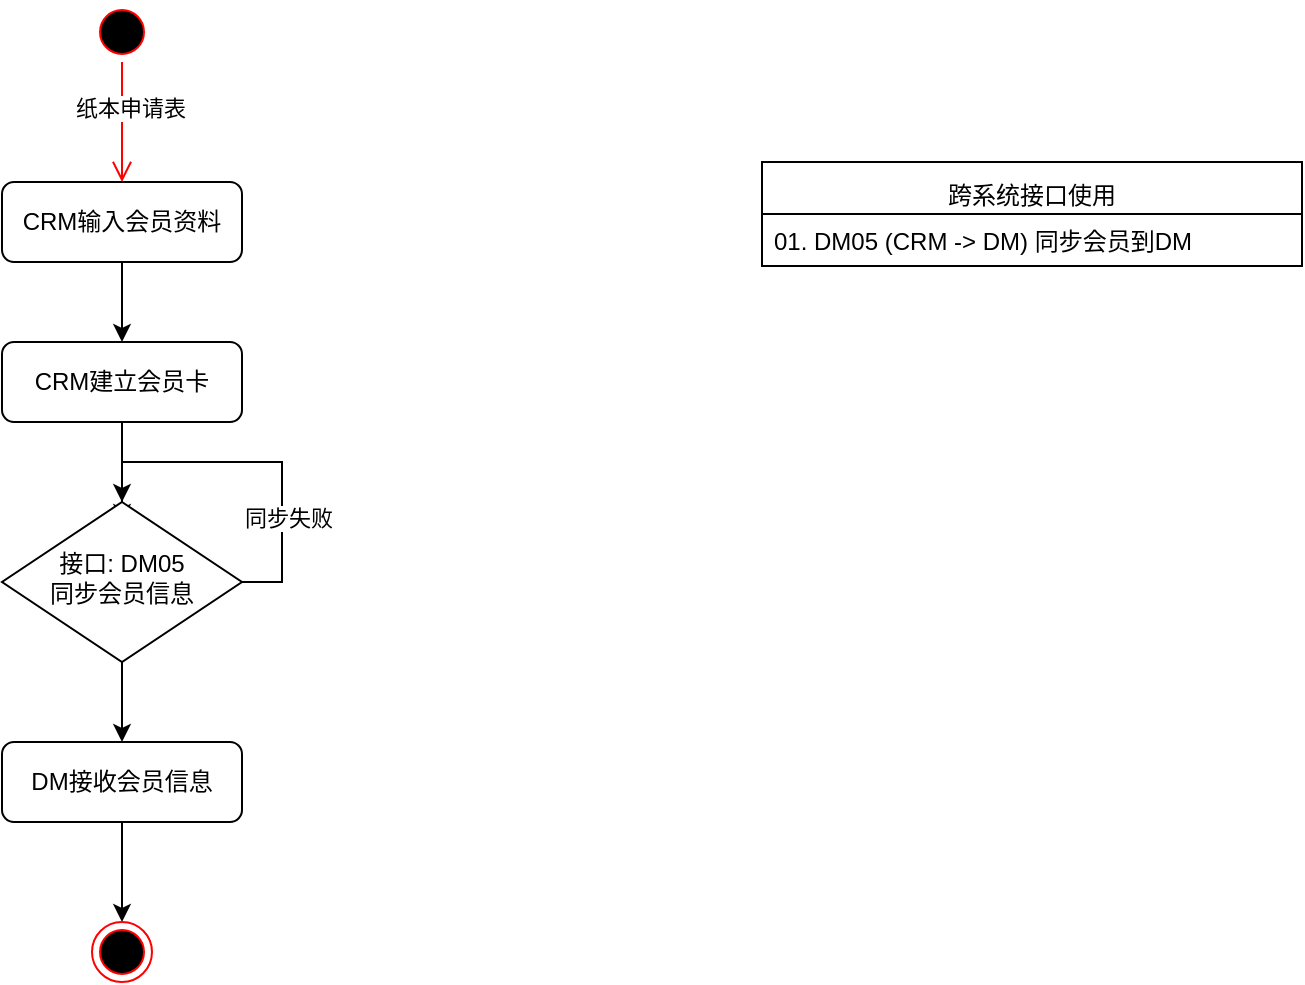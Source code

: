 <mxfile version="14.8.4" type="github" pages="17">
  <diagram id="esstyL84_JRWl88-nX4D" name="会员注册(CRM发起)">
    <mxGraphModel dx="894" dy="589" grid="1" gridSize="10" guides="1" tooltips="1" connect="1" arrows="1" fold="1" page="1" pageScale="1" pageWidth="827" pageHeight="1169" math="0" shadow="0">
      <root>
        <mxCell id="O8hbfqUTixh86_Mw3hFV-0" />
        <mxCell id="O8hbfqUTixh86_Mw3hFV-1" parent="O8hbfqUTixh86_Mw3hFV-0" />
        <mxCell id="6XnaxZQT6nteYDDQ_c1x-2" value="" style="edgeStyle=orthogonalEdgeStyle;rounded=0;orthogonalLoop=1;jettySize=auto;html=1;" parent="O8hbfqUTixh86_Mw3hFV-1" source="6XnaxZQT6nteYDDQ_c1x-0" target="6XnaxZQT6nteYDDQ_c1x-1" edge="1">
          <mxGeometry relative="1" as="geometry" />
        </mxCell>
        <mxCell id="6XnaxZQT6nteYDDQ_c1x-0" value="CRM输入会员资料" style="rounded=1;whiteSpace=wrap;html=1;fontSize=12;glass=0;strokeWidth=1;shadow=0;" parent="O8hbfqUTixh86_Mw3hFV-1" vertex="1">
          <mxGeometry x="150" y="150" width="120" height="40" as="geometry" />
        </mxCell>
        <mxCell id="BY9hfEudO3gbS5lkCiNH-1" value="" style="edgeStyle=orthogonalEdgeStyle;rounded=0;orthogonalLoop=1;jettySize=auto;html=1;" parent="O8hbfqUTixh86_Mw3hFV-1" source="6XnaxZQT6nteYDDQ_c1x-1" target="BY9hfEudO3gbS5lkCiNH-0" edge="1">
          <mxGeometry relative="1" as="geometry" />
        </mxCell>
        <mxCell id="6XnaxZQT6nteYDDQ_c1x-1" value="CRM建立会员卡" style="rounded=1;whiteSpace=wrap;html=1;fontSize=12;glass=0;strokeWidth=1;shadow=0;" parent="O8hbfqUTixh86_Mw3hFV-1" vertex="1">
          <mxGeometry x="150" y="230" width="120" height="40" as="geometry" />
        </mxCell>
        <mxCell id="BY9hfEudO3gbS5lkCiNH-3" style="edgeStyle=orthogonalEdgeStyle;rounded=0;orthogonalLoop=1;jettySize=auto;html=1;exitX=1;exitY=0.5;exitDx=0;exitDy=0;" parent="O8hbfqUTixh86_Mw3hFV-1" source="BY9hfEudO3gbS5lkCiNH-0" edge="1">
          <mxGeometry relative="1" as="geometry">
            <mxPoint x="210" y="320" as="targetPoint" />
            <Array as="points">
              <mxPoint x="290" y="350" />
              <mxPoint x="290" y="290" />
              <mxPoint x="210" y="290" />
            </Array>
          </mxGeometry>
        </mxCell>
        <mxCell id="BY9hfEudO3gbS5lkCiNH-4" value="同步失败" style="edgeLabel;html=1;align=center;verticalAlign=middle;resizable=0;points=[];" parent="BY9hfEudO3gbS5lkCiNH-3" vertex="1" connectable="0">
          <mxGeometry x="-0.453" y="-3" relative="1" as="geometry">
            <mxPoint as="offset" />
          </mxGeometry>
        </mxCell>
        <mxCell id="BY9hfEudO3gbS5lkCiNH-6" value="" style="edgeStyle=orthogonalEdgeStyle;rounded=0;orthogonalLoop=1;jettySize=auto;html=1;" parent="O8hbfqUTixh86_Mw3hFV-1" source="BY9hfEudO3gbS5lkCiNH-0" target="BY9hfEudO3gbS5lkCiNH-5" edge="1">
          <mxGeometry relative="1" as="geometry" />
        </mxCell>
        <mxCell id="BY9hfEudO3gbS5lkCiNH-0" value="接口: DM05&lt;br&gt;同步会员信息" style="rhombus;whiteSpace=wrap;html=1;shadow=0;fontFamily=Helvetica;fontSize=12;align=center;strokeWidth=1;spacing=6;spacingTop=-4;" parent="O8hbfqUTixh86_Mw3hFV-1" vertex="1">
          <mxGeometry x="150" y="310" width="120" height="80" as="geometry" />
        </mxCell>
        <mxCell id="BY9hfEudO3gbS5lkCiNH-22" value="" style="edgeStyle=orthogonalEdgeStyle;rounded=0;orthogonalLoop=1;jettySize=auto;html=1;" parent="O8hbfqUTixh86_Mw3hFV-1" source="BY9hfEudO3gbS5lkCiNH-5" target="BY9hfEudO3gbS5lkCiNH-21" edge="1">
          <mxGeometry relative="1" as="geometry" />
        </mxCell>
        <mxCell id="BY9hfEudO3gbS5lkCiNH-5" value="DM接收会员信息" style="rounded=1;whiteSpace=wrap;html=1;fontSize=12;glass=0;strokeWidth=1;shadow=0;" parent="O8hbfqUTixh86_Mw3hFV-1" vertex="1">
          <mxGeometry x="150" y="430" width="120" height="40" as="geometry" />
        </mxCell>
        <mxCell id="BY9hfEudO3gbS5lkCiNH-18" value="" style="ellipse;html=1;shape=startState;fillColor=#000000;strokeColor=#ff0000;" parent="O8hbfqUTixh86_Mw3hFV-1" vertex="1">
          <mxGeometry x="195" y="60" width="30" height="30" as="geometry" />
        </mxCell>
        <mxCell id="BY9hfEudO3gbS5lkCiNH-19" value="" style="edgeStyle=orthogonalEdgeStyle;html=1;verticalAlign=bottom;endArrow=open;endSize=8;strokeColor=#ff0000;" parent="O8hbfqUTixh86_Mw3hFV-1" source="BY9hfEudO3gbS5lkCiNH-18" edge="1">
          <mxGeometry relative="1" as="geometry">
            <mxPoint x="210" y="150" as="targetPoint" />
          </mxGeometry>
        </mxCell>
        <mxCell id="BY9hfEudO3gbS5lkCiNH-20" value="纸本申请表" style="edgeLabel;html=1;align=center;verticalAlign=middle;resizable=0;points=[];" parent="BY9hfEudO3gbS5lkCiNH-19" vertex="1" connectable="0">
          <mxGeometry x="-0.233" y="4" relative="1" as="geometry">
            <mxPoint as="offset" />
          </mxGeometry>
        </mxCell>
        <mxCell id="BY9hfEudO3gbS5lkCiNH-21" value="" style="ellipse;html=1;shape=endState;fillColor=#000000;strokeColor=#ff0000;" parent="O8hbfqUTixh86_Mw3hFV-1" vertex="1">
          <mxGeometry x="195" y="520" width="30" height="30" as="geometry" />
        </mxCell>
        <mxCell id="4IqEXgjdJgoVQHTIYaYC-0" value="跨系统接口使用" style="swimlane;fontStyle=0;childLayout=stackLayout;horizontal=1;startSize=26;horizontalStack=0;resizeParent=1;resizeParentMax=0;resizeLast=0;collapsible=1;marginBottom=0;align=center;verticalAlign=bottom;" parent="O8hbfqUTixh86_Mw3hFV-1" vertex="1">
          <mxGeometry x="530" y="140" width="270" height="52" as="geometry" />
        </mxCell>
        <mxCell id="4IqEXgjdJgoVQHTIYaYC-1" value="01. DM05 (CRM -&gt; DM) 同步会员到DM" style="text;strokeColor=none;fillColor=none;align=left;verticalAlign=top;spacingLeft=4;spacingRight=4;overflow=hidden;rotatable=0;points=[[0,0.5],[1,0.5]];portConstraint=eastwest;" parent="4IqEXgjdJgoVQHTIYaYC-0" vertex="1">
          <mxGeometry y="26" width="270" height="26" as="geometry" />
        </mxCell>
      </root>
    </mxGraphModel>
  </diagram>
  <diagram id="C5RBs43oDa-KdzZeNtuy" name="会员注册(DM发起)">
    <mxGraphModel dx="894" dy="589" grid="1" gridSize="10" guides="1" tooltips="1" connect="1" arrows="1" fold="1" page="1" pageScale="1" pageWidth="827" pageHeight="1169" math="0" shadow="0">
      <root>
        <mxCell id="WIyWlLk6GJQsqaUBKTNV-0" />
        <mxCell id="WIyWlLk6GJQsqaUBKTNV-1" parent="WIyWlLk6GJQsqaUBKTNV-0" />
        <mxCell id="b6sV0XmubJNv4stDMWGY-1" value="" style="edgeStyle=orthogonalEdgeStyle;rounded=0;orthogonalLoop=1;jettySize=auto;html=1;" parent="WIyWlLk6GJQsqaUBKTNV-1" source="WIyWlLk6GJQsqaUBKTNV-3" target="b6sV0XmubJNv4stDMWGY-0" edge="1">
          <mxGeometry relative="1" as="geometry" />
        </mxCell>
        <mxCell id="WIyWlLk6GJQsqaUBKTNV-3" value="APP, WEB输入会员资料" style="rounded=1;whiteSpace=wrap;html=1;fontSize=12;glass=0;strokeWidth=1;shadow=0;" parent="WIyWlLk6GJQsqaUBKTNV-1" vertex="1">
          <mxGeometry x="130" y="210" width="120" height="40" as="geometry" />
        </mxCell>
        <mxCell id="b6sV0XmubJNv4stDMWGY-3" value="" style="edgeStyle=orthogonalEdgeStyle;rounded=0;orthogonalLoop=1;jettySize=auto;html=1;" parent="WIyWlLk6GJQsqaUBKTNV-1" source="b6sV0XmubJNv4stDMWGY-0" target="b6sV0XmubJNv4stDMWGY-2" edge="1">
          <mxGeometry relative="1" as="geometry" />
        </mxCell>
        <mxCell id="b6sV0XmubJNv4stDMWGY-0" value="OPEN: MB04" style="rounded=1;whiteSpace=wrap;html=1;" parent="WIyWlLk6GJQsqaUBKTNV-1" vertex="1">
          <mxGeometry x="130" y="300" width="120" height="40" as="geometry" />
        </mxCell>
        <mxCell id="b6sV0XmubJNv4stDMWGY-6" value="会员不存在，返回无卡号" style="edgeStyle=orthogonalEdgeStyle;rounded=0;orthogonalLoop=1;jettySize=auto;html=1;" parent="WIyWlLk6GJQsqaUBKTNV-1" source="b6sV0XmubJNv4stDMWGY-2" target="b6sV0XmubJNv4stDMWGY-5" edge="1">
          <mxGeometry relative="1" as="geometry" />
        </mxCell>
        <mxCell id="b6sV0XmubJNv4stDMWGY-7" value="会员存在" style="edgeStyle=orthogonalEdgeStyle;rounded=0;orthogonalLoop=1;jettySize=auto;html=1;entryX=0.5;entryY=0;entryDx=0;entryDy=0;" parent="WIyWlLk6GJQsqaUBKTNV-1" source="b6sV0XmubJNv4stDMWGY-2" target="b6sV0XmubJNv4stDMWGY-10" edge="1">
          <mxGeometry relative="1" as="geometry">
            <mxPoint x="310" y="440" as="targetPoint" />
          </mxGeometry>
        </mxCell>
        <mxCell id="b6sV0XmubJNv4stDMWGY-2" value="CRM: DM03&lt;br&gt;检查会员是否存在" style="rhombus;whiteSpace=wrap;html=1;shadow=0;fontFamily=Helvetica;fontSize=12;align=center;strokeWidth=1;spacing=6;spacingTop=-4;" parent="WIyWlLk6GJQsqaUBKTNV-1" vertex="1">
          <mxGeometry x="130" y="400" width="120" height="80" as="geometry" />
        </mxCell>
        <mxCell id="b6sV0XmubJNv4stDMWGY-9" value="" style="edgeStyle=orthogonalEdgeStyle;rounded=0;orthogonalLoop=1;jettySize=auto;html=1;" parent="WIyWlLk6GJQsqaUBKTNV-1" source="b6sV0XmubJNv4stDMWGY-5" target="b6sV0XmubJNv4stDMWGY-8" edge="1">
          <mxGeometry relative="1" as="geometry" />
        </mxCell>
        <mxCell id="b6sV0XmubJNv4stDMWGY-5" value="APP,WEB 缴费" style="rounded=1;whiteSpace=wrap;html=1;" parent="WIyWlLk6GJQsqaUBKTNV-1" vertex="1">
          <mxGeometry x="130" y="540" width="120" height="40" as="geometry" />
        </mxCell>
        <mxCell id="b6sV0XmubJNv4stDMWGY-11" value="成功" style="edgeStyle=orthogonalEdgeStyle;rounded=0;orthogonalLoop=1;jettySize=auto;html=1;" parent="WIyWlLk6GJQsqaUBKTNV-1" source="b6sV0XmubJNv4stDMWGY-8" target="b6sV0XmubJNv4stDMWGY-10" edge="1">
          <mxGeometry relative="1" as="geometry" />
        </mxCell>
        <mxCell id="b6sV0XmubJNv4stDMWGY-14" value="" style="edgeStyle=orthogonalEdgeStyle;rounded=0;orthogonalLoop=1;jettySize=auto;html=1;" parent="WIyWlLk6GJQsqaUBKTNV-1" source="b6sV0XmubJNv4stDMWGY-8" target="b6sV0XmubJNv4stDMWGY-13" edge="1">
          <mxGeometry relative="1" as="geometry" />
        </mxCell>
        <mxCell id="f6gaL6DHYVCZWsMz6tcE-0" value="失败" style="edgeLabel;html=1;align=center;verticalAlign=middle;resizable=0;points=[];" parent="b6sV0XmubJNv4stDMWGY-14" vertex="1" connectable="0">
          <mxGeometry x="-0.061" y="2" relative="1" as="geometry">
            <mxPoint as="offset" />
          </mxGeometry>
        </mxCell>
        <mxCell id="b6sV0XmubJNv4stDMWGY-8" value="CRM: DM01&lt;br&gt;创建会员" style="rhombus;whiteSpace=wrap;html=1;shadow=0;fontFamily=Helvetica;fontSize=12;align=center;strokeWidth=1;spacing=6;spacingTop=-4;" parent="WIyWlLk6GJQsqaUBKTNV-1" vertex="1">
          <mxGeometry x="130" y="640" width="120" height="80" as="geometry" />
        </mxCell>
        <mxCell id="b6sV0XmubJNv4stDMWGY-17" style="edgeStyle=orthogonalEdgeStyle;rounded=0;orthogonalLoop=1;jettySize=auto;html=1;entryX=1;entryY=0.5;entryDx=0;entryDy=0;exitX=0.5;exitY=1;exitDx=0;exitDy=0;" parent="WIyWlLk6GJQsqaUBKTNV-1" source="b6sV0XmubJNv4stDMWGY-10" target="b6sV0XmubJNv4stDMWGY-15" edge="1">
          <mxGeometry relative="1" as="geometry" />
        </mxCell>
        <mxCell id="b6sV0XmubJNv4stDMWGY-10" value="CRM返回会员信息" style="rounded=1;whiteSpace=wrap;html=1;" parent="WIyWlLk6GJQsqaUBKTNV-1" vertex="1">
          <mxGeometry x="310" y="660" width="120" height="40" as="geometry" />
        </mxCell>
        <mxCell id="b6sV0XmubJNv4stDMWGY-16" value="" style="edgeStyle=orthogonalEdgeStyle;rounded=0;orthogonalLoop=1;jettySize=auto;html=1;" parent="WIyWlLk6GJQsqaUBKTNV-1" source="b6sV0XmubJNv4stDMWGY-13" target="b6sV0XmubJNv4stDMWGY-15" edge="1">
          <mxGeometry relative="1" as="geometry" />
        </mxCell>
        <mxCell id="b6sV0XmubJNv4stDMWGY-13" value="CRM返回错误信息" style="rounded=1;whiteSpace=wrap;html=1;" parent="WIyWlLk6GJQsqaUBKTNV-1" vertex="1">
          <mxGeometry x="130" y="780" width="120" height="40" as="geometry" />
        </mxCell>
        <mxCell id="hvAQ4ffvafs_0G6m9jGT-3" value="" style="edgeStyle=orthogonalEdgeStyle;rounded=0;orthogonalLoop=1;jettySize=auto;html=1;" parent="WIyWlLk6GJQsqaUBKTNV-1" source="b6sV0XmubJNv4stDMWGY-15" target="hvAQ4ffvafs_0G6m9jGT-2" edge="1">
          <mxGeometry relative="1" as="geometry" />
        </mxCell>
        <mxCell id="b6sV0XmubJNv4stDMWGY-15" value="APP, WEB呈现" style="rounded=1;whiteSpace=wrap;html=1;" parent="WIyWlLk6GJQsqaUBKTNV-1" vertex="1">
          <mxGeometry x="130" y="880" width="120" height="40" as="geometry" />
        </mxCell>
        <mxCell id="hvAQ4ffvafs_0G6m9jGT-0" value="" style="ellipse;html=1;shape=startState;fillColor=#000000;strokeColor=#ff0000;" parent="WIyWlLk6GJQsqaUBKTNV-1" vertex="1">
          <mxGeometry x="175" y="120" width="30" height="30" as="geometry" />
        </mxCell>
        <mxCell id="hvAQ4ffvafs_0G6m9jGT-1" value="" style="edgeStyle=orthogonalEdgeStyle;html=1;verticalAlign=bottom;endArrow=open;endSize=8;strokeColor=#ff0000;" parent="WIyWlLk6GJQsqaUBKTNV-1" source="hvAQ4ffvafs_0G6m9jGT-0" edge="1">
          <mxGeometry relative="1" as="geometry">
            <mxPoint x="190" y="210" as="targetPoint" />
          </mxGeometry>
        </mxCell>
        <mxCell id="hvAQ4ffvafs_0G6m9jGT-2" value="" style="ellipse;html=1;shape=endState;fillColor=#000000;strokeColor=#ff0000;" parent="WIyWlLk6GJQsqaUBKTNV-1" vertex="1">
          <mxGeometry x="175" y="980" width="30" height="30" as="geometry" />
        </mxCell>
        <mxCell id="hsnqd2DAGkkiCwnD5lZl-0" value="跨系统接口使用" style="swimlane;fontStyle=0;childLayout=stackLayout;horizontal=1;startSize=26;horizontalStack=0;resizeParent=1;resizeParentMax=0;resizeLast=0;collapsible=1;marginBottom=0;align=center;verticalAlign=bottom;" parent="WIyWlLk6GJQsqaUBKTNV-1" vertex="1">
          <mxGeometry x="530" y="200" width="270" height="78" as="geometry" />
        </mxCell>
        <mxCell id="hsnqd2DAGkkiCwnD5lZl-1" value="01. DM03 (DM -&gt; CRM) 从CRM查询会员" style="text;strokeColor=none;fillColor=none;align=left;verticalAlign=top;spacingLeft=4;spacingRight=4;overflow=hidden;rotatable=0;points=[[0,0.5],[1,0.5]];portConstraint=eastwest;" parent="hsnqd2DAGkkiCwnD5lZl-0" vertex="1">
          <mxGeometry y="26" width="270" height="26" as="geometry" />
        </mxCell>
        <mxCell id="hsnqd2DAGkkiCwnD5lZl-2" value="02. DM01 (DM -&gt; CRM) 创建CRM会员" style="text;strokeColor=none;fillColor=none;align=left;verticalAlign=top;spacingLeft=4;spacingRight=4;overflow=hidden;rotatable=0;points=[[0,0.5],[1,0.5]];portConstraint=eastwest;" parent="hsnqd2DAGkkiCwnD5lZl-0" vertex="1">
          <mxGeometry y="52" width="270" height="26" as="geometry" />
        </mxCell>
      </root>
    </mxGraphModel>
  </diagram>
  <diagram id="EnVb0DNDEYP5Q-1s3YA-" name="手动续费">
    <mxGraphModel dx="894" dy="589" grid="1" gridSize="10" guides="1" tooltips="1" connect="1" arrows="1" fold="1" page="1" pageScale="1" pageWidth="827" pageHeight="1169" math="0" shadow="0">
      <root>
        <mxCell id="i-jM-E5A0spqX-HpuWp2-0" />
        <mxCell id="i-jM-E5A0spqX-HpuWp2-1" parent="i-jM-E5A0spqX-HpuWp2-0" />
        <mxCell id="U_wrOeCk9CJaXIa_8iUB-0" value="" style="ellipse;html=1;shape=startState;fillColor=#000000;strokeColor=#ff0000;" parent="i-jM-E5A0spqX-HpuWp2-1" vertex="1">
          <mxGeometry x="205" y="30" width="30" height="30" as="geometry" />
        </mxCell>
        <mxCell id="U_wrOeCk9CJaXIa_8iUB-1" value="" style="edgeStyle=orthogonalEdgeStyle;html=1;verticalAlign=bottom;endArrow=open;endSize=8;strokeColor=#ff0000;" parent="i-jM-E5A0spqX-HpuWp2-1" source="U_wrOeCk9CJaXIa_8iUB-0" edge="1">
          <mxGeometry relative="1" as="geometry">
            <mxPoint x="220" y="120" as="targetPoint" />
          </mxGeometry>
        </mxCell>
        <mxCell id="trv9WoXOfKXQO6s-O6x3-1" value="检查会员是否需要续费" style="edgeLabel;html=1;align=center;verticalAlign=middle;resizable=0;points=[];" parent="U_wrOeCk9CJaXIa_8iUB-1" vertex="1" connectable="0">
          <mxGeometry x="-0.5" y="1" relative="1" as="geometry">
            <mxPoint as="offset" />
          </mxGeometry>
        </mxCell>
        <mxCell id="4TRMTYSzXx2ZLdhq5fWL-2" value="未到期" style="edgeStyle=orthogonalEdgeStyle;rounded=0;orthogonalLoop=1;jettySize=auto;html=1;" parent="i-jM-E5A0spqX-HpuWp2-1" source="4TRMTYSzXx2ZLdhq5fWL-0" target="4TRMTYSzXx2ZLdhq5fWL-1" edge="1">
          <mxGeometry relative="1" as="geometry" />
        </mxCell>
        <mxCell id="4TRMTYSzXx2ZLdhq5fWL-4" value="已到续费期" style="edgeStyle=orthogonalEdgeStyle;rounded=0;orthogonalLoop=1;jettySize=auto;html=1;" parent="i-jM-E5A0spqX-HpuWp2-1" source="4TRMTYSzXx2ZLdhq5fWL-0" target="4TRMTYSzXx2ZLdhq5fWL-3" edge="1">
          <mxGeometry relative="1" as="geometry" />
        </mxCell>
        <mxCell id="4TRMTYSzXx2ZLdhq5fWL-0" value="CRM: Interface11&lt;br&gt;是否需要续费" style="rhombus;whiteSpace=wrap;html=1;shadow=0;fontFamily=Helvetica;fontSize=12;align=center;strokeWidth=1;spacing=6;spacingTop=-4;" parent="i-jM-E5A0spqX-HpuWp2-1" vertex="1">
          <mxGeometry x="160" y="120" width="120" height="80" as="geometry" />
        </mxCell>
        <mxCell id="4TRMTYSzXx2ZLdhq5fWL-1" value="" style="ellipse;html=1;shape=endState;fillColor=#000000;strokeColor=#ff0000;" parent="i-jM-E5A0spqX-HpuWp2-1" vertex="1">
          <mxGeometry x="345" y="145" width="30" height="30" as="geometry" />
        </mxCell>
        <mxCell id="4TRMTYSzXx2ZLdhq5fWL-6" value="" style="edgeStyle=orthogonalEdgeStyle;rounded=0;orthogonalLoop=1;jettySize=auto;html=1;" parent="i-jM-E5A0spqX-HpuWp2-1" source="4TRMTYSzXx2ZLdhq5fWL-3" target="4TRMTYSzXx2ZLdhq5fWL-5" edge="1">
          <mxGeometry relative="1" as="geometry" />
        </mxCell>
        <mxCell id="4TRMTYSzXx2ZLdhq5fWL-7" value="有优惠Code" style="edgeLabel;html=1;align=center;verticalAlign=middle;resizable=0;points=[];" parent="4TRMTYSzXx2ZLdhq5fWL-6" vertex="1" connectable="0">
          <mxGeometry x="-0.3" y="2" relative="1" as="geometry">
            <mxPoint as="offset" />
          </mxGeometry>
        </mxCell>
        <mxCell id="TG67z195DuwANDF-atZH-4" style="edgeStyle=orthogonalEdgeStyle;rounded=0;orthogonalLoop=1;jettySize=auto;html=1;entryX=1;entryY=0.5;entryDx=0;entryDy=0;" parent="i-jM-E5A0spqX-HpuWp2-1" source="4TRMTYSzXx2ZLdhq5fWL-3" target="TG67z195DuwANDF-atZH-0" edge="1">
          <mxGeometry relative="1" as="geometry">
            <mxPoint x="325" y="520" as="targetPoint" />
          </mxGeometry>
        </mxCell>
        <mxCell id="TG67z195DuwANDF-atZH-5" style="edgeStyle=orthogonalEdgeStyle;rounded=0;orthogonalLoop=1;jettySize=auto;html=1;entryX=1;entryY=0.5;entryDx=0;entryDy=0;" parent="i-jM-E5A0spqX-HpuWp2-1" source="4TRMTYSzXx2ZLdhq5fWL-3" target="TG67z195DuwANDF-atZH-0" edge="1">
          <mxGeometry relative="1" as="geometry">
            <Array as="points">
              <mxPoint x="300" y="290" />
              <mxPoint x="300" y="510" />
            </Array>
          </mxGeometry>
        </mxCell>
        <mxCell id="TG67z195DuwANDF-atZH-6" value="无优惠Code" style="edgeLabel;html=1;align=center;verticalAlign=middle;resizable=0;points=[];" parent="TG67z195DuwANDF-atZH-5" vertex="1" connectable="0">
          <mxGeometry x="-0.469" y="2" relative="1" as="geometry">
            <mxPoint as="offset" />
          </mxGeometry>
        </mxCell>
        <mxCell id="4TRMTYSzXx2ZLdhq5fWL-3" value="DM判断是否有续费优惠Code" style="rhombus;whiteSpace=wrap;html=1;shadow=0;fontFamily=Helvetica;fontSize=12;align=center;strokeWidth=1;spacing=6;spacingTop=-4;" parent="i-jM-E5A0spqX-HpuWp2-1" vertex="1">
          <mxGeometry x="160" y="250" width="120" height="80" as="geometry" />
        </mxCell>
        <mxCell id="TG67z195DuwANDF-atZH-1" value="有效" style="edgeStyle=orthogonalEdgeStyle;rounded=0;orthogonalLoop=1;jettySize=auto;html=1;" parent="i-jM-E5A0spqX-HpuWp2-1" source="4TRMTYSzXx2ZLdhq5fWL-5" target="TG67z195DuwANDF-atZH-0" edge="1">
          <mxGeometry relative="1" as="geometry" />
        </mxCell>
        <mxCell id="TG67z195DuwANDF-atZH-2" style="edgeStyle=orthogonalEdgeStyle;rounded=0;orthogonalLoop=1;jettySize=auto;html=1;exitX=1;exitY=0.5;exitDx=0;exitDy=0;entryX=1;entryY=0.5;entryDx=0;entryDy=0;" parent="i-jM-E5A0spqX-HpuWp2-1" source="4TRMTYSzXx2ZLdhq5fWL-5" target="TG67z195DuwANDF-atZH-0" edge="1">
          <mxGeometry relative="1" as="geometry" />
        </mxCell>
        <mxCell id="TG67z195DuwANDF-atZH-3" value="无效" style="edgeLabel;html=1;align=center;verticalAlign=middle;resizable=0;points=[];" parent="TG67z195DuwANDF-atZH-2" vertex="1" connectable="0">
          <mxGeometry x="0.186" y="2" relative="1" as="geometry">
            <mxPoint as="offset" />
          </mxGeometry>
        </mxCell>
        <mxCell id="4TRMTYSzXx2ZLdhq5fWL-5" value="CRM: Interface12&lt;br&gt;检查优惠Code是否有效" style="rhombus;whiteSpace=wrap;html=1;shadow=0;fontFamily=Helvetica;fontSize=12;align=center;strokeWidth=1;spacing=6;spacingTop=-4;" parent="i-jM-E5A0spqX-HpuWp2-1" vertex="1">
          <mxGeometry x="160" y="370" width="120" height="80" as="geometry" />
        </mxCell>
        <mxCell id="TG67z195DuwANDF-atZH-8" value="" style="edgeStyle=orthogonalEdgeStyle;rounded=0;orthogonalLoop=1;jettySize=auto;html=1;" parent="i-jM-E5A0spqX-HpuWp2-1" source="TG67z195DuwANDF-atZH-0" target="TG67z195DuwANDF-atZH-7" edge="1">
          <mxGeometry relative="1" as="geometry" />
        </mxCell>
        <mxCell id="TG67z195DuwANDF-atZH-0" value="DM呼叫支付宝/微信/平安支付" style="rounded=1;whiteSpace=wrap;html=1;fontSize=12;glass=0;strokeWidth=1;shadow=0;" parent="i-jM-E5A0spqX-HpuWp2-1" vertex="1">
          <mxGeometry x="160" y="490" width="120" height="40" as="geometry" />
        </mxCell>
        <mxCell id="TG67z195DuwANDF-atZH-10" value="失败" style="edgeStyle=orthogonalEdgeStyle;rounded=0;orthogonalLoop=1;jettySize=auto;html=1;" parent="i-jM-E5A0spqX-HpuWp2-1" source="TG67z195DuwANDF-atZH-7" target="TG67z195DuwANDF-atZH-9" edge="1">
          <mxGeometry relative="1" as="geometry" />
        </mxCell>
        <mxCell id="TG67z195DuwANDF-atZH-15" value="成功" style="edgeStyle=orthogonalEdgeStyle;rounded=0;orthogonalLoop=1;jettySize=auto;html=1;" parent="i-jM-E5A0spqX-HpuWp2-1" source="TG67z195DuwANDF-atZH-7" edge="1">
          <mxGeometry relative="1" as="geometry">
            <mxPoint x="220" y="690" as="targetPoint" />
          </mxGeometry>
        </mxCell>
        <mxCell id="TG67z195DuwANDF-atZH-7" value="扣款结果" style="rhombus;whiteSpace=wrap;html=1;shadow=0;fontFamily=Helvetica;fontSize=12;align=center;strokeWidth=1;spacing=6;spacingTop=-4;" parent="i-jM-E5A0spqX-HpuWp2-1" vertex="1">
          <mxGeometry x="160" y="570" width="120" height="80" as="geometry" />
        </mxCell>
        <mxCell id="TG67z195DuwANDF-atZH-12" value="" style="edgeStyle=orthogonalEdgeStyle;rounded=0;orthogonalLoop=1;jettySize=auto;html=1;" parent="i-jM-E5A0spqX-HpuWp2-1" source="TG67z195DuwANDF-atZH-9" target="TG67z195DuwANDF-atZH-11" edge="1">
          <mxGeometry relative="1" as="geometry" />
        </mxCell>
        <mxCell id="TG67z195DuwANDF-atZH-9" value="记录扣款失败信息" style="rounded=1;whiteSpace=wrap;html=1;fontSize=12;glass=0;strokeWidth=1;shadow=0;" parent="i-jM-E5A0spqX-HpuWp2-1" vertex="1">
          <mxGeometry x="330" y="590" width="120" height="40" as="geometry" />
        </mxCell>
        <mxCell id="TG67z195DuwANDF-atZH-11" value="" style="ellipse;html=1;shape=endState;fillColor=#000000;strokeColor=#ff0000;" parent="i-jM-E5A0spqX-HpuWp2-1" vertex="1">
          <mxGeometry x="500" y="595" width="30" height="30" as="geometry" />
        </mxCell>
        <mxCell id="TG67z195DuwANDF-atZH-22" value="" style="edgeStyle=orthogonalEdgeStyle;rounded=0;orthogonalLoop=1;jettySize=auto;html=1;" parent="i-jM-E5A0spqX-HpuWp2-1" source="TG67z195DuwANDF-atZH-20" target="TG67z195DuwANDF-atZH-21" edge="1">
          <mxGeometry relative="1" as="geometry" />
        </mxCell>
        <mxCell id="TG67z195DuwANDF-atZH-20" value="CRM: DM02&lt;br&gt;更新CRM会员有效期" style="rounded=1;whiteSpace=wrap;html=1;fontSize=12;glass=0;strokeWidth=1;shadow=0;" parent="i-jM-E5A0spqX-HpuWp2-1" vertex="1">
          <mxGeometry x="160" y="770" width="120" height="40" as="geometry" />
        </mxCell>
        <mxCell id="TG67z195DuwANDF-atZH-24" value="" style="edgeStyle=orthogonalEdgeStyle;rounded=0;orthogonalLoop=1;jettySize=auto;html=1;" parent="i-jM-E5A0spqX-HpuWp2-1" source="TG67z195DuwANDF-atZH-21" target="TG67z195DuwANDF-atZH-23" edge="1">
          <mxGeometry relative="1" as="geometry" />
        </mxCell>
        <mxCell id="TG67z195DuwANDF-atZH-21" value="DM: DM04&lt;br&gt;更新DM会员有消息" style="rounded=1;whiteSpace=wrap;html=1;fontSize=12;glass=0;strokeWidth=1;shadow=0;" parent="i-jM-E5A0spqX-HpuWp2-1" vertex="1">
          <mxGeometry x="160" y="850" width="120" height="40" as="geometry" />
        </mxCell>
        <mxCell id="TG67z195DuwANDF-atZH-23" value="" style="ellipse;html=1;shape=endState;fillColor=#000000;strokeColor=#ff0000;" parent="i-jM-E5A0spqX-HpuWp2-1" vertex="1">
          <mxGeometry x="205" y="930" width="30" height="30" as="geometry" />
        </mxCell>
        <mxCell id="30dxLqQmWdgc2fESEs1i-1" value="" style="edgeStyle=orthogonalEdgeStyle;rounded=0;orthogonalLoop=1;jettySize=auto;html=1;" parent="i-jM-E5A0spqX-HpuWp2-1" source="30dxLqQmWdgc2fESEs1i-0" target="TG67z195DuwANDF-atZH-20" edge="1">
          <mxGeometry relative="1" as="geometry" />
        </mxCell>
        <mxCell id="30dxLqQmWdgc2fESEs1i-3" value="" style="edgeStyle=orthogonalEdgeStyle;rounded=0;orthogonalLoop=1;jettySize=auto;html=1;" parent="i-jM-E5A0spqX-HpuWp2-1" source="30dxLqQmWdgc2fESEs1i-0" target="30dxLqQmWdgc2fESEs1i-2" edge="1">
          <mxGeometry relative="1" as="geometry" />
        </mxCell>
        <mxCell id="30dxLqQmWdgc2fESEs1i-0" value="续费成功" style="rounded=1;whiteSpace=wrap;html=1;fontSize=12;glass=0;strokeWidth=1;shadow=0;" parent="i-jM-E5A0spqX-HpuWp2-1" vertex="1">
          <mxGeometry x="160" y="690" width="120" height="40" as="geometry" />
        </mxCell>
        <mxCell id="30dxLqQmWdgc2fESEs1i-5" value="IBM MQ" style="edgeStyle=orthogonalEdgeStyle;rounded=0;orthogonalLoop=1;jettySize=auto;html=1;" parent="i-jM-E5A0spqX-HpuWp2-1" source="30dxLqQmWdgc2fESEs1i-2" target="30dxLqQmWdgc2fESEs1i-4" edge="1">
          <mxGeometry relative="1" as="geometry" />
        </mxCell>
        <mxCell id="30dxLqQmWdgc2fESEs1i-2" value="产生POSLog" style="rounded=1;whiteSpace=wrap;html=1;fontSize=12;glass=0;strokeWidth=1;shadow=0;" parent="i-jM-E5A0spqX-HpuWp2-1" vertex="1">
          <mxGeometry x="330" y="690" width="120" height="40" as="geometry" />
        </mxCell>
        <mxCell id="30dxLqQmWdgc2fESEs1i-7" value="" style="edgeStyle=orthogonalEdgeStyle;rounded=0;orthogonalLoop=1;jettySize=auto;html=1;" parent="i-jM-E5A0spqX-HpuWp2-1" source="30dxLqQmWdgc2fESEs1i-4" target="30dxLqQmWdgc2fESEs1i-6" edge="1">
          <mxGeometry relative="1" as="geometry" />
        </mxCell>
        <mxCell id="30dxLqQmWdgc2fESEs1i-4" value="PI" style="rounded=1;whiteSpace=wrap;html=1;fontSize=12;glass=0;strokeWidth=1;shadow=0;" parent="i-jM-E5A0spqX-HpuWp2-1" vertex="1">
          <mxGeometry x="500" y="690" width="120" height="40" as="geometry" />
        </mxCell>
        <mxCell id="30dxLqQmWdgc2fESEs1i-13" value="" style="edgeStyle=orthogonalEdgeStyle;rounded=0;orthogonalLoop=1;jettySize=auto;html=1;" parent="i-jM-E5A0spqX-HpuWp2-1" source="30dxLqQmWdgc2fESEs1i-6" target="30dxLqQmWdgc2fESEs1i-8" edge="1">
          <mxGeometry relative="1" as="geometry" />
        </mxCell>
        <mxCell id="30dxLqQmWdgc2fESEs1i-6" value="CAR" style="rounded=1;whiteSpace=wrap;html=1;fontSize=12;glass=0;strokeWidth=1;shadow=0;" parent="i-jM-E5A0spqX-HpuWp2-1" vertex="1">
          <mxGeometry x="670" y="690" width="120" height="40" as="geometry" />
        </mxCell>
        <mxCell id="30dxLqQmWdgc2fESEs1i-15" value="" style="edgeStyle=orthogonalEdgeStyle;rounded=0;orthogonalLoop=1;jettySize=auto;html=1;" parent="i-jM-E5A0spqX-HpuWp2-1" source="30dxLqQmWdgc2fESEs1i-8" target="30dxLqQmWdgc2fESEs1i-14" edge="1">
          <mxGeometry relative="1" as="geometry" />
        </mxCell>
        <mxCell id="30dxLqQmWdgc2fESEs1i-8" value="ECC/BW/BO" style="rounded=1;whiteSpace=wrap;html=1;fontSize=12;glass=0;strokeWidth=1;shadow=0;" parent="i-jM-E5A0spqX-HpuWp2-1" vertex="1">
          <mxGeometry x="670" y="780" width="120" height="40" as="geometry" />
        </mxCell>
        <mxCell id="30dxLqQmWdgc2fESEs1i-14" value="" style="ellipse;html=1;shape=endState;fillColor=#000000;strokeColor=#ff0000;" parent="i-jM-E5A0spqX-HpuWp2-1" vertex="1">
          <mxGeometry x="715" y="870" width="30" height="30" as="geometry" />
        </mxCell>
        <mxCell id="dXuN1OSQ-Q4I9LtEdSAA-0" value="跨系统接口使用" style="swimlane;fontStyle=0;childLayout=stackLayout;horizontal=1;startSize=26;horizontalStack=0;resizeParent=1;resizeParentMax=0;resizeLast=0;collapsible=1;marginBottom=0;align=center;verticalAlign=bottom;" parent="i-jM-E5A0spqX-HpuWp2-1" vertex="1">
          <mxGeometry x="500" y="90" width="300" height="156" as="geometry" />
        </mxCell>
        <mxCell id="dXuN1OSQ-Q4I9LtEdSAA-1" value="01. Interface11 (DM -&gt; CRM) MembershipValidation" style="text;strokeColor=none;fillColor=none;align=left;verticalAlign=top;spacingLeft=4;spacingRight=4;overflow=hidden;rotatable=0;points=[[0,0.5],[1,0.5]];portConstraint=eastwest;" parent="dXuN1OSQ-Q4I9LtEdSAA-0" vertex="1">
          <mxGeometry y="26" width="300" height="26" as="geometry" />
        </mxCell>
        <mxCell id="dXuN1OSQ-Q4I9LtEdSAA-2" value="02. Interface12 (DM -&gt; CRM) 查询Coupon信息" style="text;strokeColor=none;fillColor=none;align=left;verticalAlign=top;spacingLeft=4;spacingRight=4;overflow=hidden;rotatable=0;points=[[0,0.5],[1,0.5]];portConstraint=eastwest;" parent="dXuN1OSQ-Q4I9LtEdSAA-0" vertex="1">
          <mxGeometry y="52" width="300" height="26" as="geometry" />
        </mxCell>
        <mxCell id="dXuN1OSQ-Q4I9LtEdSAA-3" value="03. POSLog (DM -&gt; PI) 使用IBM MQ传送POSLog" style="text;strokeColor=none;fillColor=none;align=left;verticalAlign=top;spacingLeft=4;spacingRight=4;overflow=hidden;rotatable=0;points=[[0,0.5],[1,0.5]];portConstraint=eastwest;" parent="dXuN1OSQ-Q4I9LtEdSAA-0" vertex="1">
          <mxGeometry y="78" width="300" height="26" as="geometry" />
        </mxCell>
        <mxCell id="dXuN1OSQ-Q4I9LtEdSAA-4" value="04. DM02 (DM -&gt; CRM) 传送续费会员信息" style="text;strokeColor=none;fillColor=none;align=left;verticalAlign=top;spacingLeft=4;spacingRight=4;overflow=hidden;rotatable=0;points=[[0,0.5],[1,0.5]];portConstraint=eastwest;" parent="dXuN1OSQ-Q4I9LtEdSAA-0" vertex="1">
          <mxGeometry y="104" width="300" height="26" as="geometry" />
        </mxCell>
        <mxCell id="dXuN1OSQ-Q4I9LtEdSAA-5" value="05. DM04 (CRM -&gt; DM) 同步会员卡信息" style="text;strokeColor=none;fillColor=none;align=left;verticalAlign=top;spacingLeft=4;spacingRight=4;overflow=hidden;rotatable=0;points=[[0,0.5],[1,0.5]];portConstraint=eastwest;" parent="dXuN1OSQ-Q4I9LtEdSAA-0" vertex="1">
          <mxGeometry y="130" width="300" height="26" as="geometry" />
        </mxCell>
      </root>
    </mxGraphModel>
  </diagram>
  <diagram name="POS手动续费" id="-JAiaKp-i0e2nvh_o6sE">
    <mxGraphModel dx="894" dy="589" grid="1" gridSize="10" guides="1" tooltips="1" connect="1" arrows="1" fold="1" page="1" pageScale="1" pageWidth="827" pageHeight="1169" math="0" shadow="0">
      <root>
        <mxCell id="P7IPok-87TdZ8yPXT8U8-0" />
        <mxCell id="P7IPok-87TdZ8yPXT8U8-1" parent="P7IPok-87TdZ8yPXT8U8-0" />
        <mxCell id="OBeFTAKo_cvpO945GaYf-0" value="" style="ellipse;html=1;shape=startState;fillColor=#000000;strokeColor=#ff0000;" parent="P7IPok-87TdZ8yPXT8U8-1" vertex="1">
          <mxGeometry x="140" y="50" width="30" height="30" as="geometry" />
        </mxCell>
        <mxCell id="OBeFTAKo_cvpO945GaYf-1" value="" style="edgeStyle=orthogonalEdgeStyle;html=1;verticalAlign=bottom;endArrow=open;endSize=8;strokeColor=#ff0000;" parent="P7IPok-87TdZ8yPXT8U8-1" source="OBeFTAKo_cvpO945GaYf-0" edge="1">
          <mxGeometry relative="1" as="geometry">
            <mxPoint x="155" y="140" as="targetPoint" />
          </mxGeometry>
        </mxCell>
        <mxCell id="dOt_JaZXou_XR2NidsKz-0" value="POS输入会员卡" style="edgeLabel;html=1;align=center;verticalAlign=middle;resizable=0;points=[];" parent="OBeFTAKo_cvpO945GaYf-1" vertex="1" connectable="0">
          <mxGeometry x="-0.589" relative="1" as="geometry">
            <mxPoint y="8" as="offset" />
          </mxGeometry>
        </mxCell>
        <mxCell id="ZV7Fz7pWPqY1DsGBAN-a-1" value="已到续费期" style="edgeStyle=orthogonalEdgeStyle;rounded=0;orthogonalLoop=1;jettySize=auto;html=1;" parent="P7IPok-87TdZ8yPXT8U8-1" source="dIHlIyHCegL30Z06ZR8z-0" target="ZV7Fz7pWPqY1DsGBAN-a-0" edge="1">
          <mxGeometry relative="1" as="geometry" />
        </mxCell>
        <mxCell id="dIHlIyHCegL30Z06ZR8z-0" value="CRM: Interface14&lt;br&gt;是否需要续费" style="rhombus;whiteSpace=wrap;html=1;shadow=0;fontFamily=Helvetica;fontSize=12;align=center;strokeWidth=1;spacing=6;spacingTop=-4;" parent="P7IPok-87TdZ8yPXT8U8-1" vertex="1">
          <mxGeometry x="95" y="140" width="120" height="80" as="geometry" />
        </mxCell>
        <mxCell id="k77g_NlTlUjHkRJJUa_h-0" value="未到期" style="edgeStyle=orthogonalEdgeStyle;rounded=0;orthogonalLoop=1;jettySize=auto;html=1;" parent="P7IPok-87TdZ8yPXT8U8-1" target="k77g_NlTlUjHkRJJUa_h-1" edge="1">
          <mxGeometry relative="1" as="geometry">
            <mxPoint x="215" y="180" as="sourcePoint" />
          </mxGeometry>
        </mxCell>
        <mxCell id="k77g_NlTlUjHkRJJUa_h-1" value="" style="ellipse;html=1;shape=endState;fillColor=#000000;strokeColor=#ff0000;" parent="P7IPok-87TdZ8yPXT8U8-1" vertex="1">
          <mxGeometry x="280" y="165" width="30" height="30" as="geometry" />
        </mxCell>
        <mxCell id="ZV7Fz7pWPqY1DsGBAN-a-0" value="POS提醒是否续约" style="rhombus;whiteSpace=wrap;html=1;shadow=0;fontFamily=Helvetica;fontSize=12;align=center;strokeWidth=1;spacing=6;spacingTop=-4;" parent="P7IPok-87TdZ8yPXT8U8-1" vertex="1">
          <mxGeometry x="95" y="270" width="120" height="80" as="geometry" />
        </mxCell>
        <mxCell id="ZV7Fz7pWPqY1DsGBAN-a-2" value="不续约" style="edgeStyle=orthogonalEdgeStyle;rounded=0;orthogonalLoop=1;jettySize=auto;html=1;" parent="P7IPok-87TdZ8yPXT8U8-1" target="ZV7Fz7pWPqY1DsGBAN-a-3" edge="1">
          <mxGeometry relative="1" as="geometry">
            <mxPoint x="215" y="310" as="sourcePoint" />
          </mxGeometry>
        </mxCell>
        <mxCell id="ZV7Fz7pWPqY1DsGBAN-a-3" value="" style="ellipse;html=1;shape=endState;fillColor=#000000;strokeColor=#ff0000;" parent="P7IPok-87TdZ8yPXT8U8-1" vertex="1">
          <mxGeometry x="280" y="295" width="30" height="30" as="geometry" />
        </mxCell>
        <mxCell id="p5TCBRpyHIl2UtV4iEX3-0" value="续约" style="edgeStyle=orthogonalEdgeStyle;rounded=0;orthogonalLoop=1;jettySize=auto;html=1;" parent="P7IPok-87TdZ8yPXT8U8-1" edge="1">
          <mxGeometry relative="1" as="geometry">
            <mxPoint x="155" y="350" as="sourcePoint" />
            <mxPoint x="155" y="390" as="targetPoint" />
          </mxGeometry>
        </mxCell>
        <mxCell id="p5TCBRpyHIl2UtV4iEX3-1" value="" style="edgeStyle=orthogonalEdgeStyle;rounded=0;orthogonalLoop=1;jettySize=auto;html=1;" parent="P7IPok-87TdZ8yPXT8U8-1" source="p5TCBRpyHIl2UtV4iEX3-2" target="p5TCBRpyHIl2UtV4iEX3-4" edge="1">
          <mxGeometry relative="1" as="geometry" />
        </mxCell>
        <mxCell id="p5TCBRpyHIl2UtV4iEX3-2" value="CRM: Interface13&lt;br&gt;更新会员有效期" style="rounded=1;whiteSpace=wrap;html=1;fontSize=12;glass=0;strokeWidth=1;shadow=0;" parent="P7IPok-87TdZ8yPXT8U8-1" vertex="1">
          <mxGeometry x="95" y="470" width="120" height="40" as="geometry" />
        </mxCell>
        <mxCell id="p5TCBRpyHIl2UtV4iEX3-3" value="" style="edgeStyle=orthogonalEdgeStyle;rounded=0;orthogonalLoop=1;jettySize=auto;html=1;" parent="P7IPok-87TdZ8yPXT8U8-1" source="p5TCBRpyHIl2UtV4iEX3-4" target="p5TCBRpyHIl2UtV4iEX3-5" edge="1">
          <mxGeometry relative="1" as="geometry" />
        </mxCell>
        <mxCell id="p5TCBRpyHIl2UtV4iEX3-4" value="DM: DM04&lt;br&gt;更新DM会员有消息" style="rounded=1;whiteSpace=wrap;html=1;fontSize=12;glass=0;strokeWidth=1;shadow=0;" parent="P7IPok-87TdZ8yPXT8U8-1" vertex="1">
          <mxGeometry x="95" y="550" width="120" height="40" as="geometry" />
        </mxCell>
        <mxCell id="p5TCBRpyHIl2UtV4iEX3-5" value="" style="ellipse;html=1;shape=endState;fillColor=#000000;strokeColor=#ff0000;" parent="P7IPok-87TdZ8yPXT8U8-1" vertex="1">
          <mxGeometry x="140" y="630" width="30" height="30" as="geometry" />
        </mxCell>
        <mxCell id="p5TCBRpyHIl2UtV4iEX3-6" value="" style="edgeStyle=orthogonalEdgeStyle;rounded=0;orthogonalLoop=1;jettySize=auto;html=1;" parent="P7IPok-87TdZ8yPXT8U8-1" source="p5TCBRpyHIl2UtV4iEX3-8" target="p5TCBRpyHIl2UtV4iEX3-2" edge="1">
          <mxGeometry relative="1" as="geometry" />
        </mxCell>
        <mxCell id="p5TCBRpyHIl2UtV4iEX3-7" value="" style="edgeStyle=orthogonalEdgeStyle;rounded=0;orthogonalLoop=1;jettySize=auto;html=1;" parent="P7IPok-87TdZ8yPXT8U8-1" source="p5TCBRpyHIl2UtV4iEX3-8" target="p5TCBRpyHIl2UtV4iEX3-10" edge="1">
          <mxGeometry relative="1" as="geometry" />
        </mxCell>
        <mxCell id="p5TCBRpyHIl2UtV4iEX3-8" value="续费成功" style="rounded=1;whiteSpace=wrap;html=1;fontSize=12;glass=0;strokeWidth=1;shadow=0;" parent="P7IPok-87TdZ8yPXT8U8-1" vertex="1">
          <mxGeometry x="95" y="390" width="120" height="40" as="geometry" />
        </mxCell>
        <mxCell id="p5TCBRpyHIl2UtV4iEX3-9" value="IBM MQ" style="edgeStyle=orthogonalEdgeStyle;rounded=0;orthogonalLoop=1;jettySize=auto;html=1;" parent="P7IPok-87TdZ8yPXT8U8-1" source="p5TCBRpyHIl2UtV4iEX3-10" target="p5TCBRpyHIl2UtV4iEX3-12" edge="1">
          <mxGeometry relative="1" as="geometry" />
        </mxCell>
        <mxCell id="p5TCBRpyHIl2UtV4iEX3-10" value="产生POSLog" style="rounded=1;whiteSpace=wrap;html=1;fontSize=12;glass=0;strokeWidth=1;shadow=0;" parent="P7IPok-87TdZ8yPXT8U8-1" vertex="1">
          <mxGeometry x="265" y="390" width="120" height="40" as="geometry" />
        </mxCell>
        <mxCell id="p5TCBRpyHIl2UtV4iEX3-11" value="" style="edgeStyle=orthogonalEdgeStyle;rounded=0;orthogonalLoop=1;jettySize=auto;html=1;" parent="P7IPok-87TdZ8yPXT8U8-1" source="p5TCBRpyHIl2UtV4iEX3-12" target="p5TCBRpyHIl2UtV4iEX3-14" edge="1">
          <mxGeometry relative="1" as="geometry" />
        </mxCell>
        <mxCell id="p5TCBRpyHIl2UtV4iEX3-12" value="PI" style="rounded=1;whiteSpace=wrap;html=1;fontSize=12;glass=0;strokeWidth=1;shadow=0;" parent="P7IPok-87TdZ8yPXT8U8-1" vertex="1">
          <mxGeometry x="435" y="390" width="120" height="40" as="geometry" />
        </mxCell>
        <mxCell id="p5TCBRpyHIl2UtV4iEX3-13" value="" style="edgeStyle=orthogonalEdgeStyle;rounded=0;orthogonalLoop=1;jettySize=auto;html=1;" parent="P7IPok-87TdZ8yPXT8U8-1" source="p5TCBRpyHIl2UtV4iEX3-14" target="p5TCBRpyHIl2UtV4iEX3-16" edge="1">
          <mxGeometry relative="1" as="geometry" />
        </mxCell>
        <mxCell id="p5TCBRpyHIl2UtV4iEX3-14" value="CAR" style="rounded=1;whiteSpace=wrap;html=1;fontSize=12;glass=0;strokeWidth=1;shadow=0;" parent="P7IPok-87TdZ8yPXT8U8-1" vertex="1">
          <mxGeometry x="605" y="390" width="120" height="40" as="geometry" />
        </mxCell>
        <mxCell id="p5TCBRpyHIl2UtV4iEX3-15" value="" style="edgeStyle=orthogonalEdgeStyle;rounded=0;orthogonalLoop=1;jettySize=auto;html=1;" parent="P7IPok-87TdZ8yPXT8U8-1" source="p5TCBRpyHIl2UtV4iEX3-16" target="p5TCBRpyHIl2UtV4iEX3-17" edge="1">
          <mxGeometry relative="1" as="geometry" />
        </mxCell>
        <mxCell id="p5TCBRpyHIl2UtV4iEX3-16" value="ECC/BW/BO" style="rounded=1;whiteSpace=wrap;html=1;fontSize=12;glass=0;strokeWidth=1;shadow=0;" parent="P7IPok-87TdZ8yPXT8U8-1" vertex="1">
          <mxGeometry x="605" y="480" width="120" height="40" as="geometry" />
        </mxCell>
        <mxCell id="p5TCBRpyHIl2UtV4iEX3-17" value="" style="ellipse;html=1;shape=endState;fillColor=#000000;strokeColor=#ff0000;" parent="P7IPok-87TdZ8yPXT8U8-1" vertex="1">
          <mxGeometry x="650" y="570" width="30" height="30" as="geometry" />
        </mxCell>
        <mxCell id="clVcYXyiBsVjdEeJY-Aj-0" value="跨系统接口使用" style="swimlane;fontStyle=0;childLayout=stackLayout;horizontal=1;startSize=26;horizontalStack=0;resizeParent=1;resizeParentMax=0;resizeLast=0;collapsible=1;marginBottom=0;align=center;verticalAlign=bottom;" parent="P7IPok-87TdZ8yPXT8U8-1" vertex="1">
          <mxGeometry x="500" y="90" width="300" height="130" as="geometry" />
        </mxCell>
        <mxCell id="clVcYXyiBsVjdEeJY-Aj-1" value="01. Interface14 (POS -&gt; CRM) MembershipValidation" style="text;strokeColor=none;fillColor=none;align=left;verticalAlign=top;spacingLeft=4;spacingRight=4;overflow=hidden;rotatable=0;points=[[0,0.5],[1,0.5]];portConstraint=eastwest;" parent="clVcYXyiBsVjdEeJY-Aj-0" vertex="1">
          <mxGeometry y="26" width="300" height="26" as="geometry" />
        </mxCell>
        <mxCell id="clVcYXyiBsVjdEeJY-Aj-2" value="02. Interface13 (POS -&gt; CRM) 传送续费会员信息" style="text;strokeColor=none;fillColor=none;align=left;verticalAlign=top;spacingLeft=4;spacingRight=4;overflow=hidden;rotatable=0;points=[[0,0.5],[1,0.5]];portConstraint=eastwest;" parent="clVcYXyiBsVjdEeJY-Aj-0" vertex="1">
          <mxGeometry y="52" width="300" height="26" as="geometry" />
        </mxCell>
        <mxCell id="clVcYXyiBsVjdEeJY-Aj-3" value="03. POSLog (POS -&gt; PI) 使用IBM MQ传送POSLog" style="text;strokeColor=none;fillColor=none;align=left;verticalAlign=top;spacingLeft=4;spacingRight=4;overflow=hidden;rotatable=0;points=[[0,0.5],[1,0.5]];portConstraint=eastwest;" parent="clVcYXyiBsVjdEeJY-Aj-0" vertex="1">
          <mxGeometry y="78" width="300" height="26" as="geometry" />
        </mxCell>
        <mxCell id="clVcYXyiBsVjdEeJY-Aj-5" value="04. DM04 (CRM -&gt; DM) 同步会员卡信息" style="text;strokeColor=none;fillColor=none;align=left;verticalAlign=top;spacingLeft=4;spacingRight=4;overflow=hidden;rotatable=0;points=[[0,0.5],[1,0.5]];portConstraint=eastwest;" parent="clVcYXyiBsVjdEeJY-Aj-0" vertex="1">
          <mxGeometry y="104" width="300" height="26" as="geometry" />
        </mxCell>
      </root>
    </mxGraphModel>
  </diagram>
  <diagram id="uesFtHk8uDKDLbBsMEn0" name="自动续费">
    <mxGraphModel dx="894" dy="589" grid="1" gridSize="10" guides="1" tooltips="1" connect="1" arrows="1" fold="1" page="1" pageScale="1" pageWidth="827" pageHeight="1169" math="0" shadow="0">
      <root>
        <mxCell id="FQoiNpiLooqf6MdgqyrV-0" />
        <mxCell id="FQoiNpiLooqf6MdgqyrV-1" parent="FQoiNpiLooqf6MdgqyrV-0" />
        <mxCell id="Wm_6-dWlQpBVlBFiqjwY-0" value="" style="ellipse;html=1;shape=startState;fillColor=#000000;strokeColor=#ff0000;" parent="FQoiNpiLooqf6MdgqyrV-1" vertex="1">
          <mxGeometry x="150" y="70" width="30" height="30" as="geometry" />
        </mxCell>
        <mxCell id="Wm_6-dWlQpBVlBFiqjwY-1" value="" style="edgeStyle=orthogonalEdgeStyle;html=1;verticalAlign=bottom;endArrow=open;endSize=8;strokeColor=#ff0000;" parent="FQoiNpiLooqf6MdgqyrV-1" source="Wm_6-dWlQpBVlBFiqjwY-0" edge="1">
          <mxGeometry relative="1" as="geometry">
            <mxPoint x="165" y="160" as="targetPoint" />
          </mxGeometry>
        </mxCell>
        <mxCell id="grRiqnAmbkIVBbTziRot-0" value="" style="edgeStyle=orthogonalEdgeStyle;rounded=0;orthogonalLoop=1;jettySize=auto;html=1;" parent="FQoiNpiLooqf6MdgqyrV-1" source="b10XvunnpiBFNEGcaNH1-0" target="2omGKSQILGO1Afzmzms4-0" edge="1">
          <mxGeometry relative="1" as="geometry" />
        </mxCell>
        <mxCell id="b10XvunnpiBFNEGcaNH1-0" value="CRM搜索到期前5天的会员清单" style="rounded=1;whiteSpace=wrap;html=1;fontSize=12;glass=0;strokeWidth=1;shadow=0;" parent="FQoiNpiLooqf6MdgqyrV-1" vertex="1">
          <mxGeometry x="105" y="160" width="120" height="40" as="geometry" />
        </mxCell>
        <mxCell id="grRiqnAmbkIVBbTziRot-2" value="" style="edgeStyle=orthogonalEdgeStyle;rounded=0;orthogonalLoop=1;jettySize=auto;html=1;" parent="FQoiNpiLooqf6MdgqyrV-1" source="2omGKSQILGO1Afzmzms4-0" target="grRiqnAmbkIVBbTziRot-1" edge="1">
          <mxGeometry relative="1" as="geometry" />
        </mxCell>
        <mxCell id="2omGKSQILGO1Afzmzms4-0" value="CRM:G04&lt;br&gt;同步会员清单" style="rounded=1;whiteSpace=wrap;html=1;fontSize=12;glass=0;strokeWidth=1;shadow=0;" parent="FQoiNpiLooqf6MdgqyrV-1" vertex="1">
          <mxGeometry x="105" y="240" width="120" height="40" as="geometry" />
        </mxCell>
        <mxCell id="WHNb2WgvJQINhWa_lECX-1" value="" style="edgeStyle=orthogonalEdgeStyle;rounded=0;orthogonalLoop=1;jettySize=auto;html=1;" parent="FQoiNpiLooqf6MdgqyrV-1" source="grRiqnAmbkIVBbTziRot-1" target="WHNb2WgvJQINhWa_lECX-0" edge="1">
          <mxGeometry relative="1" as="geometry" />
        </mxCell>
        <mxCell id="grRiqnAmbkIVBbTziRot-1" value="平安扣款接口" style="rounded=1;whiteSpace=wrap;html=1;fontSize=12;glass=0;strokeWidth=1;shadow=0;" parent="FQoiNpiLooqf6MdgqyrV-1" vertex="1">
          <mxGeometry x="105" y="320" width="120" height="40" as="geometry" />
        </mxCell>
        <mxCell id="WHNb2WgvJQINhWa_lECX-3" value="" style="edgeStyle=orthogonalEdgeStyle;rounded=0;orthogonalLoop=1;jettySize=auto;html=1;" parent="FQoiNpiLooqf6MdgqyrV-1" source="WHNb2WgvJQINhWa_lECX-0" target="WHNb2WgvJQINhWa_lECX-2" edge="1">
          <mxGeometry relative="1" as="geometry" />
        </mxCell>
        <mxCell id="WHNb2WgvJQINhWa_lECX-9" value="失败" style="edgeLabel;html=1;align=center;verticalAlign=middle;resizable=0;points=[];" parent="WHNb2WgvJQINhWa_lECX-3" vertex="1" connectable="0">
          <mxGeometry x="-0.236" relative="1" as="geometry">
            <mxPoint as="offset" />
          </mxGeometry>
        </mxCell>
        <mxCell id="WHNb2WgvJQINhWa_lECX-11" value="" style="edgeStyle=orthogonalEdgeStyle;rounded=0;orthogonalLoop=1;jettySize=auto;html=1;" parent="FQoiNpiLooqf6MdgqyrV-1" source="WHNb2WgvJQINhWa_lECX-0" target="WHNb2WgvJQINhWa_lECX-10" edge="1">
          <mxGeometry relative="1" as="geometry" />
        </mxCell>
        <mxCell id="WHNb2WgvJQINhWa_lECX-0" value="扣款是否成功" style="rhombus;whiteSpace=wrap;html=1;shadow=0;fontFamily=Helvetica;fontSize=12;align=center;strokeWidth=1;spacing=6;spacingTop=-4;" parent="FQoiNpiLooqf6MdgqyrV-1" vertex="1">
          <mxGeometry x="105" y="400" width="120" height="80" as="geometry" />
        </mxCell>
        <mxCell id="WHNb2WgvJQINhWa_lECX-6" value="" style="edgeStyle=orthogonalEdgeStyle;rounded=0;orthogonalLoop=1;jettySize=auto;html=1;" parent="FQoiNpiLooqf6MdgqyrV-1" source="WHNb2WgvJQINhWa_lECX-2" target="WHNb2WgvJQINhWa_lECX-5" edge="1">
          <mxGeometry relative="1" as="geometry" />
        </mxCell>
        <mxCell id="WHNb2WgvJQINhWa_lECX-2" value="CRM:G05&lt;br&gt;CRM记录失败结果" style="rounded=1;whiteSpace=wrap;html=1;fontSize=12;glass=0;strokeWidth=1;shadow=0;" parent="FQoiNpiLooqf6MdgqyrV-1" vertex="1">
          <mxGeometry x="275" y="420" width="120" height="40" as="geometry" />
        </mxCell>
        <mxCell id="WHNb2WgvJQINhWa_lECX-8" value="" style="edgeStyle=orthogonalEdgeStyle;rounded=0;orthogonalLoop=1;jettySize=auto;html=1;" parent="FQoiNpiLooqf6MdgqyrV-1" source="WHNb2WgvJQINhWa_lECX-5" target="WHNb2WgvJQINhWa_lECX-7" edge="1">
          <mxGeometry relative="1" as="geometry" />
        </mxCell>
        <mxCell id="WHNb2WgvJQINhWa_lECX-5" value="业务报表查询" style="rounded=1;whiteSpace=wrap;html=1;fontSize=12;glass=0;strokeWidth=1;shadow=0;" parent="FQoiNpiLooqf6MdgqyrV-1" vertex="1">
          <mxGeometry x="445" y="420" width="120" height="40" as="geometry" />
        </mxCell>
        <mxCell id="WHNb2WgvJQINhWa_lECX-7" value="" style="ellipse;html=1;shape=endState;fillColor=#000000;strokeColor=#ff0000;" parent="FQoiNpiLooqf6MdgqyrV-1" vertex="1">
          <mxGeometry x="615" y="425" width="30" height="30" as="geometry" />
        </mxCell>
        <mxCell id="WHNb2WgvJQINhWa_lECX-10" value="续费成功" style="rounded=1;whiteSpace=wrap;html=1;fontSize=12;glass=0;strokeWidth=1;shadow=0;" parent="FQoiNpiLooqf6MdgqyrV-1" vertex="1">
          <mxGeometry x="105" y="520" width="120" height="40" as="geometry" />
        </mxCell>
        <mxCell id="dGmDtVWeuKaFjW1q5xGz-0" value="" style="edgeStyle=orthogonalEdgeStyle;rounded=0;orthogonalLoop=1;jettySize=auto;html=1;" parent="FQoiNpiLooqf6MdgqyrV-1" source="dGmDtVWeuKaFjW1q5xGz-1" target="dGmDtVWeuKaFjW1q5xGz-3" edge="1">
          <mxGeometry relative="1" as="geometry" />
        </mxCell>
        <mxCell id="dGmDtVWeuKaFjW1q5xGz-1" value="CRM: G05&lt;br&gt;更新会员有效期" style="rounded=1;whiteSpace=wrap;html=1;fontSize=12;glass=0;strokeWidth=1;shadow=0;" parent="FQoiNpiLooqf6MdgqyrV-1" vertex="1">
          <mxGeometry x="105" y="600" width="120" height="40" as="geometry" />
        </mxCell>
        <mxCell id="dGmDtVWeuKaFjW1q5xGz-2" value="" style="edgeStyle=orthogonalEdgeStyle;rounded=0;orthogonalLoop=1;jettySize=auto;html=1;" parent="FQoiNpiLooqf6MdgqyrV-1" source="dGmDtVWeuKaFjW1q5xGz-3" target="dGmDtVWeuKaFjW1q5xGz-4" edge="1">
          <mxGeometry relative="1" as="geometry" />
        </mxCell>
        <mxCell id="dGmDtVWeuKaFjW1q5xGz-3" value="DM: DM04&lt;br&gt;更新DM会员有消息" style="rounded=1;whiteSpace=wrap;html=1;fontSize=12;glass=0;strokeWidth=1;shadow=0;" parent="FQoiNpiLooqf6MdgqyrV-1" vertex="1">
          <mxGeometry x="105" y="680" width="120" height="40" as="geometry" />
        </mxCell>
        <mxCell id="dGmDtVWeuKaFjW1q5xGz-4" value="" style="ellipse;html=1;shape=endState;fillColor=#000000;strokeColor=#ff0000;" parent="FQoiNpiLooqf6MdgqyrV-1" vertex="1">
          <mxGeometry x="150" y="760" width="30" height="30" as="geometry" />
        </mxCell>
        <mxCell id="dGmDtVWeuKaFjW1q5xGz-5" value="" style="edgeStyle=orthogonalEdgeStyle;rounded=0;orthogonalLoop=1;jettySize=auto;html=1;" parent="FQoiNpiLooqf6MdgqyrV-1" target="dGmDtVWeuKaFjW1q5xGz-1" edge="1">
          <mxGeometry relative="1" as="geometry">
            <mxPoint x="165" y="560.0" as="sourcePoint" />
          </mxGeometry>
        </mxCell>
        <mxCell id="2RbhlS8JWR0E5irl6ZEX-0" value="" style="edgeStyle=orthogonalEdgeStyle;rounded=0;orthogonalLoop=1;jettySize=auto;html=1;" parent="FQoiNpiLooqf6MdgqyrV-1" target="2RbhlS8JWR0E5irl6ZEX-2" edge="1">
          <mxGeometry relative="1" as="geometry">
            <mxPoint x="225" y="540.0" as="sourcePoint" />
          </mxGeometry>
        </mxCell>
        <mxCell id="2RbhlS8JWR0E5irl6ZEX-1" value="IBM MQ" style="edgeStyle=orthogonalEdgeStyle;rounded=0;orthogonalLoop=1;jettySize=auto;html=1;" parent="FQoiNpiLooqf6MdgqyrV-1" source="2RbhlS8JWR0E5irl6ZEX-2" target="2RbhlS8JWR0E5irl6ZEX-4" edge="1">
          <mxGeometry relative="1" as="geometry" />
        </mxCell>
        <mxCell id="2RbhlS8JWR0E5irl6ZEX-2" value="产生POSLog" style="rounded=1;whiteSpace=wrap;html=1;fontSize=12;glass=0;strokeWidth=1;shadow=0;" parent="FQoiNpiLooqf6MdgqyrV-1" vertex="1">
          <mxGeometry x="275" y="520" width="120" height="40" as="geometry" />
        </mxCell>
        <mxCell id="2RbhlS8JWR0E5irl6ZEX-3" value="" style="edgeStyle=orthogonalEdgeStyle;rounded=0;orthogonalLoop=1;jettySize=auto;html=1;" parent="FQoiNpiLooqf6MdgqyrV-1" source="2RbhlS8JWR0E5irl6ZEX-4" target="2RbhlS8JWR0E5irl6ZEX-6" edge="1">
          <mxGeometry relative="1" as="geometry" />
        </mxCell>
        <mxCell id="2RbhlS8JWR0E5irl6ZEX-4" value="PI" style="rounded=1;whiteSpace=wrap;html=1;fontSize=12;glass=0;strokeWidth=1;shadow=0;" parent="FQoiNpiLooqf6MdgqyrV-1" vertex="1">
          <mxGeometry x="445" y="520" width="120" height="40" as="geometry" />
        </mxCell>
        <mxCell id="2RbhlS8JWR0E5irl6ZEX-5" value="" style="edgeStyle=orthogonalEdgeStyle;rounded=0;orthogonalLoop=1;jettySize=auto;html=1;" parent="FQoiNpiLooqf6MdgqyrV-1" source="2RbhlS8JWR0E5irl6ZEX-6" target="2RbhlS8JWR0E5irl6ZEX-8" edge="1">
          <mxGeometry relative="1" as="geometry" />
        </mxCell>
        <mxCell id="2RbhlS8JWR0E5irl6ZEX-6" value="CAR" style="rounded=1;whiteSpace=wrap;html=1;fontSize=12;glass=0;strokeWidth=1;shadow=0;" parent="FQoiNpiLooqf6MdgqyrV-1" vertex="1">
          <mxGeometry x="615" y="520" width="120" height="40" as="geometry" />
        </mxCell>
        <mxCell id="2RbhlS8JWR0E5irl6ZEX-7" value="" style="edgeStyle=orthogonalEdgeStyle;rounded=0;orthogonalLoop=1;jettySize=auto;html=1;" parent="FQoiNpiLooqf6MdgqyrV-1" source="2RbhlS8JWR0E5irl6ZEX-8" target="2RbhlS8JWR0E5irl6ZEX-9" edge="1">
          <mxGeometry relative="1" as="geometry" />
        </mxCell>
        <mxCell id="2RbhlS8JWR0E5irl6ZEX-8" value="ECC/BW/BO" style="rounded=1;whiteSpace=wrap;html=1;fontSize=12;glass=0;strokeWidth=1;shadow=0;" parent="FQoiNpiLooqf6MdgqyrV-1" vertex="1">
          <mxGeometry x="615" y="610" width="120" height="40" as="geometry" />
        </mxCell>
        <mxCell id="2RbhlS8JWR0E5irl6ZEX-9" value="" style="ellipse;html=1;shape=endState;fillColor=#000000;strokeColor=#ff0000;" parent="FQoiNpiLooqf6MdgqyrV-1" vertex="1">
          <mxGeometry x="660" y="700" width="30" height="30" as="geometry" />
        </mxCell>
        <mxCell id="YTxaMoxiL9axwr8r25XO-0" value="跨系统接口使用" style="swimlane;fontStyle=0;childLayout=stackLayout;horizontal=1;startSize=26;horizontalStack=0;resizeParent=1;resizeParentMax=0;resizeLast=0;collapsible=1;marginBottom=0;align=center;verticalAlign=bottom;" parent="FQoiNpiLooqf6MdgqyrV-1" vertex="1">
          <mxGeometry x="500" y="100" width="300" height="182" as="geometry" />
        </mxCell>
        <mxCell id="YTxaMoxiL9axwr8r25XO-1" value="01. G04 (CRM -&gt; DM) 同步自动续费会员清单" style="text;strokeColor=none;fillColor=none;align=left;verticalAlign=top;spacingLeft=4;spacingRight=4;overflow=hidden;rotatable=0;points=[[0,0.5],[1,0.5]];portConstraint=eastwest;" parent="YTxaMoxiL9axwr8r25XO-0" vertex="1">
          <mxGeometry y="26" width="300" height="26" as="geometry" />
        </mxCell>
        <mxCell id="AihBERU1wzeK2IlsKyPn-0" value="02. G04 (DM -&gt; PA) 同步自动续费会员清单" style="text;strokeColor=none;fillColor=none;align=left;verticalAlign=top;spacingLeft=4;spacingRight=4;overflow=hidden;rotatable=0;points=[[0,0.5],[1,0.5]];portConstraint=eastwest;" parent="YTxaMoxiL9axwr8r25XO-0" vertex="1">
          <mxGeometry y="52" width="300" height="26" as="geometry" />
        </mxCell>
        <mxCell id="YTxaMoxiL9axwr8r25XO-2" value="03. G05 (PA -&gt; DM) 平安扣款结果" style="text;strokeColor=none;fillColor=none;align=left;verticalAlign=top;spacingLeft=4;spacingRight=4;overflow=hidden;rotatable=0;points=[[0,0.5],[1,0.5]];portConstraint=eastwest;" parent="YTxaMoxiL9axwr8r25XO-0" vertex="1">
          <mxGeometry y="78" width="300" height="26" as="geometry" />
        </mxCell>
        <mxCell id="AihBERU1wzeK2IlsKyPn-1" value="04. G05 (DM -&gt; CRM) 平安扣款结果" style="text;strokeColor=none;fillColor=none;align=left;verticalAlign=top;spacingLeft=4;spacingRight=4;overflow=hidden;rotatable=0;points=[[0,0.5],[1,0.5]];portConstraint=eastwest;" parent="YTxaMoxiL9axwr8r25XO-0" vertex="1">
          <mxGeometry y="104" width="300" height="26" as="geometry" />
        </mxCell>
        <mxCell id="YTxaMoxiL9axwr8r25XO-3" value="05. POSLog (DM -&gt; PI) 使用IBM MQ传送POSLog" style="text;strokeColor=none;fillColor=none;align=left;verticalAlign=top;spacingLeft=4;spacingRight=4;overflow=hidden;rotatable=0;points=[[0,0.5],[1,0.5]];portConstraint=eastwest;" parent="YTxaMoxiL9axwr8r25XO-0" vertex="1">
          <mxGeometry y="130" width="300" height="26" as="geometry" />
        </mxCell>
        <mxCell id="YTxaMoxiL9axwr8r25XO-5" value="06. DM04 (CRM -&gt; DM) 同步会员卡信息" style="text;strokeColor=none;fillColor=none;align=left;verticalAlign=top;spacingLeft=4;spacingRight=4;overflow=hidden;rotatable=0;points=[[0,0.5],[1,0.5]];portConstraint=eastwest;" parent="YTxaMoxiL9axwr8r25XO-0" vertex="1">
          <mxGeometry y="156" width="300" height="26" as="geometry" />
        </mxCell>
      </root>
    </mxGraphModel>
  </diagram>
  <diagram id="VHPPdgc4-16UZA6mTWxn" name="会员注册(DM发起)2">
    <mxGraphModel dx="1052" dy="693" grid="1" gridSize="10" guides="1" tooltips="1" connect="1" arrows="1" fold="1" page="1" pageScale="1" pageWidth="827" pageHeight="1169" math="0" shadow="0">
      <root>
        <mxCell id="88XZNEZWtt2lWktWLU08-0" />
        <mxCell id="88XZNEZWtt2lWktWLU08-1" parent="88XZNEZWtt2lWktWLU08-0" />
        <mxCell id="DVztRq7_sPNkNCJCT-qf-0" value="" style="shape=umlLifeline;participant=umlActor;perimeter=lifelinePerimeter;whiteSpace=wrap;html=1;container=1;collapsible=0;recursiveResize=0;verticalAlign=top;spacingTop=36;outlineConnect=0;" vertex="1" parent="88XZNEZWtt2lWktWLU08-1">
          <mxGeometry x="70" y="40" width="20" height="840" as="geometry" />
        </mxCell>
        <mxCell id="DVztRq7_sPNkNCJCT-qf-1" value="APP/WEB" style="shape=umlLifeline;perimeter=lifelinePerimeter;whiteSpace=wrap;html=1;container=1;collapsible=0;recursiveResize=0;outlineConnect=0;" vertex="1" parent="88XZNEZWtt2lWktWLU08-1">
          <mxGeometry x="150" y="40" width="100" height="840" as="geometry" />
        </mxCell>
        <mxCell id="CP2u6SEHZxVq_MOiyxbF-3" value="" style="html=1;points=[];perimeter=orthogonalPerimeter;" vertex="1" parent="DVztRq7_sPNkNCJCT-qf-1">
          <mxGeometry x="45" y="300" width="10" height="60" as="geometry" />
        </mxCell>
        <mxCell id="r7rgU4wROUJIMaYMQ1c1-0" value="" style="html=1;points=[];perimeter=orthogonalPerimeter;" vertex="1" parent="DVztRq7_sPNkNCJCT-qf-1">
          <mxGeometry x="44" y="470" width="10" height="60" as="geometry" />
        </mxCell>
        <mxCell id="r7rgU4wROUJIMaYMQ1c1-3" value="" style="html=1;points=[];perimeter=orthogonalPerimeter;" vertex="1" parent="DVztRq7_sPNkNCJCT-qf-1">
          <mxGeometry x="44" y="220" width="10" height="45" as="geometry" />
        </mxCell>
        <mxCell id="DVztRq7_sPNkNCJCT-qf-2" value="DM" style="shape=umlLifeline;perimeter=lifelinePerimeter;whiteSpace=wrap;html=1;container=1;collapsible=0;recursiveResize=0;outlineConnect=0;" vertex="1" parent="88XZNEZWtt2lWktWLU08-1">
          <mxGeometry x="270" y="40" width="100" height="840" as="geometry" />
        </mxCell>
        <mxCell id="SHI_-KN_RqGrd1xKrZvL-0" value="" style="html=1;points=[];perimeter=orthogonalPerimeter;" vertex="1" parent="DVztRq7_sPNkNCJCT-qf-2">
          <mxGeometry x="45" y="130" width="10" height="70" as="geometry" />
        </mxCell>
        <mxCell id="6dlbx7ZrzS7woMeq0L2G-3" value="" style="html=1;points=[];perimeter=orthogonalPerimeter;" vertex="1" parent="DVztRq7_sPNkNCJCT-qf-2">
          <mxGeometry x="45" y="430" width="10" height="50" as="geometry" />
        </mxCell>
        <mxCell id="DVztRq7_sPNkNCJCT-qf-3" value="CRM" style="shape=umlLifeline;perimeter=lifelinePerimeter;whiteSpace=wrap;html=1;container=1;collapsible=0;recursiveResize=0;outlineConnect=0;" vertex="1" parent="88XZNEZWtt2lWktWLU08-1">
          <mxGeometry x="390" y="40" width="100" height="840" as="geometry" />
        </mxCell>
        <mxCell id="moOTIwrXBZqUCv1gYe0q-0" value="" style="html=1;points=[];perimeter=orthogonalPerimeter;" vertex="1" parent="DVztRq7_sPNkNCJCT-qf-3">
          <mxGeometry x="45" y="190" width="10" height="100" as="geometry" />
        </mxCell>
        <mxCell id="6dlbx7ZrzS7woMeq0L2G-0" value="" style="html=1;points=[];perimeter=orthogonalPerimeter;" vertex="1" parent="DVztRq7_sPNkNCJCT-qf-3">
          <mxGeometry x="45" y="370" width="10" height="70" as="geometry" />
        </mxCell>
        <mxCell id="jKYMgl3jD3M2iRSnictc-0" value="" style="html=1;points=[];perimeter=orthogonalPerimeter;" vertex="1" parent="88XZNEZWtt2lWktWLU08-1">
          <mxGeometry x="195" y="110" width="10" height="70" as="geometry" />
        </mxCell>
        <mxCell id="jKYMgl3jD3M2iRSnictc-1" value="输入资料" style="html=1;verticalAlign=bottom;startArrow=oval;endArrow=block;startSize=8;" edge="1" target="jKYMgl3jD3M2iRSnictc-0" parent="88XZNEZWtt2lWktWLU08-1" source="DVztRq7_sPNkNCJCT-qf-0">
          <mxGeometry relative="1" as="geometry">
            <mxPoint x="140" y="90" as="sourcePoint" />
            <Array as="points">
              <mxPoint x="180" y="120" />
            </Array>
          </mxGeometry>
        </mxCell>
        <mxCell id="SHI_-KN_RqGrd1xKrZvL-1" value="验证手机码" style="html=1;verticalAlign=bottom;endArrow=block;entryX=0;entryY=0;" edge="1" target="SHI_-KN_RqGrd1xKrZvL-0" parent="88XZNEZWtt2lWktWLU08-1" source="jKYMgl3jD3M2iRSnictc-0">
          <mxGeometry relative="1" as="geometry">
            <mxPoint x="245" y="170" as="sourcePoint" />
          </mxGeometry>
        </mxCell>
        <mxCell id="moOTIwrXBZqUCv1gYe0q-1" value="CRM: DM03&lt;br&gt;查询会员是否存在" style="html=1;verticalAlign=bottom;endArrow=block;entryX=0;entryY=0;" edge="1" target="moOTIwrXBZqUCv1gYe0q-0" parent="88XZNEZWtt2lWktWLU08-1" source="SHI_-KN_RqGrd1xKrZvL-0">
          <mxGeometry relative="1" as="geometry">
            <mxPoint x="365" y="230" as="sourcePoint" />
          </mxGeometry>
        </mxCell>
        <mxCell id="PXoTxJLh-FoSPonA7XTC-1" value="会员不存在" style="html=1;verticalAlign=bottom;endArrow=block;" edge="1" target="PXoTxJLh-FoSPonA7XTC-0" parent="88XZNEZWtt2lWktWLU08-1">
          <mxGeometry relative="1" as="geometry">
            <mxPoint x="434" y="320" as="sourcePoint" />
            <mxPoint x="325" y="289" as="targetPoint" />
          </mxGeometry>
        </mxCell>
        <mxCell id="PXoTxJLh-FoSPonA7XTC-0" value="" style="html=1;points=[];perimeter=orthogonalPerimeter;" vertex="1" parent="88XZNEZWtt2lWktWLU08-1">
          <mxGeometry x="315" y="320" width="10" height="100" as="geometry" />
        </mxCell>
        <mxCell id="CP2u6SEHZxVq_MOiyxbF-5" value="付费成功" style="html=1;verticalAlign=bottom;endArrow=open;dashed=1;endSize=8;exitX=1;exitY=0.95;" edge="1" source="CP2u6SEHZxVq_MOiyxbF-3" parent="88XZNEZWtt2lWktWLU08-1" target="PXoTxJLh-FoSPonA7XTC-0">
          <mxGeometry relative="1" as="geometry">
            <mxPoint x="300" y="367" as="targetPoint" />
          </mxGeometry>
        </mxCell>
        <mxCell id="CP2u6SEHZxVq_MOiyxbF-6" value="CRM: DM01&lt;br&gt;创建会员" style="html=1;verticalAlign=bottom;endArrow=block;" edge="1" parent="88XZNEZWtt2lWktWLU08-1" source="PXoTxJLh-FoSPonA7XTC-0" target="6dlbx7ZrzS7woMeq0L2G-0">
          <mxGeometry width="80" relative="1" as="geometry">
            <mxPoint x="325" y="380" as="sourcePoint" />
            <mxPoint x="405" y="380" as="targetPoint" />
          </mxGeometry>
        </mxCell>
        <mxCell id="6dlbx7ZrzS7woMeq0L2G-2" value="返回会员信息" style="html=1;verticalAlign=bottom;endArrow=open;dashed=1;endSize=8;exitX=0;exitY=0.95;" edge="1" source="6dlbx7ZrzS7woMeq0L2G-0" parent="88XZNEZWtt2lWktWLU08-1" target="6dlbx7ZrzS7woMeq0L2G-3">
          <mxGeometry relative="1" as="geometry">
            <mxPoint x="365" y="446" as="targetPoint" />
          </mxGeometry>
        </mxCell>
        <mxCell id="r7rgU4wROUJIMaYMQ1c1-1" value="会员信息" style="html=1;verticalAlign=bottom;endArrow=block;entryX=1;entryY=0;" edge="1" target="r7rgU4wROUJIMaYMQ1c1-0" parent="88XZNEZWtt2lWktWLU08-1" source="6dlbx7ZrzS7woMeq0L2G-3">
          <mxGeometry relative="1" as="geometry">
            <mxPoint x="264" y="510" as="sourcePoint" />
          </mxGeometry>
        </mxCell>
        <mxCell id="r7rgU4wROUJIMaYMQ1c1-2" value="APP展现会员资料" style="html=1;verticalAlign=bottom;endArrow=open;dashed=1;endSize=8;exitX=-0.012;exitY=0.831;exitDx=0;exitDy=0;exitPerimeter=0;" edge="1" source="r7rgU4wROUJIMaYMQ1c1-0" parent="88XZNEZWtt2lWktWLU08-1" target="DVztRq7_sPNkNCJCT-qf-0">
          <mxGeometry relative="1" as="geometry">
            <mxPoint x="264" y="567" as="targetPoint" />
            <mxPoint x="170" y="567" as="sourcePoint" />
          </mxGeometry>
        </mxCell>
        <mxCell id="r7rgU4wROUJIMaYMQ1c1-4" value="会员存在，返回会员信息" style="html=1;verticalAlign=bottom;endArrow=block;exitX=0.006;exitY=0.427;exitDx=0;exitDy=0;exitPerimeter=0;" edge="1" parent="88XZNEZWtt2lWktWLU08-1" source="moOTIwrXBZqUCv1gYe0q-0" target="r7rgU4wROUJIMaYMQ1c1-3">
          <mxGeometry relative="1" as="geometry">
            <mxPoint x="380" y="260" as="sourcePoint" />
            <mxPoint x="270" y="260" as="targetPoint" />
          </mxGeometry>
        </mxCell>
        <mxCell id="r7rgU4wROUJIMaYMQ1c1-5" value="APP展现会员资料" style="html=1;verticalAlign=bottom;endArrow=open;dashed=1;endSize=8;" edge="1" parent="88XZNEZWtt2lWktWLU08-1">
          <mxGeometry relative="1" as="geometry">
            <mxPoint x="80" y="295" as="targetPoint" />
            <mxPoint x="194" y="295" as="sourcePoint" />
          </mxGeometry>
        </mxCell>
        <mxCell id="r7rgU4wROUJIMaYMQ1c1-6" value="支付会员费" style="html=1;verticalAlign=bottom;endArrow=block;entryX=1;entryY=0;" edge="1" parent="88XZNEZWtt2lWktWLU08-1">
          <mxGeometry relative="1" as="geometry">
            <mxPoint x="315" y="350" as="sourcePoint" />
            <mxPoint x="204" y="350" as="targetPoint" />
          </mxGeometry>
        </mxCell>
      </root>
    </mxGraphModel>
  </diagram>
  <diagram id="VOd-FD-y5WFQacDSM3Cr" name="会员注册(CRM发起)2">
    <mxGraphModel dx="1052" dy="693" grid="1" gridSize="10" guides="1" tooltips="1" connect="1" arrows="1" fold="1" page="1" pageScale="1" pageWidth="827" pageHeight="1169" math="0" shadow="0">
      <root>
        <mxCell id="cUZ6Qp9wX0EvgezbNpTD-0" />
        <mxCell id="cUZ6Qp9wX0EvgezbNpTD-1" parent="cUZ6Qp9wX0EvgezbNpTD-0" />
        <mxCell id="lJDFH0WNFgA2ycEipfec-0" value="" style="shape=umlLifeline;participant=umlActor;perimeter=lifelinePerimeter;whiteSpace=wrap;html=1;container=1;collapsible=0;recursiveResize=0;verticalAlign=top;spacingTop=36;outlineConnect=0;" vertex="1" parent="cUZ6Qp9wX0EvgezbNpTD-1">
          <mxGeometry x="70" y="40" width="20" height="920" as="geometry" />
        </mxCell>
        <mxCell id="lJDFH0WNFgA2ycEipfec-1" value="CRM" style="shape=umlLifeline;perimeter=lifelinePerimeter;whiteSpace=wrap;html=1;container=1;collapsible=0;recursiveResize=0;outlineConnect=0;" vertex="1" parent="cUZ6Qp9wX0EvgezbNpTD-1">
          <mxGeometry x="270" y="40" width="100" height="920" as="geometry" />
        </mxCell>
        <mxCell id="hLccDIiwwsBGdBuaab5C-0" value="" style="html=1;points=[];perimeter=orthogonalPerimeter;" vertex="1" parent="lJDFH0WNFgA2ycEipfec-1">
          <mxGeometry x="45" y="130" width="10" height="50" as="geometry" />
        </mxCell>
        <mxCell id="lJDFH0WNFgA2ycEipfec-2" value="DM" style="shape=umlLifeline;perimeter=lifelinePerimeter;whiteSpace=wrap;html=1;container=1;collapsible=0;recursiveResize=0;outlineConnect=0;" vertex="1" parent="cUZ6Qp9wX0EvgezbNpTD-1">
          <mxGeometry x="390" y="40" width="100" height="920" as="geometry" />
        </mxCell>
        <mxCell id="tJsX9TQUfVt9Q6ZRwZ_d-0" value="" style="html=1;points=[];perimeter=orthogonalPerimeter;" vertex="1" parent="lJDFH0WNFgA2ycEipfec-2">
          <mxGeometry x="45" y="290" width="10" height="80" as="geometry" />
        </mxCell>
        <mxCell id="hLccDIiwwsBGdBuaab5C-1" value="提交纸本申请表" style="html=1;verticalAlign=bottom;startArrow=oval;endArrow=block;startSize=8;entryX=-0.234;entryY=-0.015;entryDx=0;entryDy=0;entryPerimeter=0;" edge="1" target="RxRQtBfLXyJac9oHddqT-1" parent="cUZ6Qp9wX0EvgezbNpTD-1" source="lJDFH0WNFgA2ycEipfec-0">
          <mxGeometry relative="1" as="geometry">
            <mxPoint x="135" y="110" as="sourcePoint" />
            <Array as="points">
              <mxPoint x="140" y="120" />
            </Array>
          </mxGeometry>
        </mxCell>
        <mxCell id="RxRQtBfLXyJac9oHddqT-0" value="" style="shape=umlLifeline;participant=umlActor;perimeter=lifelinePerimeter;whiteSpace=wrap;html=1;container=1;collapsible=0;recursiveResize=0;verticalAlign=top;spacingTop=36;outlineConnect=0;" vertex="1" parent="cUZ6Qp9wX0EvgezbNpTD-1">
          <mxGeometry x="190" y="40" width="20" height="920" as="geometry" />
        </mxCell>
        <mxCell id="RxRQtBfLXyJac9oHddqT-1" value="" style="html=1;points=[];perimeter=orthogonalPerimeter;" vertex="1" parent="RxRQtBfLXyJac9oHddqT-0">
          <mxGeometry x="5" y="80" width="10" height="60" as="geometry" />
        </mxCell>
        <mxCell id="CrI5xb129g7vKHO1dXlD-0" value="" style="html=1;points=[];perimeter=orthogonalPerimeter;" vertex="1" parent="RxRQtBfLXyJac9oHddqT-0">
          <mxGeometry x="5" y="170" width="10" height="90" as="geometry" />
        </mxCell>
        <mxCell id="vqDt_bwjdfZPBx-MGaly-0" value="客服" style="text;html=1;strokeColor=none;fillColor=none;align=center;verticalAlign=middle;whiteSpace=wrap;rounded=0;" vertex="1" parent="cUZ6Qp9wX0EvgezbNpTD-1">
          <mxGeometry x="200" y="50" width="40" height="20" as="geometry" />
        </mxCell>
        <mxCell id="vqDt_bwjdfZPBx-MGaly-1" value="顾客" style="text;html=1;strokeColor=none;fillColor=none;align=center;verticalAlign=middle;whiteSpace=wrap;rounded=0;" vertex="1" parent="cUZ6Qp9wX0EvgezbNpTD-1">
          <mxGeometry x="80" y="50" width="40" height="20" as="geometry" />
        </mxCell>
        <mxCell id="CrI5xb129g7vKHO1dXlD-1" value="" style="html=1;points=[];perimeter=orthogonalPerimeter;" vertex="1" parent="cUZ6Qp9wX0EvgezbNpTD-1">
          <mxGeometry x="315" y="290" width="10" height="50" as="geometry" />
        </mxCell>
        <mxCell id="CrI5xb129g7vKHO1dXlD-8" value="输入会员资料" style="html=1;verticalAlign=bottom;endArrow=block;" edge="1" parent="cUZ6Qp9wX0EvgezbNpTD-1" source="RxRQtBfLXyJac9oHddqT-1" target="hLccDIiwwsBGdBuaab5C-0">
          <mxGeometry width="80" relative="1" as="geometry">
            <mxPoint x="210" y="170" as="sourcePoint" />
            <mxPoint x="290" y="170" as="targetPoint" />
          </mxGeometry>
        </mxCell>
        <mxCell id="CrI5xb129g7vKHO1dXlD-9" value="建立会员卡" style="html=1;verticalAlign=bottom;endArrow=block;" edge="1" parent="cUZ6Qp9wX0EvgezbNpTD-1">
          <mxGeometry width="80" relative="1" as="geometry">
            <mxPoint x="205.0" y="290" as="sourcePoint" />
            <mxPoint x="315.0" y="290" as="targetPoint" />
          </mxGeometry>
        </mxCell>
        <mxCell id="tJsX9TQUfVt9Q6ZRwZ_d-1" value="CRM: DM05&lt;br&gt;同步会员信息" style="html=1;verticalAlign=bottom;endArrow=block;" edge="1" parent="cUZ6Qp9wX0EvgezbNpTD-1">
          <mxGeometry width="80" relative="1" as="geometry">
            <mxPoint x="325" y="333" as="sourcePoint" />
            <mxPoint x="435" y="333" as="targetPoint" />
          </mxGeometry>
        </mxCell>
        <mxCell id="wwNJJi-OsSOgzQn4EK-t-0" value="APP展示会员资料" style="html=1;verticalAlign=bottom;endArrow=open;dashed=1;endSize=8;" edge="1" parent="cUZ6Qp9wX0EvgezbNpTD-1" source="tJsX9TQUfVt9Q6ZRwZ_d-0" target="lJDFH0WNFgA2ycEipfec-0">
          <mxGeometry relative="1" as="geometry">
            <mxPoint x="440" y="400" as="sourcePoint" />
            <mxPoint x="360" y="400" as="targetPoint" />
            <Array as="points">
              <mxPoint x="380" y="390" />
            </Array>
          </mxGeometry>
        </mxCell>
        <mxCell id="PzoWaOpGb6q7PgIimU8B-0" value="return" style="html=1;verticalAlign=bottom;endArrow=open;dashed=1;endSize=8;entryX=0.829;entryY=0.019;entryDx=0;entryDy=0;entryPerimeter=0;" edge="1" parent="cUZ6Qp9wX0EvgezbNpTD-1" target="CrI5xb129g7vKHO1dXlD-0">
          <mxGeometry relative="1" as="geometry">
            <mxPoint x="314" y="212" as="sourcePoint" />
            <mxPoint x="235" y="210" as="targetPoint" />
          </mxGeometry>
        </mxCell>
      </root>
    </mxGraphModel>
  </diagram>
  <diagram id="J57Exyx2eoiaGOxvI6-a" name="手动续费2">
    <mxGraphModel dx="1052" dy="693" grid="1" gridSize="10" guides="1" tooltips="1" connect="1" arrows="1" fold="1" page="1" pageScale="1" pageWidth="827" pageHeight="1169" math="0" shadow="0">
      <root>
        <mxCell id="Ao9rk0yAfm8ubfZNRpbA-0" />
        <mxCell id="Ao9rk0yAfm8ubfZNRpbA-1" parent="Ao9rk0yAfm8ubfZNRpbA-0" />
        <mxCell id="Tn8F3wdP5NhzmCKhdndK-3" value="CRM" style="shape=umlLifeline;perimeter=lifelinePerimeter;whiteSpace=wrap;html=1;container=1;collapsible=0;recursiveResize=0;outlineConnect=0;" vertex="1" parent="Ao9rk0yAfm8ubfZNRpbA-1">
          <mxGeometry x="270" y="40" width="100" height="1000" as="geometry" />
        </mxCell>
        <mxCell id="Be6rH4kl9pmJ44MiHUYq-0" value="" style="html=1;points=[];perimeter=orthogonalPerimeter;" vertex="1" parent="Tn8F3wdP5NhzmCKhdndK-3">
          <mxGeometry x="45" y="130" width="10" height="60" as="geometry" />
        </mxCell>
        <mxCell id="2C9Mvo-lgxceP9TZ1TbE-1" value="" style="html=1;points=[];perimeter=orthogonalPerimeter;" vertex="1" parent="Tn8F3wdP5NhzmCKhdndK-3">
          <mxGeometry x="45" y="750" width="10" height="60" as="geometry" />
        </mxCell>
        <mxCell id="vf9C1t_zfh5h8wng9S0w-0" value="" style="html=1;points=[];perimeter=orthogonalPerimeter;" vertex="1" parent="Tn8F3wdP5NhzmCKhdndK-3">
          <mxGeometry x="45" y="860" width="10" height="90" as="geometry" />
        </mxCell>
        <mxCell id="vf9C1t_zfh5h8wng9S0w-1" value="" style="edgeStyle=orthogonalEdgeStyle;html=1;align=left;spacingLeft=2;endArrow=block;rounded=0;entryX=1;entryY=0;" edge="1" target="vf9C1t_zfh5h8wng9S0w-0" parent="Tn8F3wdP5NhzmCKhdndK-3" source="2C9Mvo-lgxceP9TZ1TbE-1">
          <mxGeometry relative="1" as="geometry">
            <mxPoint x="45" y="840" as="sourcePoint" />
            <Array as="points">
              <mxPoint x="75" y="800" />
              <mxPoint x="75" y="860" />
            </Array>
          </mxGeometry>
        </mxCell>
        <mxCell id="Tn8F3wdP5NhzmCKhdndK-0" value="" style="shape=umlLifeline;participant=umlActor;perimeter=lifelinePerimeter;whiteSpace=wrap;html=1;container=1;collapsible=0;recursiveResize=0;verticalAlign=top;spacingTop=36;outlineConnect=0;" vertex="1" parent="Ao9rk0yAfm8ubfZNRpbA-1">
          <mxGeometry x="70" y="40" width="20" height="1000" as="geometry" />
        </mxCell>
        <mxCell id="RECDXFFRAwG59Nui7fkW-0" value="" style="html=1;points=[];perimeter=orthogonalPerimeter;" vertex="1" parent="Tn8F3wdP5NhzmCKhdndK-0">
          <mxGeometry x="5" y="210" width="10" height="70" as="geometry" />
        </mxCell>
        <mxCell id="F0IWMUSkAqcZU3-UKiNb-4" value="不使用优惠续费" style="html=1;verticalAlign=bottom;endArrow=block;" edge="1" parent="Tn8F3wdP5NhzmCKhdndK-0" target="F0IWMUSkAqcZU3-UKiNb-1">
          <mxGeometry width="80" relative="1" as="geometry">
            <mxPoint x="10" y="430" as="sourcePoint" />
            <mxPoint x="90" y="430" as="targetPoint" />
          </mxGeometry>
        </mxCell>
        <mxCell id="Tn8F3wdP5NhzmCKhdndK-2" value="顾客" style="text;html=1;strokeColor=none;fillColor=none;align=center;verticalAlign=middle;whiteSpace=wrap;rounded=0;" vertex="1" parent="Ao9rk0yAfm8ubfZNRpbA-1">
          <mxGeometry x="90" y="50" width="40" height="20" as="geometry" />
        </mxCell>
        <mxCell id="PlwnY_SoB1oqDtC9shta-0" value="DM" style="shape=umlLifeline;perimeter=lifelinePerimeter;whiteSpace=wrap;html=1;container=1;collapsible=0;recursiveResize=0;outlineConnect=0;" vertex="1" parent="Ao9rk0yAfm8ubfZNRpbA-1">
          <mxGeometry x="140" y="40" width="100" height="1000" as="geometry" />
        </mxCell>
        <mxCell id="5Pr2dj1PUI6CPuJWdJ-q-0" value="" style="html=1;points=[];perimeter=orthogonalPerimeter;" vertex="1" parent="PlwnY_SoB1oqDtC9shta-0">
          <mxGeometry x="45" y="90" width="10" height="120" as="geometry" />
        </mxCell>
        <mxCell id="K4V1isKuODvl0PDMbXBL-0" value="" style="html=1;points=[];perimeter=orthogonalPerimeter;" vertex="1" parent="PlwnY_SoB1oqDtC9shta-0">
          <mxGeometry x="45" y="650" width="10" height="170" as="geometry" />
        </mxCell>
        <mxCell id="vf9C1t_zfh5h8wng9S0w-2" value="" style="html=1;points=[];perimeter=orthogonalPerimeter;" vertex="1" parent="PlwnY_SoB1oqDtC9shta-0">
          <mxGeometry x="44" y="535" width="10" height="75" as="geometry" />
        </mxCell>
        <mxCell id="a1QcDY7CvAc7TjlhlhQm-1" value="" style="html=1;verticalAlign=bottom;endArrow=block;rounded=0;" edge="1" parent="PlwnY_SoB1oqDtC9shta-0" source="vf9C1t_zfh5h8wng9S0w-2" target="K4V1isKuODvl0PDMbXBL-0">
          <mxGeometry width="80" relative="1" as="geometry">
            <mxPoint x="70" y="610" as="sourcePoint" />
            <mxPoint x="150" y="610" as="targetPoint" />
            <Array as="points">
              <mxPoint x="80" y="600" />
              <mxPoint x="80" y="660" />
            </Array>
          </mxGeometry>
        </mxCell>
        <mxCell id="a1QcDY7CvAc7TjlhlhQm-2" value="产生POSLog" style="edgeLabel;html=1;align=center;verticalAlign=middle;resizable=0;points=[];" vertex="1" connectable="0" parent="a1QcDY7CvAc7TjlhlhQm-1">
          <mxGeometry x="-0.056" y="3" relative="1" as="geometry">
            <mxPoint x="17" y="-1" as="offset" />
          </mxGeometry>
        </mxCell>
        <mxCell id="a1QcDY7CvAc7TjlhlhQm-3" value="" style="html=1;points=[];perimeter=orthogonalPerimeter;" vertex="1" parent="PlwnY_SoB1oqDtC9shta-0">
          <mxGeometry x="45" y="890" width="10" height="60" as="geometry" />
        </mxCell>
        <mxCell id="F0IWMUSkAqcZU3-UKiNb-1" value="" style="html=1;points=[];perimeter=orthogonalPerimeter;" vertex="1" parent="PlwnY_SoB1oqDtC9shta-0">
          <mxGeometry x="45" y="420" width="10" height="80" as="geometry" />
        </mxCell>
        <mxCell id="T3dLS5kBzbqAiiIS_CwN-0" value="第三方支付" style="shape=umlLifeline;perimeter=lifelinePerimeter;whiteSpace=wrap;html=1;container=1;collapsible=0;recursiveResize=0;outlineConnect=0;" vertex="1" parent="Ao9rk0yAfm8ubfZNRpbA-1">
          <mxGeometry x="390" y="40" width="100" height="1000" as="geometry" />
        </mxCell>
        <mxCell id="t9mnU4yCEIq6KzMb9bCi-0" value="" style="html=1;points=[];perimeter=orthogonalPerimeter;" vertex="1" parent="T3dLS5kBzbqAiiIS_CwN-0">
          <mxGeometry x="45" y="440" width="10" height="100" as="geometry" />
        </mxCell>
        <mxCell id="T3dLS5kBzbqAiiIS_CwN-1" value="CAR" style="shape=umlLifeline;perimeter=lifelinePerimeter;whiteSpace=wrap;html=1;container=1;collapsible=0;recursiveResize=0;outlineConnect=0;" vertex="1" parent="Ao9rk0yAfm8ubfZNRpbA-1">
          <mxGeometry x="510" y="40" width="100" height="1000" as="geometry" />
        </mxCell>
        <mxCell id="AOhasTDxqI7eX5ZEbz2o-1" value="" style="html=1;points=[];perimeter=orthogonalPerimeter;" vertex="1" parent="T3dLS5kBzbqAiiIS_CwN-1">
          <mxGeometry x="45" y="700" width="10" height="50" as="geometry" />
        </mxCell>
        <mxCell id="5Pr2dj1PUI6CPuJWdJ-q-1" value="用户使用APP" style="html=1;verticalAlign=bottom;startArrow=oval;endArrow=block;startSize=8;" edge="1" target="5Pr2dj1PUI6CPuJWdJ-q-0" parent="Ao9rk0yAfm8ubfZNRpbA-1" source="Tn8F3wdP5NhzmCKhdndK-0">
          <mxGeometry relative="1" as="geometry">
            <mxPoint x="255" y="110" as="sourcePoint" />
            <Array as="points">
              <mxPoint x="120" y="130" />
            </Array>
          </mxGeometry>
        </mxCell>
        <mxCell id="Be6rH4kl9pmJ44MiHUYq-2" value="是否须续费" style="html=1;verticalAlign=bottom;endArrow=open;dashed=1;endSize=8;entryX=1.124;entryY=0.803;entryDx=0;entryDy=0;entryPerimeter=0;" edge="1" source="Be6rH4kl9pmJ44MiHUYq-0" parent="Ao9rk0yAfm8ubfZNRpbA-1" target="5Pr2dj1PUI6CPuJWdJ-q-0">
          <mxGeometry relative="1" as="geometry">
            <mxPoint x="265" y="247" as="targetPoint" />
            <mxPoint x="180" y="247" as="sourcePoint" />
            <Array as="points" />
          </mxGeometry>
        </mxCell>
        <mxCell id="WCdrxaGrYGGT6MFc7mEX-1" value="输入优惠code" style="html=1;verticalAlign=bottom;endArrow=block;" edge="1" parent="Ao9rk0yAfm8ubfZNRpbA-1" source="RECDXFFRAwG59Nui7fkW-0" target="WCdrxaGrYGGT6MFc7mEX-0">
          <mxGeometry width="80" relative="1" as="geometry">
            <mxPoint x="100" y="320" as="sourcePoint" />
            <mxPoint x="180" y="320" as="targetPoint" />
          </mxGeometry>
        </mxCell>
        <mxCell id="WCdrxaGrYGGT6MFc7mEX-0" value="" style="html=1;points=[];perimeter=orthogonalPerimeter;" vertex="1" parent="Ao9rk0yAfm8ubfZNRpbA-1">
          <mxGeometry x="185" y="320" width="10" height="90" as="geometry" />
        </mxCell>
        <mxCell id="WCdrxaGrYGGT6MFc7mEX-3" value="CRM: Interface12&lt;br&gt;检查code是否有效" style="html=1;verticalAlign=bottom;endArrow=block;" edge="1" parent="Ao9rk0yAfm8ubfZNRpbA-1" source="WCdrxaGrYGGT6MFc7mEX-0" target="WCdrxaGrYGGT6MFc7mEX-2">
          <mxGeometry width="80" relative="1" as="geometry">
            <mxPoint x="230" y="430" as="sourcePoint" />
            <mxPoint x="310" y="430" as="targetPoint" />
            <Array as="points">
              <mxPoint x="280" y="340" />
            </Array>
          </mxGeometry>
        </mxCell>
        <mxCell id="Be6rH4kl9pmJ44MiHUYq-1" value="CRM: Interface11&lt;br&gt;检查是否需续费" style="html=1;verticalAlign=bottom;endArrow=block;" edge="1" target="Be6rH4kl9pmJ44MiHUYq-0" parent="Ao9rk0yAfm8ubfZNRpbA-1" source="5Pr2dj1PUI6CPuJWdJ-q-0">
          <mxGeometry relative="1" as="geometry">
            <mxPoint x="215" y="190" as="sourcePoint" />
            <mxPoint x="310" y="170" as="targetPoint" />
            <Array as="points">
              <mxPoint x="220" y="170" />
            </Array>
          </mxGeometry>
        </mxCell>
        <mxCell id="WCdrxaGrYGGT6MFc7mEX-2" value="" style="html=1;points=[];perimeter=orthogonalPerimeter;" vertex="1" parent="Ao9rk0yAfm8ubfZNRpbA-1">
          <mxGeometry x="315" y="340" width="10" height="50" as="geometry" />
        </mxCell>
        <mxCell id="Q8OWHEezI2bEY-Rpyomk-0" value="提示用户续费" style="html=1;verticalAlign=bottom;endArrow=open;dashed=1;endSize=8;exitX=0.3;exitY=1.004;exitDx=0;exitDy=0;exitPerimeter=0;" edge="1" parent="Ao9rk0yAfm8ubfZNRpbA-1" source="5Pr2dj1PUI6CPuJWdJ-q-0" target="RECDXFFRAwG59Nui7fkW-0">
          <mxGeometry relative="1" as="geometry">
            <mxPoint x="180" y="250" as="sourcePoint" />
            <mxPoint x="100" y="250" as="targetPoint" />
          </mxGeometry>
        </mxCell>
        <mxCell id="5Sh0doSx43uNgtk-ewH5-0" value="是否有效" style="html=1;verticalAlign=bottom;endArrow=open;dashed=1;endSize=8;" edge="1" parent="Ao9rk0yAfm8ubfZNRpbA-1" source="WCdrxaGrYGGT6MFc7mEX-2" target="WCdrxaGrYGGT6MFc7mEX-0">
          <mxGeometry relative="1" as="geometry">
            <mxPoint x="196.24" y="440.0" as="targetPoint" />
            <mxPoint x="315" y="440.0" as="sourcePoint" />
            <Array as="points">
              <mxPoint x="290" y="390" />
            </Array>
          </mxGeometry>
        </mxCell>
        <mxCell id="t9mnU4yCEIq6KzMb9bCi-1" value="APP调用第三方支付" style="html=1;verticalAlign=bottom;endArrow=block;" edge="1" parent="Ao9rk0yAfm8ubfZNRpbA-1" target="t9mnU4yCEIq6KzMb9bCi-0">
          <mxGeometry width="80" relative="1" as="geometry">
            <mxPoint x="195" y="480" as="sourcePoint" />
            <mxPoint x="310" y="490" as="targetPoint" />
          </mxGeometry>
        </mxCell>
        <mxCell id="bdwMWeEg8vrs6kXpS2cl-0" value="失败：记录扣款结果" style="html=1;verticalAlign=bottom;endArrow=open;dashed=1;endSize=8;" edge="1" parent="Ao9rk0yAfm8ubfZNRpbA-1" source="t9mnU4yCEIq6KzMb9bCi-0">
          <mxGeometry relative="1" as="geometry">
            <mxPoint x="290" y="540" as="sourcePoint" />
            <mxPoint x="195" y="530" as="targetPoint" />
            <Array as="points">
              <mxPoint x="380" y="530" />
            </Array>
          </mxGeometry>
        </mxCell>
        <mxCell id="K4V1isKuODvl0PDMbXBL-2" value="付款成功" style="html=1;verticalAlign=bottom;endArrow=open;dashed=1;endSize=8;" edge="1" parent="Ao9rk0yAfm8ubfZNRpbA-1" source="t9mnU4yCEIq6KzMb9bCi-0" target="vf9C1t_zfh5h8wng9S0w-2">
          <mxGeometry relative="1" as="geometry">
            <mxPoint x="435" y="690" as="sourcePoint" />
            <mxPoint x="230" y="690" as="targetPoint" />
          </mxGeometry>
        </mxCell>
        <mxCell id="AOhasTDxqI7eX5ZEbz2o-0" value="经PI传送POSLog给CAR" style="html=1;verticalAlign=bottom;endArrow=block;" edge="1" parent="Ao9rk0yAfm8ubfZNRpbA-1" source="K4V1isKuODvl0PDMbXBL-0" target="AOhasTDxqI7eX5ZEbz2o-1">
          <mxGeometry width="80" relative="1" as="geometry">
            <mxPoint x="220" y="760" as="sourcePoint" />
            <mxPoint x="300" y="760" as="targetPoint" />
            <Array as="points">
              <mxPoint x="420" y="740" />
            </Array>
          </mxGeometry>
        </mxCell>
        <mxCell id="2C9Mvo-lgxceP9TZ1TbE-2" value="&lt;span style=&quot;font-size: 12px ; background-color: rgb(248 , 249 , 250)&quot;&gt;CRM: DM02&lt;/span&gt;&lt;br style=&quot;font-size: 12px ; background-color: rgb(248 , 249 , 250)&quot;&gt;&lt;span style=&quot;font-size: 12px ; background-color: rgb(248 , 249 , 250)&quot;&gt;更新CRM会员有效期&lt;/span&gt;" style="html=1;verticalAlign=bottom;endArrow=block;entryX=0;entryY=0;" edge="1" target="2C9Mvo-lgxceP9TZ1TbE-1" parent="Ao9rk0yAfm8ubfZNRpbA-1" source="K4V1isKuODvl0PDMbXBL-0">
          <mxGeometry relative="1" as="geometry">
            <mxPoint x="244" y="810" as="sourcePoint" />
          </mxGeometry>
        </mxCell>
        <mxCell id="2C9Mvo-lgxceP9TZ1TbE-3" value="return" style="html=1;verticalAlign=bottom;endArrow=open;dashed=1;endSize=8;" edge="1" source="2C9Mvo-lgxceP9TZ1TbE-1" parent="Ao9rk0yAfm8ubfZNRpbA-1" target="K4V1isKuODvl0PDMbXBL-0">
          <mxGeometry relative="1" as="geometry">
            <mxPoint x="200" y="856" as="targetPoint" />
            <Array as="points">
              <mxPoint x="290" y="840" />
            </Array>
          </mxGeometry>
        </mxCell>
        <mxCell id="vf9C1t_zfh5h8wng9S0w-3" value="APP续费结果" style="html=1;verticalAlign=bottom;endArrow=open;dashed=1;endSize=8;" edge="1" parent="Ao9rk0yAfm8ubfZNRpbA-1" source="vf9C1t_zfh5h8wng9S0w-2">
          <mxGeometry relative="1" as="geometry">
            <mxPoint x="180" y="610" as="sourcePoint" />
            <mxPoint x="79.324" y="612.5" as="targetPoint" />
          </mxGeometry>
        </mxCell>
        <mxCell id="a1QcDY7CvAc7TjlhlhQm-4" value="&lt;span style=&quot;font-size: 12px ; background-color: rgb(248 , 249 , 250)&quot;&gt;DM: DM04&lt;/span&gt;&lt;br style=&quot;font-size: 12px ; background-color: rgb(248 , 249 , 250)&quot;&gt;&lt;span style=&quot;font-size: 12px ; background-color: rgb(248 , 249 , 250)&quot;&gt;更新DM会员有消息&lt;/span&gt;" style="html=1;verticalAlign=bottom;endArrow=block;entryX=1;entryY=0;" edge="1" target="a1QcDY7CvAc7TjlhlhQm-3" parent="Ao9rk0yAfm8ubfZNRpbA-1" source="vf9C1t_zfh5h8wng9S0w-0">
          <mxGeometry relative="1" as="geometry">
            <mxPoint x="255" y="930" as="sourcePoint" />
          </mxGeometry>
        </mxCell>
        <mxCell id="a1QcDY7CvAc7TjlhlhQm-5" value="return" style="html=1;verticalAlign=bottom;endArrow=open;dashed=1;endSize=8;exitX=1;exitY=0.95;" edge="1" source="a1QcDY7CvAc7TjlhlhQm-3" parent="Ao9rk0yAfm8ubfZNRpbA-1" target="vf9C1t_zfh5h8wng9S0w-0">
          <mxGeometry relative="1" as="geometry">
            <mxPoint x="255" y="987" as="targetPoint" />
          </mxGeometry>
        </mxCell>
        <mxCell id="F0IWMUSkAqcZU3-UKiNb-0" value="无效则提示" style="html=1;verticalAlign=bottom;endArrow=open;dashed=1;endSize=8;" edge="1" parent="Ao9rk0yAfm8ubfZNRpbA-1" source="WCdrxaGrYGGT6MFc7mEX-0" target="Tn8F3wdP5NhzmCKhdndK-0">
          <mxGeometry relative="1" as="geometry">
            <mxPoint x="180" y="400" as="sourcePoint" />
            <mxPoint x="100" y="400" as="targetPoint" />
            <Array as="points">
              <mxPoint x="130" y="400" />
            </Array>
          </mxGeometry>
        </mxCell>
        <mxCell id="F0IWMUSkAqcZU3-UKiNb-2" value="" style="html=1;verticalAlign=bottom;endArrow=block;rounded=0;" edge="1" parent="Ao9rk0yAfm8ubfZNRpbA-1">
          <mxGeometry width="80" relative="1" as="geometry">
            <mxPoint x="195" y="400" as="sourcePoint" />
            <mxPoint x="196" y="460" as="targetPoint" />
            <Array as="points">
              <mxPoint x="221" y="400" />
              <mxPoint x="221" y="460" />
            </Array>
          </mxGeometry>
        </mxCell>
        <mxCell id="F0IWMUSkAqcZU3-UKiNb-3" value="优惠code有效" style="edgeLabel;html=1;align=center;verticalAlign=middle;resizable=0;points=[];" vertex="1" connectable="0" parent="F0IWMUSkAqcZU3-UKiNb-2">
          <mxGeometry x="-0.056" y="3" relative="1" as="geometry">
            <mxPoint x="17" y="-1" as="offset" />
          </mxGeometry>
        </mxCell>
      </root>
    </mxGraphModel>
  </diagram>
  <diagram id="NGB5SIMKvDp1b-D89RHw" name="POS手动续费2">
    <mxGraphModel dx="894" dy="589" grid="1" gridSize="10" guides="1" tooltips="1" connect="1" arrows="1" fold="1" page="1" pageScale="1" pageWidth="827" pageHeight="1169" math="0" shadow="0">
      <root>
        <mxCell id="n6tLapuM_3ZPw_-gYyUw-0" />
        <mxCell id="n6tLapuM_3ZPw_-gYyUw-1" parent="n6tLapuM_3ZPw_-gYyUw-0" />
        <mxCell id="Y07Y9WbHNbRKkaViHF6s-1" value="" style="shape=umlLifeline;participant=umlActor;perimeter=lifelinePerimeter;whiteSpace=wrap;html=1;container=1;collapsible=0;recursiveResize=0;verticalAlign=top;spacingTop=36;outlineConnect=0;" vertex="1" parent="n6tLapuM_3ZPw_-gYyUw-1">
          <mxGeometry x="70" y="40" width="20" height="1000" as="geometry" />
        </mxCell>
        <mxCell id="Y07Y9WbHNbRKkaViHF6s-2" value="POS" style="shape=umlLifeline;perimeter=lifelinePerimeter;whiteSpace=wrap;html=1;container=1;collapsible=0;recursiveResize=0;outlineConnect=0;" vertex="1" parent="n6tLapuM_3ZPw_-gYyUw-1">
          <mxGeometry x="150" y="40" width="100" height="1000" as="geometry" />
        </mxCell>
        <mxCell id="6djirwBTLgkGeHhi2pDt-0" value="" style="html=1;points=[];perimeter=orthogonalPerimeter;" vertex="1" parent="Y07Y9WbHNbRKkaViHF6s-2">
          <mxGeometry x="45" y="80" width="10" height="110" as="geometry" />
        </mxCell>
        <mxCell id="ldZ5li3K7xg3st0tg9nw-0" value="" style="html=1;points=[];perimeter=orthogonalPerimeter;" vertex="1" parent="Y07Y9WbHNbRKkaViHF6s-2">
          <mxGeometry x="45" y="240" width="10" height="70" as="geometry" />
        </mxCell>
        <mxCell id="FU2L_l0HPKarW_EDEhEE-0" value="" style="html=1;points=[];perimeter=orthogonalPerimeter;" vertex="1" parent="Y07Y9WbHNbRKkaViHF6s-2">
          <mxGeometry x="45" y="370" width="10" height="50" as="geometry" />
        </mxCell>
        <mxCell id="FU2L_l0HPKarW_EDEhEE-1" value="产生POSLog" style="edgeStyle=orthogonalEdgeStyle;html=1;align=left;spacingLeft=2;endArrow=block;rounded=0;entryX=1;entryY=0;" edge="1" target="FU2L_l0HPKarW_EDEhEE-0" parent="Y07Y9WbHNbRKkaViHF6s-2" source="ldZ5li3K7xg3st0tg9nw-0">
          <mxGeometry y="-15" relative="1" as="geometry">
            <mxPoint x="45" y="330" as="sourcePoint" />
            <Array as="points">
              <mxPoint x="75" y="300" />
              <mxPoint x="75" y="370" />
            </Array>
            <mxPoint as="offset" />
          </mxGeometry>
        </mxCell>
        <mxCell id="Y07Y9WbHNbRKkaViHF6s-3" value="CRM" style="shape=umlLifeline;perimeter=lifelinePerimeter;whiteSpace=wrap;html=1;container=1;collapsible=0;recursiveResize=0;outlineConnect=0;" vertex="1" parent="n6tLapuM_3ZPw_-gYyUw-1">
          <mxGeometry x="270" y="40" width="100" height="1000" as="geometry" />
        </mxCell>
        <mxCell id="zKoB0sXMMcTQp3kA7rZU-0" value="" style="html=1;points=[];perimeter=orthogonalPerimeter;" vertex="1" parent="Y07Y9WbHNbRKkaViHF6s-3">
          <mxGeometry x="45" y="110" width="10" height="50" as="geometry" />
        </mxCell>
        <mxCell id="5xHC4wINcECdgzyDMKb9-0" value="" style="html=1;points=[];perimeter=orthogonalPerimeter;" vertex="1" parent="Y07Y9WbHNbRKkaViHF6s-3">
          <mxGeometry x="45" y="250" width="10" height="110" as="geometry" />
        </mxCell>
        <mxCell id="Y07Y9WbHNbRKkaViHF6s-4" value="CAR" style="shape=umlLifeline;perimeter=lifelinePerimeter;whiteSpace=wrap;html=1;container=1;collapsible=0;recursiveResize=0;outlineConnect=0;" vertex="1" parent="n6tLapuM_3ZPw_-gYyUw-1">
          <mxGeometry x="390" y="40" width="100" height="1000" as="geometry" />
        </mxCell>
        <mxCell id="M45j_tWEoSacv415N8Lg-0" value="" style="html=1;points=[];perimeter=orthogonalPerimeter;" vertex="1" parent="Y07Y9WbHNbRKkaViHF6s-4">
          <mxGeometry x="45" y="410" width="10" height="40" as="geometry" />
        </mxCell>
        <mxCell id="Y07Y9WbHNbRKkaViHF6s-5" value="DM" style="shape=umlLifeline;perimeter=lifelinePerimeter;whiteSpace=wrap;html=1;container=1;collapsible=0;recursiveResize=0;outlineConnect=0;" vertex="1" parent="n6tLapuM_3ZPw_-gYyUw-1">
          <mxGeometry x="510" y="40" width="100" height="1000" as="geometry" />
        </mxCell>
        <mxCell id="_lWat4SBg5O-W9061PK--0" value="" style="html=1;points=[];perimeter=orthogonalPerimeter;" vertex="1" parent="Y07Y9WbHNbRKkaViHF6s-5">
          <mxGeometry x="45" y="300" width="10" height="40" as="geometry" />
        </mxCell>
        <mxCell id="sKjJK9Md5jBPj1xECI4G-0" value="收银" style="text;html=1;strokeColor=none;fillColor=none;align=center;verticalAlign=middle;whiteSpace=wrap;rounded=0;" vertex="1" parent="n6tLapuM_3ZPw_-gYyUw-1">
          <mxGeometry x="80" y="50" width="40" height="20" as="geometry" />
        </mxCell>
        <mxCell id="6djirwBTLgkGeHhi2pDt-1" value="输入会员卡" style="html=1;verticalAlign=bottom;startArrow=oval;endArrow=block;startSize=8;" edge="1" target="6djirwBTLgkGeHhi2pDt-0" parent="n6tLapuM_3ZPw_-gYyUw-1" source="Y07Y9WbHNbRKkaViHF6s-1">
          <mxGeometry relative="1" as="geometry">
            <mxPoint x="135" y="120" as="sourcePoint" />
            <Array as="points">
              <mxPoint x="170" y="120" />
            </Array>
          </mxGeometry>
        </mxCell>
        <mxCell id="zKoB0sXMMcTQp3kA7rZU-1" value="&lt;span style=&quot;font-size: 12px ; background-color: rgb(248 , 249 , 250)&quot;&gt;CRM: Interface14&lt;/span&gt;&lt;br style=&quot;font-size: 12px ; background-color: rgb(248 , 249 , 250)&quot;&gt;&lt;span style=&quot;font-size: 12px ; background-color: rgb(248 , 249 , 250)&quot;&gt;是否需要续费&lt;/span&gt;" style="html=1;verticalAlign=bottom;endArrow=block;entryX=0;entryY=0;" edge="1" target="zKoB0sXMMcTQp3kA7rZU-0" parent="n6tLapuM_3ZPw_-gYyUw-1" source="6djirwBTLgkGeHhi2pDt-0">
          <mxGeometry relative="1" as="geometry">
            <mxPoint x="245" y="150" as="sourcePoint" />
          </mxGeometry>
        </mxCell>
        <mxCell id="zKoB0sXMMcTQp3kA7rZU-2" value="return" style="html=1;verticalAlign=bottom;endArrow=open;dashed=1;endSize=8;exitX=0;exitY=0.95;" edge="1" source="zKoB0sXMMcTQp3kA7rZU-0" parent="n6tLapuM_3ZPw_-gYyUw-1" target="6djirwBTLgkGeHhi2pDt-0">
          <mxGeometry relative="1" as="geometry">
            <mxPoint x="245" y="226" as="targetPoint" />
          </mxGeometry>
        </mxCell>
        <mxCell id="6OKjDpAyEDmaiooCAD9Y-0" value="提醒客户是否续约" style="html=1;verticalAlign=bottom;endArrow=open;dashed=1;endSize=8;" edge="1" parent="n6tLapuM_3ZPw_-gYyUw-1" source="6djirwBTLgkGeHhi2pDt-0" target="Y07Y9WbHNbRKkaViHF6s-1">
          <mxGeometry relative="1" as="geometry">
            <mxPoint x="180" y="230" as="sourcePoint" />
            <mxPoint x="100" y="230" as="targetPoint" />
            <Array as="points">
              <mxPoint x="160" y="220" />
            </Array>
          </mxGeometry>
        </mxCell>
        <mxCell id="ldZ5li3K7xg3st0tg9nw-1" value="POS执行续费" style="html=1;verticalAlign=bottom;endArrow=block;" edge="1" parent="n6tLapuM_3ZPw_-gYyUw-1" source="Y07Y9WbHNbRKkaViHF6s-1" target="ldZ5li3K7xg3st0tg9nw-0">
          <mxGeometry width="80" relative="1" as="geometry">
            <mxPoint x="100" y="280" as="sourcePoint" />
            <mxPoint x="180" y="280" as="targetPoint" />
            <Array as="points">
              <mxPoint x="160" y="280" />
            </Array>
          </mxGeometry>
        </mxCell>
        <mxCell id="M45j_tWEoSacv415N8Lg-1" value="经PI传送POSLog给CAR" style="html=1;verticalAlign=bottom;endArrow=block;" edge="1" parent="n6tLapuM_3ZPw_-gYyUw-1" source="FU2L_l0HPKarW_EDEhEE-0" target="M45j_tWEoSacv415N8Lg-0">
          <mxGeometry width="80" relative="1" as="geometry">
            <mxPoint x="340" y="400" as="sourcePoint" />
            <mxPoint x="420" y="400" as="targetPoint" />
          </mxGeometry>
        </mxCell>
        <mxCell id="5xHC4wINcECdgzyDMKb9-1" value="&lt;span style=&quot;font-size: 12px ; background-color: rgb(248 , 249 , 250)&quot;&gt;CRM: Interface13&lt;/span&gt;&lt;br style=&quot;font-size: 12px ; background-color: rgb(248 , 249 , 250)&quot;&gt;&lt;span style=&quot;font-size: 12px ; background-color: rgb(248 , 249 , 250)&quot;&gt;更新会员有效期&lt;/span&gt;" style="html=1;verticalAlign=bottom;endArrow=block;" edge="1" parent="n6tLapuM_3ZPw_-gYyUw-1" source="ldZ5li3K7xg3st0tg9nw-0" target="5xHC4wINcECdgzyDMKb9-0">
          <mxGeometry width="80" relative="1" as="geometry">
            <mxPoint x="210" y="290" as="sourcePoint" />
            <mxPoint x="290" y="290" as="targetPoint" />
            <Array as="points">
              <mxPoint x="310" y="290" />
            </Array>
          </mxGeometry>
        </mxCell>
        <mxCell id="gPp1BYV35CgHB7vKGgJn-0" value="return" style="html=1;verticalAlign=bottom;endArrow=open;dashed=1;endSize=8;" edge="1" parent="n6tLapuM_3ZPw_-gYyUw-1" source="5xHC4wINcECdgzyDMKb9-0" target="ldZ5li3K7xg3st0tg9nw-0">
          <mxGeometry relative="1" as="geometry">
            <mxPoint x="320" y="330" as="sourcePoint" />
            <mxPoint x="220" y="330" as="targetPoint" />
            <Array as="points">
              <mxPoint x="270" y="330" />
            </Array>
          </mxGeometry>
        </mxCell>
        <mxCell id="_lWat4SBg5O-W9061PK--1" value="&lt;span style=&quot;font-size: 12px ; background-color: rgb(248 , 249 , 250)&quot;&gt;DM: DM04&lt;/span&gt;&lt;br style=&quot;font-size: 12px ; background-color: rgb(248 , 249 , 250)&quot;&gt;&lt;span style=&quot;font-size: 12px ; background-color: rgb(248 , 249 , 250)&quot;&gt;更新DM会员有消息&lt;/span&gt;" style="html=1;verticalAlign=bottom;endArrow=block;entryX=0;entryY=0;" edge="1" target="_lWat4SBg5O-W9061PK--0" parent="n6tLapuM_3ZPw_-gYyUw-1" source="5xHC4wINcECdgzyDMKb9-0">
          <mxGeometry relative="1" as="geometry">
            <mxPoint x="485" y="340" as="sourcePoint" />
          </mxGeometry>
        </mxCell>
        <mxCell id="_lWat4SBg5O-W9061PK--2" value="return" style="html=1;verticalAlign=bottom;endArrow=open;dashed=1;endSize=8;exitX=0;exitY=0.95;" edge="1" source="_lWat4SBg5O-W9061PK--0" parent="n6tLapuM_3ZPw_-gYyUw-1" target="5xHC4wINcECdgzyDMKb9-0">
          <mxGeometry relative="1" as="geometry">
            <mxPoint x="485" y="416" as="targetPoint" />
          </mxGeometry>
        </mxCell>
      </root>
    </mxGraphModel>
  </diagram>
  <diagram id="3oMmFucAUlTQmIUPTa1Z" name="自动续费2">
    <mxGraphModel dx="894" dy="589" grid="1" gridSize="10" guides="1" tooltips="1" connect="1" arrows="1" fold="1" page="1" pageScale="1" pageWidth="827" pageHeight="1169" math="0" shadow="0">
      <root>
        <mxCell id="-Ac3oBNJ-LA_nVe5egqt-0" />
        <mxCell id="-Ac3oBNJ-LA_nVe5egqt-1" parent="-Ac3oBNJ-LA_nVe5egqt-0" />
        <mxCell id="ZLDJhj_m0haPOAwk9w0q-0" value="" style="shape=umlLifeline;participant=umlActor;perimeter=lifelinePerimeter;whiteSpace=wrap;html=1;container=1;collapsible=0;recursiveResize=0;verticalAlign=top;spacingTop=36;outlineConnect=0;" vertex="1" parent="-Ac3oBNJ-LA_nVe5egqt-1">
          <mxGeometry x="70" y="40" width="20" height="1000" as="geometry" />
        </mxCell>
        <mxCell id="ZLDJhj_m0haPOAwk9w0q-1" value="CRM" style="shape=umlLifeline;perimeter=lifelinePerimeter;whiteSpace=wrap;html=1;container=1;collapsible=0;recursiveResize=0;outlineConnect=0;" vertex="1" parent="-Ac3oBNJ-LA_nVe5egqt-1">
          <mxGeometry x="150" y="40" width="100" height="1000" as="geometry" />
        </mxCell>
        <mxCell id="AnpHc-zPwUnXrF0nPkIZ-0" value="" style="html=1;points=[];perimeter=orthogonalPerimeter;" vertex="1" parent="ZLDJhj_m0haPOAwk9w0q-1">
          <mxGeometry x="45" y="80" width="10" height="60" as="geometry" />
        </mxCell>
        <mxCell id="h3GHng53Za5wVixoDHvL-0" value="" style="html=1;points=[];perimeter=orthogonalPerimeter;" vertex="1" parent="ZLDJhj_m0haPOAwk9w0q-1">
          <mxGeometry x="45" y="250" width="10" height="40" as="geometry" />
        </mxCell>
        <mxCell id="z5NJKsSCLzLW9d_MItRW-0" value="" style="html=1;points=[];perimeter=orthogonalPerimeter;" vertex="1" parent="ZLDJhj_m0haPOAwk9w0q-1">
          <mxGeometry x="45" y="340" width="10" height="140" as="geometry" />
        </mxCell>
        <mxCell id="z5NJKsSCLzLW9d_MItRW-1" value="续费成功&lt;br&gt;更新会员有效期&lt;br&gt;产生POSLog" style="edgeStyle=orthogonalEdgeStyle;html=1;align=left;spacingLeft=2;endArrow=block;rounded=0;entryX=1;entryY=0;" edge="1" target="z5NJKsSCLzLW9d_MItRW-0" parent="ZLDJhj_m0haPOAwk9w0q-1" source="h3GHng53Za5wVixoDHvL-0">
          <mxGeometry y="-10" relative="1" as="geometry">
            <mxPoint x="50" y="320" as="sourcePoint" />
            <Array as="points">
              <mxPoint x="80" y="280" />
              <mxPoint x="80" y="340" />
            </Array>
            <mxPoint as="offset" />
          </mxGeometry>
        </mxCell>
        <mxCell id="ZLDJhj_m0haPOAwk9w0q-2" value="DM" style="shape=umlLifeline;perimeter=lifelinePerimeter;whiteSpace=wrap;html=1;container=1;collapsible=0;recursiveResize=0;outlineConnect=0;" vertex="1" parent="-Ac3oBNJ-LA_nVe5egqt-1">
          <mxGeometry x="270" y="40" width="100" height="1000" as="geometry" />
        </mxCell>
        <mxCell id="fnYBjx2DNFm-Kbn7_hBd-3" value="" style="html=1;points=[];perimeter=orthogonalPerimeter;" vertex="1" parent="ZLDJhj_m0haPOAwk9w0q-2">
          <mxGeometry x="45" y="130" width="10" height="130" as="geometry" />
        </mxCell>
        <mxCell id="m16QFb9xPtxm1ksuk3-o-0" value="" style="html=1;points=[];perimeter=orthogonalPerimeter;" vertex="1" parent="ZLDJhj_m0haPOAwk9w0q-2">
          <mxGeometry x="45" y="420" width="10" height="50" as="geometry" />
        </mxCell>
        <mxCell id="WHye1OGtmvQAK53g7oEA-0" value="PingAn" style="shape=umlLifeline;perimeter=lifelinePerimeter;whiteSpace=wrap;html=1;container=1;collapsible=0;recursiveResize=0;outlineConnect=0;" vertex="1" parent="-Ac3oBNJ-LA_nVe5egqt-1">
          <mxGeometry x="390" y="40" width="100" height="1000" as="geometry" />
        </mxCell>
        <mxCell id="H7n_jR3zg81D7Def5n7W-0" value="" style="html=1;points=[];perimeter=orthogonalPerimeter;" vertex="1" parent="WHye1OGtmvQAK53g7oEA-0">
          <mxGeometry x="45" y="180" width="10" height="50" as="geometry" />
        </mxCell>
        <mxCell id="WHye1OGtmvQAK53g7oEA-1" value="CAR" style="shape=umlLifeline;perimeter=lifelinePerimeter;whiteSpace=wrap;html=1;container=1;collapsible=0;recursiveResize=0;outlineConnect=0;" vertex="1" parent="-Ac3oBNJ-LA_nVe5egqt-1">
          <mxGeometry x="510" y="40" width="100" height="1000" as="geometry" />
        </mxCell>
        <mxCell id="NHx_dyuHRaJ2orf0F94--0" value="" style="html=1;points=[];perimeter=orthogonalPerimeter;" vertex="1" parent="WHye1OGtmvQAK53g7oEA-1">
          <mxGeometry x="45" y="370" width="10" height="40" as="geometry" />
        </mxCell>
        <mxCell id="WHye1OGtmvQAK53g7oEA-2" value="Scheduler" style="text;html=1;strokeColor=none;fillColor=none;align=center;verticalAlign=middle;whiteSpace=wrap;rounded=0;" vertex="1" parent="-Ac3oBNJ-LA_nVe5egqt-1">
          <mxGeometry x="90" y="50" width="40" height="20" as="geometry" />
        </mxCell>
        <mxCell id="AnpHc-zPwUnXrF0nPkIZ-1" value="搜索前五天到期的会员" style="html=1;verticalAlign=bottom;startArrow=oval;endArrow=block;startSize=8;" edge="1" target="AnpHc-zPwUnXrF0nPkIZ-0" parent="-Ac3oBNJ-LA_nVe5egqt-1" source="ZLDJhj_m0haPOAwk9w0q-0">
          <mxGeometry relative="1" as="geometry">
            <mxPoint x="135" y="120" as="sourcePoint" />
            <Array as="points">
              <mxPoint x="150" y="120" />
            </Array>
          </mxGeometry>
        </mxCell>
        <mxCell id="fnYBjx2DNFm-Kbn7_hBd-5" value="&lt;span style=&quot;font-size: 12px ; background-color: rgb(248 , 249 , 250)&quot;&gt;CRM:G04&lt;/span&gt;&lt;br style=&quot;font-size: 12px ; background-color: rgb(248 , 249 , 250)&quot;&gt;&lt;span style=&quot;font-size: 12px ; background-color: rgb(248 , 249 , 250)&quot;&gt;传送续约会员清单&lt;/span&gt;" style="html=1;verticalAlign=bottom;endArrow=block;" edge="1" parent="-Ac3oBNJ-LA_nVe5egqt-1" source="AnpHc-zPwUnXrF0nPkIZ-0" target="fnYBjx2DNFm-Kbn7_hBd-3">
          <mxGeometry width="80" relative="1" as="geometry">
            <mxPoint x="230" y="170" as="sourcePoint" />
            <mxPoint x="310" y="170" as="targetPoint" />
          </mxGeometry>
        </mxCell>
        <mxCell id="H7n_jR3zg81D7Def5n7W-1" value="传送续约会员清单&lt;br&gt;至平安扣款接口" style="html=1;verticalAlign=bottom;endArrow=block;" edge="1" parent="-Ac3oBNJ-LA_nVe5egqt-1" source="fnYBjx2DNFm-Kbn7_hBd-3" target="H7n_jR3zg81D7Def5n7W-0">
          <mxGeometry width="80" relative="1" as="geometry">
            <mxPoint x="340" y="220" as="sourcePoint" />
            <mxPoint x="420" y="220" as="targetPoint" />
            <Array as="points">
              <mxPoint x="410" y="220" />
            </Array>
          </mxGeometry>
        </mxCell>
        <mxCell id="YmviNcfGg4c62RbwyXpR-0" value="return" style="html=1;verticalAlign=bottom;endArrow=open;dashed=1;endSize=8;" edge="1" parent="-Ac3oBNJ-LA_nVe5egqt-1" source="H7n_jR3zg81D7Def5n7W-0" target="fnYBjx2DNFm-Kbn7_hBd-3">
          <mxGeometry relative="1" as="geometry">
            <mxPoint x="420" y="270" as="sourcePoint" />
            <mxPoint x="340" y="270" as="targetPoint" />
            <Array as="points">
              <mxPoint x="410" y="270" />
            </Array>
          </mxGeometry>
        </mxCell>
        <mxCell id="h3GHng53Za5wVixoDHvL-2" value="&lt;span style=&quot;font-size: 12px ; background-color: rgb(248 , 249 , 250)&quot;&gt;CRM:G05&lt;/span&gt;&lt;br style=&quot;font-size: 12px ; background-color: rgb(248 , 249 , 250)&quot;&gt;&lt;span style=&quot;font-size: 12px ; background-color: rgb(248 , 249 , 250)&quot;&gt;平安扣款结果&lt;/span&gt;" style="html=1;verticalAlign=bottom;endArrow=block;" edge="1" parent="-Ac3oBNJ-LA_nVe5egqt-1" source="fnYBjx2DNFm-Kbn7_hBd-3" target="h3GHng53Za5wVixoDHvL-0">
          <mxGeometry width="80" relative="1" as="geometry">
            <mxPoint x="220" y="310" as="sourcePoint" />
            <mxPoint x="300" y="310" as="targetPoint" />
          </mxGeometry>
        </mxCell>
        <mxCell id="NHx_dyuHRaJ2orf0F94--1" value="经PI传送POSLog给CAR" style="html=1;verticalAlign=bottom;endArrow=block;" edge="1" parent="-Ac3oBNJ-LA_nVe5egqt-1" source="z5NJKsSCLzLW9d_MItRW-0" target="NHx_dyuHRaJ2orf0F94--0">
          <mxGeometry width="80" relative="1" as="geometry">
            <mxPoint x="460" y="410" as="sourcePoint" />
            <mxPoint x="540" y="410" as="targetPoint" />
            <Array as="points">
              <mxPoint x="460" y="410" />
            </Array>
          </mxGeometry>
        </mxCell>
        <mxCell id="m16QFb9xPtxm1ksuk3-o-1" value="&lt;span style=&quot;font-size: 12px ; background-color: rgb(248 , 249 , 250)&quot;&gt;DM: DM04&lt;/span&gt;&lt;br style=&quot;font-size: 12px ; background-color: rgb(248 , 249 , 250)&quot;&gt;&lt;span style=&quot;font-size: 12px ; background-color: rgb(248 , 249 , 250)&quot;&gt;更新DM会员资料&lt;/span&gt;" style="html=1;verticalAlign=bottom;endArrow=block;" edge="1" parent="-Ac3oBNJ-LA_nVe5egqt-1" source="z5NJKsSCLzLW9d_MItRW-0" target="m16QFb9xPtxm1ksuk3-o-0">
          <mxGeometry width="80" relative="1" as="geometry">
            <mxPoint x="230" y="460" as="sourcePoint" />
            <mxPoint x="310" y="460" as="targetPoint" />
          </mxGeometry>
        </mxCell>
        <mxCell id="vS6yuPm8z3EwV12zo4Bo-0" value="return" style="html=1;verticalAlign=bottom;endArrow=open;dashed=1;endSize=8;" edge="1" parent="-Ac3oBNJ-LA_nVe5egqt-1" source="m16QFb9xPtxm1ksuk3-o-0" target="z5NJKsSCLzLW9d_MItRW-0">
          <mxGeometry relative="1" as="geometry">
            <mxPoint x="310" y="510" as="sourcePoint" />
            <mxPoint x="230" y="510" as="targetPoint" />
            <Array as="points">
              <mxPoint x="270" y="510" />
            </Array>
          </mxGeometry>
        </mxCell>
      </root>
    </mxGraphModel>
  </diagram>
  <diagram id="o3z1WQ5epjE6JvB4wwVm" name="联名卡开卡">
    <mxGraphModel dx="894" dy="589" grid="1" gridSize="10" guides="1" tooltips="1" connect="1" arrows="1" fold="1" page="1" pageScale="1" pageWidth="827" pageHeight="1169" math="0" shadow="0">
      <root>
        <mxCell id="-C_opI2-F1HI5s6yThax-0" />
        <mxCell id="-C_opI2-F1HI5s6yThax-1" parent="-C_opI2-F1HI5s6yThax-0" />
        <mxCell id="CLXJ80REB0GN3KsCOEXC-7" value="接口：G01" style="html=1;dashed=0;whitespace=wrap;align=right;verticalAlign=bottom;" parent="-C_opI2-F1HI5s6yThax-1" vertex="1">
          <mxGeometry x="50" y="290" width="370" height="190" as="geometry" />
        </mxCell>
        <mxCell id="aJ9Ace6-78n6P7sldyW8-0" value="" style="ellipse;html=1;shape=startState;fillColor=#000000;strokeColor=#ff0000;" parent="-C_opI2-F1HI5s6yThax-1" vertex="1">
          <mxGeometry x="140" y="60" width="30" height="30" as="geometry" />
        </mxCell>
        <mxCell id="aJ9Ace6-78n6P7sldyW8-1" value="客人线下向银行申请" style="edgeStyle=orthogonalEdgeStyle;html=1;verticalAlign=bottom;endArrow=open;endSize=8;strokeColor=#ff0000;" parent="-C_opI2-F1HI5s6yThax-1" source="aJ9Ace6-78n6P7sldyW8-0" edge="1">
          <mxGeometry relative="1" as="geometry">
            <mxPoint x="155" y="150" as="targetPoint" />
          </mxGeometry>
        </mxCell>
        <mxCell id="6wIRaUkjgGE70QDYQfFl-2" value="" style="edgeStyle=orthogonalEdgeStyle;rounded=0;orthogonalLoop=1;jettySize=auto;html=1;" parent="-C_opI2-F1HI5s6yThax-1" source="6wIRaUkjgGE70QDYQfFl-0" target="6wIRaUkjgGE70QDYQfFl-1" edge="1">
          <mxGeometry relative="1" as="geometry" />
        </mxCell>
        <mxCell id="6wIRaUkjgGE70QDYQfFl-0" value="offline填写联名卡申请表" style="rounded=1;whiteSpace=wrap;html=1;fontSize=12;glass=0;strokeWidth=1;shadow=0;" parent="-C_opI2-F1HI5s6yThax-1" vertex="1">
          <mxGeometry x="95" y="150" width="120" height="40" as="geometry" />
        </mxCell>
        <mxCell id="6wIRaUkjgGE70QDYQfFl-4" value="" style="edgeStyle=orthogonalEdgeStyle;rounded=0;orthogonalLoop=1;jettySize=auto;html=1;" parent="-C_opI2-F1HI5s6yThax-1" source="6wIRaUkjgGE70QDYQfFl-1" edge="1">
          <mxGeometry relative="1" as="geometry">
            <mxPoint x="155" y="310" as="targetPoint" />
          </mxGeometry>
        </mxCell>
        <mxCell id="6wIRaUkjgGE70QDYQfFl-1" value="银行Audit录入系统" style="rounded=1;whiteSpace=wrap;html=1;fontSize=12;glass=0;strokeWidth=1;shadow=0;" parent="-C_opI2-F1HI5s6yThax-1" vertex="1">
          <mxGeometry x="95" y="230" width="120" height="40" as="geometry" />
        </mxCell>
        <mxCell id="CLXJ80REB0GN3KsCOEXC-2" value="" style="edgeStyle=orthogonalEdgeStyle;rounded=0;orthogonalLoop=1;jettySize=auto;html=1;" parent="-C_opI2-F1HI5s6yThax-1" source="CLXJ80REB0GN3KsCOEXC-0" target="CLXJ80REB0GN3KsCOEXC-1" edge="1">
          <mxGeometry relative="1" as="geometry" />
        </mxCell>
        <mxCell id="CLXJ80REB0GN3KsCOEXC-3" value="存在" style="edgeLabel;html=1;align=center;verticalAlign=middle;resizable=0;points=[];" parent="CLXJ80REB0GN3KsCOEXC-2" vertex="1" connectable="0">
          <mxGeometry x="0.018" relative="1" as="geometry">
            <mxPoint as="offset" />
          </mxGeometry>
        </mxCell>
        <mxCell id="CLXJ80REB0GN3KsCOEXC-5" value="" style="edgeStyle=orthogonalEdgeStyle;rounded=0;orthogonalLoop=1;jettySize=auto;html=1;" parent="-C_opI2-F1HI5s6yThax-1" source="CLXJ80REB0GN3KsCOEXC-0" target="CLXJ80REB0GN3KsCOEXC-4" edge="1">
          <mxGeometry relative="1" as="geometry" />
        </mxCell>
        <mxCell id="CLXJ80REB0GN3KsCOEXC-6" value="不存在" style="edgeLabel;html=1;align=center;verticalAlign=middle;resizable=0;points=[];" parent="CLXJ80REB0GN3KsCOEXC-5" vertex="1" connectable="0">
          <mxGeometry x="-0.5" y="-3" relative="1" as="geometry">
            <mxPoint as="offset" />
          </mxGeometry>
        </mxCell>
        <mxCell id="CLXJ80REB0GN3KsCOEXC-0" value="CRM查询&lt;br&gt;会员是否存在" style="rhombus;whiteSpace=wrap;html=1;shadow=0;fontFamily=Helvetica;fontSize=12;align=center;strokeWidth=1;spacing=6;spacingTop=-4;" parent="-C_opI2-F1HI5s6yThax-1" vertex="1">
          <mxGeometry x="95" y="310" width="120" height="80" as="geometry" />
        </mxCell>
        <mxCell id="CLXJ80REB0GN3KsCOEXC-10" style="edgeStyle=orthogonalEdgeStyle;rounded=0;orthogonalLoop=1;jettySize=auto;html=1;entryX=1;entryY=0.5;entryDx=0;entryDy=0;exitX=0.5;exitY=1;exitDx=0;exitDy=0;" parent="-C_opI2-F1HI5s6yThax-1" source="CLXJ80REB0GN3KsCOEXC-1" target="CLXJ80REB0GN3KsCOEXC-8" edge="1">
          <mxGeometry relative="1" as="geometry" />
        </mxCell>
        <mxCell id="CLXJ80REB0GN3KsCOEXC-1" value="会员已存在卡号" style="rounded=1;whiteSpace=wrap;html=1;fontSize=12;glass=0;strokeWidth=1;shadow=0;" parent="-C_opI2-F1HI5s6yThax-1" vertex="1">
          <mxGeometry x="270" y="330" width="120" height="40" as="geometry" />
        </mxCell>
        <mxCell id="CLXJ80REB0GN3KsCOEXC-9" value="" style="edgeStyle=orthogonalEdgeStyle;rounded=0;orthogonalLoop=1;jettySize=auto;html=1;" parent="-C_opI2-F1HI5s6yThax-1" source="CLXJ80REB0GN3KsCOEXC-4" target="CLXJ80REB0GN3KsCOEXC-8" edge="1">
          <mxGeometry relative="1" as="geometry" />
        </mxCell>
        <mxCell id="CLXJ80REB0GN3KsCOEXC-4" value="CRM建立联名卡会员" style="rounded=1;whiteSpace=wrap;html=1;fontSize=12;glass=0;strokeWidth=1;shadow=0;" parent="-C_opI2-F1HI5s6yThax-1" vertex="1">
          <mxGeometry x="95" y="430" width="120" height="40" as="geometry" />
        </mxCell>
        <mxCell id="CLXJ80REB0GN3KsCOEXC-12" value="" style="edgeStyle=orthogonalEdgeStyle;rounded=0;orthogonalLoop=1;jettySize=auto;html=1;" parent="-C_opI2-F1HI5s6yThax-1" source="CLXJ80REB0GN3KsCOEXC-8" target="CLXJ80REB0GN3KsCOEXC-11" edge="1">
          <mxGeometry relative="1" as="geometry" />
        </mxCell>
        <mxCell id="CLXJ80REB0GN3KsCOEXC-8" value="银行记录会员卡卡号" style="rounded=1;whiteSpace=wrap;html=1;fontSize=12;glass=0;strokeWidth=1;shadow=0;" parent="-C_opI2-F1HI5s6yThax-1" vertex="1">
          <mxGeometry x="95" y="510" width="120" height="40" as="geometry" />
        </mxCell>
        <mxCell id="CLXJ80REB0GN3KsCOEXC-11" value="" style="ellipse;html=1;shape=endState;fillColor=#000000;strokeColor=#ff0000;align=right;verticalAlign=bottom;" parent="-C_opI2-F1HI5s6yThax-1" vertex="1">
          <mxGeometry x="140" y="590" width="30" height="30" as="geometry" />
        </mxCell>
        <mxCell id="ZDrNKiyxHiAAJXYrGYai-0" value="跨系统接口使用" style="swimlane;fontStyle=0;childLayout=stackLayout;horizontal=1;startSize=26;horizontalStack=0;resizeParent=1;resizeParentMax=0;resizeLast=0;collapsible=1;marginBottom=0;align=center;verticalAlign=bottom;" parent="-C_opI2-F1HI5s6yThax-1" vertex="1">
          <mxGeometry x="500" y="100" width="300" height="78" as="geometry" />
        </mxCell>
        <mxCell id="ZDrNKiyxHiAAJXYrGYai-3" value="01. G01 (PA -&gt; DM) 平安开卡通知" style="text;strokeColor=none;fillColor=none;align=left;verticalAlign=top;spacingLeft=4;spacingRight=4;overflow=hidden;rotatable=0;points=[[0,0.5],[1,0.5]];portConstraint=eastwest;" parent="ZDrNKiyxHiAAJXYrGYai-0" vertex="1">
          <mxGeometry y="26" width="300" height="26" as="geometry" />
        </mxCell>
        <mxCell id="ZDrNKiyxHiAAJXYrGYai-4" value="02. G01 (DM -&gt; CRM) 平安开卡通知" style="text;strokeColor=none;fillColor=none;align=left;verticalAlign=top;spacingLeft=4;spacingRight=4;overflow=hidden;rotatable=0;points=[[0,0.5],[1,0.5]];portConstraint=eastwest;" parent="ZDrNKiyxHiAAJXYrGYai-0" vertex="1">
          <mxGeometry y="52" width="300" height="26" as="geometry" />
        </mxCell>
      </root>
    </mxGraphModel>
  </diagram>
  <diagram id="8Nsnq0uy8IP01lm9P1z8" name="联名卡开卡2">
    <mxGraphModel dx="894" dy="589" grid="1" gridSize="10" guides="1" tooltips="1" connect="1" arrows="1" fold="1" page="1" pageScale="1" pageWidth="827" pageHeight="1169" math="0" shadow="0">
      <root>
        <mxCell id="el2CFdWhmMDe_KNF9ApO-0" />
        <mxCell id="el2CFdWhmMDe_KNF9ApO-1" parent="el2CFdWhmMDe_KNF9ApO-0" />
        <mxCell id="slOUxjyZ77bc_hk_3Zkf-0" value="" style="shape=umlLifeline;participant=umlActor;perimeter=lifelinePerimeter;whiteSpace=wrap;html=1;container=1;collapsible=0;recursiveResize=0;verticalAlign=top;spacingTop=36;outlineConnect=0;" vertex="1" parent="el2CFdWhmMDe_KNF9ApO-1">
          <mxGeometry x="70" y="40" width="20" height="600" as="geometry" />
        </mxCell>
        <mxCell id="slOUxjyZ77bc_hk_3Zkf-1" value="" style="shape=umlLifeline;participant=umlActor;perimeter=lifelinePerimeter;whiteSpace=wrap;html=1;container=1;collapsible=0;recursiveResize=0;verticalAlign=top;spacingTop=36;outlineConnect=0;" vertex="1" parent="el2CFdWhmMDe_KNF9ApO-1">
          <mxGeometry x="190" y="40" width="20" height="600" as="geometry" />
        </mxCell>
        <mxCell id="-SSqfk-YLC-eXYCbQ0c8-0" value="" style="html=1;points=[];perimeter=orthogonalPerimeter;" vertex="1" parent="slOUxjyZ77bc_hk_3Zkf-1">
          <mxGeometry x="5" y="70" width="10" height="50" as="geometry" />
        </mxCell>
        <mxCell id="slOUxjyZ77bc_hk_3Zkf-2" value="PingAn" style="shape=umlLifeline;perimeter=lifelinePerimeter;whiteSpace=wrap;html=1;container=1;collapsible=0;recursiveResize=0;outlineConnect=0;" vertex="1" parent="el2CFdWhmMDe_KNF9ApO-1">
          <mxGeometry x="270" y="40" width="100" height="600" as="geometry" />
        </mxCell>
        <mxCell id="DG-IKrLMtbVWuc6tFHkW-1" value="" style="html=1;points=[];perimeter=orthogonalPerimeter;" vertex="1" parent="slOUxjyZ77bc_hk_3Zkf-2">
          <mxGeometry x="45" y="110" width="10" height="50" as="geometry" />
        </mxCell>
        <mxCell id="-RLGkjCpGJor-11n5cKm-0" value="" style="html=1;points=[];perimeter=orthogonalPerimeter;" vertex="1" parent="slOUxjyZ77bc_hk_3Zkf-2">
          <mxGeometry x="45" y="350" width="10" height="60" as="geometry" />
        </mxCell>
        <mxCell id="exRJ88zZh8o_qLCNtNNI-0" value="DM" style="shape=umlLifeline;perimeter=lifelinePerimeter;whiteSpace=wrap;html=1;container=1;collapsible=0;recursiveResize=0;outlineConnect=0;" vertex="1" parent="el2CFdWhmMDe_KNF9ApO-1">
          <mxGeometry x="390" y="40" width="100" height="600" as="geometry" />
        </mxCell>
        <mxCell id="YGHk6cEtcos2dVHSMFzy-0" value="" style="html=1;points=[];perimeter=orthogonalPerimeter;" vertex="1" parent="exRJ88zZh8o_qLCNtNNI-0">
          <mxGeometry x="45" y="150" width="10" height="210" as="geometry" />
        </mxCell>
        <mxCell id="exRJ88zZh8o_qLCNtNNI-1" value="CRM" style="shape=umlLifeline;perimeter=lifelinePerimeter;whiteSpace=wrap;html=1;container=1;collapsible=0;recursiveResize=0;outlineConnect=0;" vertex="1" parent="el2CFdWhmMDe_KNF9ApO-1">
          <mxGeometry x="510" y="40" width="100" height="600" as="geometry" />
        </mxCell>
        <mxCell id="DRSk2dJ4I9Z1HMGibEVr-0" value="" style="html=1;points=[];perimeter=orthogonalPerimeter;" vertex="1" parent="exRJ88zZh8o_qLCNtNNI-1">
          <mxGeometry x="45" y="200" width="10" height="40" as="geometry" />
        </mxCell>
        <mxCell id="DRSk2dJ4I9Z1HMGibEVr-4" value="" style="html=1;points=[];perimeter=orthogonalPerimeter;" vertex="1" parent="exRJ88zZh8o_qLCNtNNI-1">
          <mxGeometry x="40" y="300" width="10" height="40" as="geometry" />
        </mxCell>
        <mxCell id="DRSk2dJ4I9Z1HMGibEVr-5" value="会员不存在&lt;br&gt;创建NNC会员&lt;br&gt;返回卡号" style="edgeStyle=orthogonalEdgeStyle;html=1;align=left;spacingLeft=2;endArrow=block;rounded=0;entryX=1;entryY=0;" edge="1" target="DRSk2dJ4I9Z1HMGibEVr-4" parent="exRJ88zZh8o_qLCNtNNI-1" source="DRSk2dJ4I9Z1HMGibEVr-0">
          <mxGeometry x="0.043" y="-15" relative="1" as="geometry">
            <mxPoint x="45" y="280" as="sourcePoint" />
            <Array as="points">
              <mxPoint x="75" y="230" />
              <mxPoint x="75" y="300" />
            </Array>
            <mxPoint as="offset" />
          </mxGeometry>
        </mxCell>
        <mxCell id="-SSqfk-YLC-eXYCbQ0c8-2" value="客户" style="text;html=1;strokeColor=none;fillColor=none;align=center;verticalAlign=middle;whiteSpace=wrap;rounded=0;" vertex="1" parent="el2CFdWhmMDe_KNF9ApO-1">
          <mxGeometry x="80" y="50" width="40" height="20" as="geometry" />
        </mxCell>
        <mxCell id="-SSqfk-YLC-eXYCbQ0c8-3" value="银行" style="text;html=1;strokeColor=none;fillColor=none;align=center;verticalAlign=middle;whiteSpace=wrap;rounded=0;" vertex="1" parent="el2CFdWhmMDe_KNF9ApO-1">
          <mxGeometry x="200" y="50" width="40" height="20" as="geometry" />
        </mxCell>
        <mxCell id="-SSqfk-YLC-eXYCbQ0c8-1" value="填写联名卡申请表" style="html=1;verticalAlign=bottom;startArrow=oval;endArrow=block;startSize=8;" edge="1" target="-SSqfk-YLC-eXYCbQ0c8-0" parent="el2CFdWhmMDe_KNF9ApO-1" source="slOUxjyZ77bc_hk_3Zkf-0">
          <mxGeometry relative="1" as="geometry">
            <mxPoint x="135" y="100" as="sourcePoint" />
            <Array as="points">
              <mxPoint x="180" y="110" />
            </Array>
          </mxGeometry>
        </mxCell>
        <mxCell id="DG-IKrLMtbVWuc6tFHkW-0" value="Audit录入系统" style="html=1;verticalAlign=bottom;endArrow=block;" edge="1" parent="el2CFdWhmMDe_KNF9ApO-1" source="-SSqfk-YLC-eXYCbQ0c8-0" target="DG-IKrLMtbVWuc6tFHkW-1">
          <mxGeometry width="80" relative="1" as="geometry">
            <mxPoint x="210" y="150" as="sourcePoint" />
            <mxPoint x="290" y="150" as="targetPoint" />
          </mxGeometry>
        </mxCell>
        <mxCell id="YGHk6cEtcos2dVHSMFzy-1" value="平安开卡通知" style="html=1;verticalAlign=bottom;endArrow=block;" edge="1" parent="el2CFdWhmMDe_KNF9ApO-1" source="DG-IKrLMtbVWuc6tFHkW-1" target="YGHk6cEtcos2dVHSMFzy-0">
          <mxGeometry width="80" relative="1" as="geometry">
            <mxPoint x="350" y="190" as="sourcePoint" />
            <mxPoint x="430" y="190" as="targetPoint" />
          </mxGeometry>
        </mxCell>
        <mxCell id="DRSk2dJ4I9Z1HMGibEVr-1" value="CRM: G01&lt;br&gt;平安批卡接口" style="html=1;verticalAlign=bottom;endArrow=block;" edge="1" parent="el2CFdWhmMDe_KNF9ApO-1" source="YGHk6cEtcos2dVHSMFzy-0" target="DRSk2dJ4I9Z1HMGibEVr-0">
          <mxGeometry width="80" relative="1" as="geometry">
            <mxPoint x="460" y="240" as="sourcePoint" />
            <mxPoint x="540" y="240" as="targetPoint" />
            <Array as="points">
              <mxPoint x="530" y="240" />
            </Array>
          </mxGeometry>
        </mxCell>
        <mxCell id="DRSk2dJ4I9Z1HMGibEVr-3" value="已有会员，返回卡号" style="html=1;verticalAlign=bottom;endArrow=open;dashed=1;endSize=8;" edge="1" parent="el2CFdWhmMDe_KNF9ApO-1" source="DRSk2dJ4I9Z1HMGibEVr-0" target="YGHk6cEtcos2dVHSMFzy-0">
          <mxGeometry relative="1" as="geometry">
            <mxPoint x="550" y="280" as="sourcePoint" />
            <mxPoint x="470" y="280" as="targetPoint" />
            <Array as="points">
              <mxPoint x="500" y="280" />
            </Array>
          </mxGeometry>
        </mxCell>
        <mxCell id="DRSk2dJ4I9Z1HMGibEVr-6" value="新会员，返回卡号" style="html=1;verticalAlign=bottom;endArrow=open;dashed=1;endSize=8;" edge="1" parent="el2CFdWhmMDe_KNF9ApO-1" source="DRSk2dJ4I9Z1HMGibEVr-4" target="YGHk6cEtcos2dVHSMFzy-0">
          <mxGeometry relative="1" as="geometry">
            <mxPoint x="540" y="380" as="sourcePoint" />
            <mxPoint x="460" y="380" as="targetPoint" />
            <Array as="points">
              <mxPoint x="520" y="380" />
            </Array>
          </mxGeometry>
        </mxCell>
        <mxCell id="-RLGkjCpGJor-11n5cKm-1" value="返回卡号" style="html=1;verticalAlign=bottom;endArrow=open;dashed=1;endSize=8;" edge="1" parent="el2CFdWhmMDe_KNF9ApO-1" source="YGHk6cEtcos2dVHSMFzy-0" target="-RLGkjCpGJor-11n5cKm-0">
          <mxGeometry relative="1" as="geometry">
            <mxPoint x="410" y="390" as="sourcePoint" />
            <mxPoint x="330" y="390" as="targetPoint" />
          </mxGeometry>
        </mxCell>
      </root>
    </mxGraphModel>
  </diagram>
  <diagram id="SVpfHmlwRgsjKyUIT49O" name="联名卡激活">
    <mxGraphModel dx="894" dy="532" grid="1" gridSize="10" guides="1" tooltips="1" connect="1" arrows="1" fold="1" page="1" pageScale="1" pageWidth="827" pageHeight="1169" math="0" shadow="0">
      <root>
        <mxCell id="S1mS2wgVe3vLBFePwux9-0" />
        <mxCell id="S1mS2wgVe3vLBFePwux9-1" parent="S1mS2wgVe3vLBFePwux9-0" />
        <mxCell id="33eHOCketqiTqr1ug0DX-0" value="" style="ellipse;html=1;shape=startState;fillColor=#000000;strokeColor=#ff0000;align=right;verticalAlign=bottom;" parent="S1mS2wgVe3vLBFePwux9-1" vertex="1">
          <mxGeometry x="140" y="40" width="30" height="30" as="geometry" />
        </mxCell>
        <mxCell id="33eHOCketqiTqr1ug0DX-1" value="" style="edgeStyle=orthogonalEdgeStyle;html=1;verticalAlign=bottom;endArrow=open;endSize=8;strokeColor=#ff0000;" parent="S1mS2wgVe3vLBFePwux9-1" source="33eHOCketqiTqr1ug0DX-0" edge="1">
          <mxGeometry relative="1" as="geometry">
            <mxPoint x="155" y="130" as="targetPoint" />
          </mxGeometry>
        </mxCell>
        <mxCell id="ZD9EshkaeYcOcOfyTSzV-1" value="客人向银行发起开卡申请" style="edgeLabel;html=1;align=center;verticalAlign=middle;resizable=0;points=[];" parent="33eHOCketqiTqr1ug0DX-1" vertex="1" connectable="0">
          <mxGeometry x="-0.267" y="-1" relative="1" as="geometry">
            <mxPoint as="offset" />
          </mxGeometry>
        </mxCell>
        <mxCell id="d9bVRqAOY8i_o6BgxN4i-1" value="" style="edgeStyle=orthogonalEdgeStyle;rounded=0;orthogonalLoop=1;jettySize=auto;html=1;" parent="S1mS2wgVe3vLBFePwux9-1" source="ZD9EshkaeYcOcOfyTSzV-0" target="d9bVRqAOY8i_o6BgxN4i-0" edge="1">
          <mxGeometry relative="1" as="geometry" />
        </mxCell>
        <mxCell id="ZD9EshkaeYcOcOfyTSzV-0" value="银行审核开卡申请后传送开卡通知" style="rounded=1;whiteSpace=wrap;html=1;fontSize=12;glass=0;strokeWidth=1;shadow=0;" parent="S1mS2wgVe3vLBFePwux9-1" vertex="1">
          <mxGeometry x="95" y="130" width="120" height="40" as="geometry" />
        </mxCell>
        <mxCell id="d9bVRqAOY8i_o6BgxN4i-7" value="" style="edgeStyle=orthogonalEdgeStyle;rounded=0;orthogonalLoop=1;jettySize=auto;html=1;" parent="S1mS2wgVe3vLBFePwux9-1" source="d9bVRqAOY8i_o6BgxN4i-0" target="d9bVRqAOY8i_o6BgxN4i-6" edge="1">
          <mxGeometry relative="1" as="geometry" />
        </mxCell>
        <mxCell id="d9bVRqAOY8i_o6BgxN4i-0" value="接口: G02&lt;br&gt;CRM更新联名卡开卡" style="rounded=1;whiteSpace=wrap;html=1;fontSize=12;glass=0;strokeWidth=1;shadow=0;" parent="S1mS2wgVe3vLBFePwux9-1" vertex="1">
          <mxGeometry x="95" y="210" width="120" height="40" as="geometry" />
        </mxCell>
        <mxCell id="d9bVRqAOY8i_o6BgxN4i-4" value="新旧会员都更新联名卡开卡状态" style="text;html=1;strokeColor=none;fillColor=none;align=center;verticalAlign=middle;whiteSpace=wrap;rounded=0;" parent="S1mS2wgVe3vLBFePwux9-1" vertex="1">
          <mxGeometry x="260" y="210" width="130" height="20" as="geometry" />
        </mxCell>
        <mxCell id="d9bVRqAOY8i_o6BgxN4i-5" value="" style="endArrow=none;dashed=1;html=1;" parent="S1mS2wgVe3vLBFePwux9-1" source="d9bVRqAOY8i_o6BgxN4i-0" target="d9bVRqAOY8i_o6BgxN4i-4" edge="1">
          <mxGeometry width="50" height="50" relative="1" as="geometry">
            <mxPoint x="390" y="290" as="sourcePoint" />
            <mxPoint x="440" y="240" as="targetPoint" />
          </mxGeometry>
        </mxCell>
        <mxCell id="d9bVRqAOY8i_o6BgxN4i-9" value="" style="edgeStyle=orthogonalEdgeStyle;rounded=0;orthogonalLoop=1;jettySize=auto;html=1;" parent="S1mS2wgVe3vLBFePwux9-1" source="d9bVRqAOY8i_o6BgxN4i-6" edge="1">
          <mxGeometry relative="1" as="geometry">
            <mxPoint x="155" y="370" as="targetPoint" />
          </mxGeometry>
        </mxCell>
        <mxCell id="d9bVRqAOY8i_o6BgxN4i-6" value="CRM触发第一年会员费代扣申请" style="rounded=1;whiteSpace=wrap;html=1;fontSize=12;glass=0;strokeWidth=1;shadow=0;" parent="S1mS2wgVe3vLBFePwux9-1" vertex="1">
          <mxGeometry x="95" y="290" width="120" height="40" as="geometry" />
        </mxCell>
        <mxCell id="9UhEi66fHMXnlbFj_HgH-3" value="失败" style="edgeStyle=orthogonalEdgeStyle;rounded=0;orthogonalLoop=1;jettySize=auto;html=1;" parent="S1mS2wgVe3vLBFePwux9-1" source="9UhEi66fHMXnlbFj_HgH-0" target="9UhEi66fHMXnlbFj_HgH-2" edge="1">
          <mxGeometry relative="1" as="geometry" />
        </mxCell>
        <mxCell id="9UhEi66fHMXnlbFj_HgH-5" value="成功" style="edgeStyle=orthogonalEdgeStyle;rounded=0;orthogonalLoop=1;jettySize=auto;html=1;" parent="S1mS2wgVe3vLBFePwux9-1" source="9UhEi66fHMXnlbFj_HgH-0" target="9UhEi66fHMXnlbFj_HgH-4" edge="1">
          <mxGeometry relative="1" as="geometry" />
        </mxCell>
        <mxCell id="9UhEi66fHMXnlbFj_HgH-0" value="接口: G03&lt;br&gt;银行代扣第一年费用" style="rhombus;whiteSpace=wrap;html=1;shadow=0;fontFamily=Helvetica;fontSize=12;align=center;strokeWidth=1;spacing=6;spacingTop=-4;" parent="S1mS2wgVe3vLBFePwux9-1" vertex="1">
          <mxGeometry x="95" y="370" width="120" height="80" as="geometry" />
        </mxCell>
        <mxCell id="JmGe90LcdGpqhFFjdvwD-11" value="" style="edgeStyle=orthogonalEdgeStyle;rounded=0;orthogonalLoop=1;jettySize=auto;html=1;" parent="S1mS2wgVe3vLBFePwux9-1" source="9UhEi66fHMXnlbFj_HgH-2" target="JmGe90LcdGpqhFFjdvwD-10" edge="1">
          <mxGeometry relative="1" as="geometry" />
        </mxCell>
        <mxCell id="9UhEi66fHMXnlbFj_HgH-2" value="CRM记录扣款失败&lt;br&gt;会员卡号" style="rounded=1;whiteSpace=wrap;html=1;fontSize=12;glass=0;strokeWidth=1;shadow=0;" parent="S1mS2wgVe3vLBFePwux9-1" vertex="1">
          <mxGeometry x="265" y="390" width="120" height="40" as="geometry" />
        </mxCell>
        <mxCell id="9UhEi66fHMXnlbFj_HgH-4" value="扣款成功" style="rounded=1;whiteSpace=wrap;html=1;fontSize=12;glass=0;strokeWidth=1;shadow=0;" parent="S1mS2wgVe3vLBFePwux9-1" vertex="1">
          <mxGeometry x="95" y="490" width="120" height="40" as="geometry" />
        </mxCell>
        <mxCell id="JmGe90LcdGpqhFFjdvwD-0" value="" style="edgeStyle=orthogonalEdgeStyle;rounded=0;orthogonalLoop=1;jettySize=auto;html=1;" parent="S1mS2wgVe3vLBFePwux9-1" target="JmGe90LcdGpqhFFjdvwD-2" edge="1">
          <mxGeometry relative="1" as="geometry">
            <mxPoint x="215" y="510" as="sourcePoint" />
          </mxGeometry>
        </mxCell>
        <mxCell id="JmGe90LcdGpqhFFjdvwD-1" value="IBM MQ" style="edgeStyle=orthogonalEdgeStyle;rounded=0;orthogonalLoop=1;jettySize=auto;html=1;" parent="S1mS2wgVe3vLBFePwux9-1" source="JmGe90LcdGpqhFFjdvwD-2" target="JmGe90LcdGpqhFFjdvwD-4" edge="1">
          <mxGeometry relative="1" as="geometry" />
        </mxCell>
        <mxCell id="JmGe90LcdGpqhFFjdvwD-2" value="产生POSLog" style="rounded=1;whiteSpace=wrap;html=1;fontSize=12;glass=0;strokeWidth=1;shadow=0;" parent="S1mS2wgVe3vLBFePwux9-1" vertex="1">
          <mxGeometry x="265" y="490" width="120" height="40" as="geometry" />
        </mxCell>
        <mxCell id="JmGe90LcdGpqhFFjdvwD-3" value="" style="edgeStyle=orthogonalEdgeStyle;rounded=0;orthogonalLoop=1;jettySize=auto;html=1;" parent="S1mS2wgVe3vLBFePwux9-1" source="JmGe90LcdGpqhFFjdvwD-4" target="JmGe90LcdGpqhFFjdvwD-6" edge="1">
          <mxGeometry relative="1" as="geometry" />
        </mxCell>
        <mxCell id="JmGe90LcdGpqhFFjdvwD-4" value="PI" style="rounded=1;whiteSpace=wrap;html=1;fontSize=12;glass=0;strokeWidth=1;shadow=0;" parent="S1mS2wgVe3vLBFePwux9-1" vertex="1">
          <mxGeometry x="435" y="490" width="120" height="40" as="geometry" />
        </mxCell>
        <mxCell id="JmGe90LcdGpqhFFjdvwD-5" value="" style="edgeStyle=orthogonalEdgeStyle;rounded=0;orthogonalLoop=1;jettySize=auto;html=1;" parent="S1mS2wgVe3vLBFePwux9-1" source="JmGe90LcdGpqhFFjdvwD-6" target="JmGe90LcdGpqhFFjdvwD-8" edge="1">
          <mxGeometry relative="1" as="geometry" />
        </mxCell>
        <mxCell id="JmGe90LcdGpqhFFjdvwD-6" value="CAR" style="rounded=1;whiteSpace=wrap;html=1;fontSize=12;glass=0;strokeWidth=1;shadow=0;" parent="S1mS2wgVe3vLBFePwux9-1" vertex="1">
          <mxGeometry x="605" y="490" width="120" height="40" as="geometry" />
        </mxCell>
        <mxCell id="JmGe90LcdGpqhFFjdvwD-7" value="" style="edgeStyle=orthogonalEdgeStyle;rounded=0;orthogonalLoop=1;jettySize=auto;html=1;" parent="S1mS2wgVe3vLBFePwux9-1" source="JmGe90LcdGpqhFFjdvwD-8" target="JmGe90LcdGpqhFFjdvwD-9" edge="1">
          <mxGeometry relative="1" as="geometry" />
        </mxCell>
        <mxCell id="JmGe90LcdGpqhFFjdvwD-8" value="ECC/BW/BO" style="rounded=1;whiteSpace=wrap;html=1;fontSize=12;glass=0;strokeWidth=1;shadow=0;" parent="S1mS2wgVe3vLBFePwux9-1" vertex="1">
          <mxGeometry x="605" y="580" width="120" height="40" as="geometry" />
        </mxCell>
        <mxCell id="JmGe90LcdGpqhFFjdvwD-9" value="" style="ellipse;html=1;shape=endState;fillColor=#000000;strokeColor=#ff0000;" parent="S1mS2wgVe3vLBFePwux9-1" vertex="1">
          <mxGeometry x="650" y="670" width="30" height="30" as="geometry" />
        </mxCell>
        <mxCell id="JmGe90LcdGpqhFFjdvwD-10" value="" style="ellipse;html=1;shape=endState;fillColor=#000000;strokeColor=#ff0000;align=right;verticalAlign=bottom;" parent="S1mS2wgVe3vLBFePwux9-1" vertex="1">
          <mxGeometry x="435" y="395" width="30" height="30" as="geometry" />
        </mxCell>
        <mxCell id="cwTDa_GMGNA5JP8l9w3F-0" value="" style="edgeStyle=orthogonalEdgeStyle;rounded=0;orthogonalLoop=1;jettySize=auto;html=1;" parent="S1mS2wgVe3vLBFePwux9-1" source="cwTDa_GMGNA5JP8l9w3F-1" target="cwTDa_GMGNA5JP8l9w3F-3" edge="1">
          <mxGeometry relative="1" as="geometry" />
        </mxCell>
        <mxCell id="cwTDa_GMGNA5JP8l9w3F-1" value="接口: G03&lt;br&gt;更新CRM会员有效期" style="rounded=1;whiteSpace=wrap;html=1;fontSize=12;glass=0;strokeWidth=1;shadow=0;" parent="S1mS2wgVe3vLBFePwux9-1" vertex="1">
          <mxGeometry x="95" y="570" width="120" height="40" as="geometry" />
        </mxCell>
        <mxCell id="cwTDa_GMGNA5JP8l9w3F-2" value="" style="edgeStyle=orthogonalEdgeStyle;rounded=0;orthogonalLoop=1;jettySize=auto;html=1;" parent="S1mS2wgVe3vLBFePwux9-1" source="cwTDa_GMGNA5JP8l9w3F-3" target="cwTDa_GMGNA5JP8l9w3F-4" edge="1">
          <mxGeometry relative="1" as="geometry" />
        </mxCell>
        <mxCell id="cwTDa_GMGNA5JP8l9w3F-3" value="接口: DM04&lt;br&gt;更新DM会员有消息" style="rounded=1;whiteSpace=wrap;html=1;fontSize=12;glass=0;strokeWidth=1;shadow=0;" parent="S1mS2wgVe3vLBFePwux9-1" vertex="1">
          <mxGeometry x="95" y="650" width="120" height="40" as="geometry" />
        </mxCell>
        <mxCell id="cwTDa_GMGNA5JP8l9w3F-4" value="" style="ellipse;html=1;shape=endState;fillColor=#000000;strokeColor=#ff0000;" parent="S1mS2wgVe3vLBFePwux9-1" vertex="1">
          <mxGeometry x="140" y="730" width="30" height="30" as="geometry" />
        </mxCell>
        <mxCell id="cwTDa_GMGNA5JP8l9w3F-5" value="" style="edgeStyle=orthogonalEdgeStyle;rounded=0;orthogonalLoop=1;jettySize=auto;html=1;" parent="S1mS2wgVe3vLBFePwux9-1" target="cwTDa_GMGNA5JP8l9w3F-1" edge="1">
          <mxGeometry relative="1" as="geometry">
            <mxPoint x="155" y="530" as="sourcePoint" />
          </mxGeometry>
        </mxCell>
        <mxCell id="68BqkZ-JxnnXxsXmz52e-0" value="跨系统接口使用" style="swimlane;fontStyle=0;childLayout=stackLayout;horizontal=1;startSize=26;horizontalStack=0;resizeParent=1;resizeParentMax=0;resizeLast=0;collapsible=1;marginBottom=0;align=center;verticalAlign=bottom;" vertex="1" parent="S1mS2wgVe3vLBFePwux9-1">
          <mxGeometry x="500" y="100" width="300" height="182" as="geometry" />
        </mxCell>
        <mxCell id="68BqkZ-JxnnXxsXmz52e-1" value="01. G02 (PA -&gt; DM) 联名卡开卡" style="text;strokeColor=none;fillColor=none;align=left;verticalAlign=top;spacingLeft=4;spacingRight=4;overflow=hidden;rotatable=0;points=[[0,0.5],[1,0.5]];portConstraint=eastwest;" vertex="1" parent="68BqkZ-JxnnXxsXmz52e-0">
          <mxGeometry y="26" width="300" height="26" as="geometry" />
        </mxCell>
        <mxCell id="68BqkZ-JxnnXxsXmz52e-2" value="02. G02 (DM -&gt; CRM) 联名卡开卡" style="text;strokeColor=none;fillColor=none;align=left;verticalAlign=top;spacingLeft=4;spacingRight=4;overflow=hidden;rotatable=0;points=[[0,0.5],[1,0.5]];portConstraint=eastwest;" vertex="1" parent="68BqkZ-JxnnXxsXmz52e-0">
          <mxGeometry y="52" width="300" height="26" as="geometry" />
        </mxCell>
        <mxCell id="68BqkZ-JxnnXxsXmz52e-3" value="03. G03 (CRM -&gt; DM) 平安代扣第一年年费" style="text;strokeColor=none;fillColor=none;align=left;verticalAlign=top;spacingLeft=4;spacingRight=4;overflow=hidden;rotatable=0;points=[[0,0.5],[1,0.5]];portConstraint=eastwest;" vertex="1" parent="68BqkZ-JxnnXxsXmz52e-0">
          <mxGeometry y="78" width="300" height="26" as="geometry" />
        </mxCell>
        <mxCell id="68BqkZ-JxnnXxsXmz52e-4" value="04. G03 (DM -&gt; PA) 平安代扣第一年年费" style="text;strokeColor=none;fillColor=none;align=left;verticalAlign=top;spacingLeft=4;spacingRight=4;overflow=hidden;rotatable=0;points=[[0,0.5],[1,0.5]];portConstraint=eastwest;" vertex="1" parent="68BqkZ-JxnnXxsXmz52e-0">
          <mxGeometry y="104" width="300" height="26" as="geometry" />
        </mxCell>
        <mxCell id="68BqkZ-JxnnXxsXmz52e-7" value="05. POSLog (DM -&gt; PI) 使用IBM MQ传送POSLog" style="text;strokeColor=none;fillColor=none;align=left;verticalAlign=top;spacingLeft=4;spacingRight=4;overflow=hidden;rotatable=0;points=[[0,0.5],[1,0.5]];portConstraint=eastwest;" vertex="1" parent="68BqkZ-JxnnXxsXmz52e-0">
          <mxGeometry y="130" width="300" height="26" as="geometry" />
        </mxCell>
        <mxCell id="68BqkZ-JxnnXxsXmz52e-6" value="06. DM04 (CRM -&gt; DM) 同步会员卡信息" style="text;strokeColor=none;fillColor=none;align=left;verticalAlign=top;spacingLeft=4;spacingRight=4;overflow=hidden;rotatable=0;points=[[0,0.5],[1,0.5]];portConstraint=eastwest;" vertex="1" parent="68BqkZ-JxnnXxsXmz52e-0">
          <mxGeometry y="156" width="300" height="26" as="geometry" />
        </mxCell>
      </root>
    </mxGraphModel>
  </diagram>
  <diagram id="3xcBeFkMIKrw9SBdfW_C" name="取消联名卡">
    <mxGraphModel dx="894" dy="532" grid="1" gridSize="10" guides="1" tooltips="1" connect="1" arrows="1" fold="1" page="1" pageScale="1" pageWidth="827" pageHeight="1169" math="0" shadow="0">
      <root>
        <mxCell id="LXCyS2Yxmj2Y1RbM7WGX-0" />
        <mxCell id="LXCyS2Yxmj2Y1RbM7WGX-1" parent="LXCyS2Yxmj2Y1RbM7WGX-0" />
        <mxCell id="oitdjx7GzolQWR2Kc2aU-0" value="" style="ellipse;html=1;shape=startState;fillColor=#000000;strokeColor=#ff0000;align=center;verticalAlign=bottom;" vertex="1" parent="LXCyS2Yxmj2Y1RbM7WGX-1">
          <mxGeometry x="140" y="40" width="30" height="30" as="geometry" />
        </mxCell>
        <mxCell id="oitdjx7GzolQWR2Kc2aU-1" value="" style="edgeStyle=orthogonalEdgeStyle;html=1;verticalAlign=bottom;endArrow=open;endSize=8;strokeColor=#ff0000;" edge="1" source="oitdjx7GzolQWR2Kc2aU-0" parent="LXCyS2Yxmj2Y1RbM7WGX-1">
          <mxGeometry relative="1" as="geometry">
            <mxPoint x="155" y="130" as="targetPoint" />
          </mxGeometry>
        </mxCell>
        <mxCell id="CMXWn3Ev0yRdsnSmooJt-2" value="" style="edgeStyle=orthogonalEdgeStyle;rounded=0;orthogonalLoop=1;jettySize=auto;html=1;" edge="1" parent="LXCyS2Yxmj2Y1RbM7WGX-1" source="CMXWn3Ev0yRdsnSmooJt-0" target="CMXWn3Ev0yRdsnSmooJt-1">
          <mxGeometry relative="1" as="geometry" />
        </mxCell>
        <mxCell id="CMXWn3Ev0yRdsnSmooJt-0" value="银行取消联名卡通知" style="rounded=1;whiteSpace=wrap;html=1;fontSize=12;glass=0;strokeWidth=1;shadow=0;" vertex="1" parent="LXCyS2Yxmj2Y1RbM7WGX-1">
          <mxGeometry x="95" y="130" width="120" height="40" as="geometry" />
        </mxCell>
        <mxCell id="CMXWn3Ev0yRdsnSmooJt-5" value="" style="edgeStyle=orthogonalEdgeStyle;rounded=0;orthogonalLoop=1;jettySize=auto;html=1;" edge="1" parent="LXCyS2Yxmj2Y1RbM7WGX-1" source="CMXWn3Ev0yRdsnSmooJt-1" target="CMXWn3Ev0yRdsnSmooJt-4">
          <mxGeometry relative="1" as="geometry" />
        </mxCell>
        <mxCell id="CMXWn3Ev0yRdsnSmooJt-1" value="接口: G06&lt;br&gt;CRM联名卡状态失效" style="rounded=1;whiteSpace=wrap;html=1;fontSize=12;glass=0;strokeWidth=1;shadow=0;" vertex="1" parent="LXCyS2Yxmj2Y1RbM7WGX-1">
          <mxGeometry x="95" y="210" width="120" height="40" as="geometry" />
        </mxCell>
        <mxCell id="CMXWn3Ev0yRdsnSmooJt-4" value="" style="ellipse;html=1;shape=endState;fillColor=#000000;strokeColor=#ff0000;align=center;verticalAlign=bottom;" vertex="1" parent="LXCyS2Yxmj2Y1RbM7WGX-1">
          <mxGeometry x="140" y="290" width="30" height="30" as="geometry" />
        </mxCell>
        <mxCell id="qjCyasikp9KiJJbTZvd0-0" value="跨系统接口使用" style="swimlane;fontStyle=0;childLayout=stackLayout;horizontal=1;startSize=26;horizontalStack=0;resizeParent=1;resizeParentMax=0;resizeLast=0;collapsible=1;marginBottom=0;align=center;verticalAlign=bottom;" vertex="1" parent="LXCyS2Yxmj2Y1RbM7WGX-1">
          <mxGeometry x="500" y="100" width="300" height="78" as="geometry" />
        </mxCell>
        <mxCell id="qjCyasikp9KiJJbTZvd0-1" value="01. G06 (PA -&gt; DM) 平安取消联名卡通知" style="text;strokeColor=none;fillColor=none;align=left;verticalAlign=top;spacingLeft=4;spacingRight=4;overflow=hidden;rotatable=0;points=[[0,0.5],[1,0.5]];portConstraint=eastwest;" vertex="1" parent="qjCyasikp9KiJJbTZvd0-0">
          <mxGeometry y="26" width="300" height="26" as="geometry" />
        </mxCell>
        <mxCell id="qjCyasikp9KiJJbTZvd0-2" value="02. G06 (DM -&gt; CRM) 平安取消联名卡通知" style="text;strokeColor=none;fillColor=none;align=left;verticalAlign=top;spacingLeft=4;spacingRight=4;overflow=hidden;rotatable=0;points=[[0,0.5],[1,0.5]];portConstraint=eastwest;" vertex="1" parent="qjCyasikp9KiJJbTZvd0-0">
          <mxGeometry y="52" width="300" height="26" as="geometry" />
        </mxCell>
      </root>
    </mxGraphModel>
  </diagram>
  <diagram name="银行卡丢失" id="7HbSljBY_0LMHuKptNxG">
    <mxGraphModel dx="894" dy="532" grid="1" gridSize="10" guides="1" tooltips="1" connect="1" arrows="1" fold="1" page="1" pageScale="1" pageWidth="827" pageHeight="1169" math="0" shadow="0">
      <root>
        <mxCell id="qBPU25PMlhpt6-c9hdnV-0" />
        <mxCell id="qBPU25PMlhpt6-c9hdnV-1" parent="qBPU25PMlhpt6-c9hdnV-0" />
        <mxCell id="qBPU25PMlhpt6-c9hdnV-2" value="" style="ellipse;html=1;shape=startState;fillColor=#000000;strokeColor=#ff0000;align=center;verticalAlign=bottom;" vertex="1" parent="qBPU25PMlhpt6-c9hdnV-1">
          <mxGeometry x="140" y="40" width="30" height="30" as="geometry" />
        </mxCell>
        <mxCell id="qBPU25PMlhpt6-c9hdnV-3" value="" style="edgeStyle=orthogonalEdgeStyle;html=1;verticalAlign=bottom;endArrow=open;endSize=8;strokeColor=#ff0000;" edge="1" parent="qBPU25PMlhpt6-c9hdnV-1" source="qBPU25PMlhpt6-c9hdnV-2">
          <mxGeometry relative="1" as="geometry">
            <mxPoint x="155" y="130" as="targetPoint" />
          </mxGeometry>
        </mxCell>
        <mxCell id="qBPU25PMlhpt6-c9hdnV-4" value="" style="edgeStyle=orthogonalEdgeStyle;rounded=0;orthogonalLoop=1;jettySize=auto;html=1;" edge="1" parent="qBPU25PMlhpt6-c9hdnV-1" source="qBPU25PMlhpt6-c9hdnV-5" target="qBPU25PMlhpt6-c9hdnV-7">
          <mxGeometry relative="1" as="geometry" />
        </mxCell>
        <mxCell id="qBPU25PMlhpt6-c9hdnV-5" value="银行发送联名卡丢失通知" style="rounded=1;whiteSpace=wrap;html=1;fontSize=12;glass=0;strokeWidth=1;shadow=0;" vertex="1" parent="qBPU25PMlhpt6-c9hdnV-1">
          <mxGeometry x="95" y="130" width="120" height="40" as="geometry" />
        </mxCell>
        <mxCell id="qBPU25PMlhpt6-c9hdnV-6" value="" style="edgeStyle=orthogonalEdgeStyle;rounded=0;orthogonalLoop=1;jettySize=auto;html=1;" edge="1" parent="qBPU25PMlhpt6-c9hdnV-1" source="qBPU25PMlhpt6-c9hdnV-7" target="qBPU25PMlhpt6-c9hdnV-8">
          <mxGeometry relative="1" as="geometry" />
        </mxCell>
        <mxCell id="qBPU25PMlhpt6-c9hdnV-7" value="接口: G08&lt;br&gt;CRM保持会籍换卡号" style="rounded=1;whiteSpace=wrap;html=1;fontSize=12;glass=0;strokeWidth=1;shadow=0;" vertex="1" parent="qBPU25PMlhpt6-c9hdnV-1">
          <mxGeometry x="95" y="210" width="120" height="40" as="geometry" />
        </mxCell>
        <mxCell id="qBPU25PMlhpt6-c9hdnV-8" value="" style="ellipse;html=1;shape=endState;fillColor=#000000;strokeColor=#ff0000;align=center;verticalAlign=bottom;" vertex="1" parent="qBPU25PMlhpt6-c9hdnV-1">
          <mxGeometry x="140" y="290" width="30" height="30" as="geometry" />
        </mxCell>
        <mxCell id="qBPU25PMlhpt6-c9hdnV-9" value="跨系统接口使用" style="swimlane;fontStyle=0;childLayout=stackLayout;horizontal=1;startSize=26;horizontalStack=0;resizeParent=1;resizeParentMax=0;resizeLast=0;collapsible=1;marginBottom=0;align=center;verticalAlign=bottom;" vertex="1" parent="qBPU25PMlhpt6-c9hdnV-1">
          <mxGeometry x="500" y="100" width="300" height="78" as="geometry" />
        </mxCell>
        <mxCell id="qBPU25PMlhpt6-c9hdnV-10" value="01. G08 (PA -&gt; DM) 平安丢失联名卡通知" style="text;strokeColor=none;fillColor=none;align=left;verticalAlign=top;spacingLeft=4;spacingRight=4;overflow=hidden;rotatable=0;points=[[0,0.5],[1,0.5]];portConstraint=eastwest;" vertex="1" parent="qBPU25PMlhpt6-c9hdnV-9">
          <mxGeometry y="26" width="300" height="26" as="geometry" />
        </mxCell>
        <mxCell id="qBPU25PMlhpt6-c9hdnV-11" value="02. G08 (DM -&gt; CRM) 平安丢失联名卡通知" style="text;strokeColor=none;fillColor=none;align=left;verticalAlign=top;spacingLeft=4;spacingRight=4;overflow=hidden;rotatable=0;points=[[0,0.5],[1,0.5]];portConstraint=eastwest;" vertex="1" parent="qBPU25PMlhpt6-c9hdnV-9">
          <mxGeometry y="52" width="300" height="26" as="geometry" />
        </mxCell>
        <mxCell id="qBPU25PMlhpt6-c9hdnV-12" value="旧卡失效，返回新卡号给银行" style="text;html=1;strokeColor=none;fillColor=none;align=left;verticalAlign=middle;whiteSpace=wrap;rounded=0;" vertex="1" parent="qBPU25PMlhpt6-c9hdnV-1">
          <mxGeometry x="270" y="200" width="100" height="20" as="geometry" />
        </mxCell>
        <mxCell id="qBPU25PMlhpt6-c9hdnV-14" value="" style="endArrow=none;dashed=1;html=1;" edge="1" parent="qBPU25PMlhpt6-c9hdnV-1" source="qBPU25PMlhpt6-c9hdnV-7" target="qBPU25PMlhpt6-c9hdnV-12">
          <mxGeometry width="50" height="50" relative="1" as="geometry">
            <mxPoint x="390" y="270" as="sourcePoint" />
            <mxPoint x="440" y="220" as="targetPoint" />
          </mxGeometry>
        </mxCell>
      </root>
    </mxGraphModel>
  </diagram>
  <diagram name="平安退卡申请" id="Yu4G7xELGNew88NwdBwU">
    <mxGraphModel dx="894" dy="532" grid="1" gridSize="10" guides="1" tooltips="1" connect="1" arrows="1" fold="1" page="1" pageScale="1" pageWidth="827" pageHeight="1169" math="0" shadow="0">
      <root>
        <mxCell id="i1QtCa6BsegbAPy3NRDm-0" />
        <mxCell id="i1QtCa6BsegbAPy3NRDm-1" parent="i1QtCa6BsegbAPy3NRDm-0" />
        <mxCell id="i1QtCa6BsegbAPy3NRDm-2" value="" style="ellipse;html=1;shape=startState;fillColor=#000000;strokeColor=#ff0000;align=center;verticalAlign=bottom;" vertex="1" parent="i1QtCa6BsegbAPy3NRDm-1">
          <mxGeometry x="140" y="40" width="30" height="30" as="geometry" />
        </mxCell>
        <mxCell id="i1QtCa6BsegbAPy3NRDm-3" value="" style="edgeStyle=orthogonalEdgeStyle;html=1;verticalAlign=bottom;endArrow=open;endSize=8;strokeColor=#ff0000;" edge="1" parent="i1QtCa6BsegbAPy3NRDm-1" source="i1QtCa6BsegbAPy3NRDm-2">
          <mxGeometry relative="1" as="geometry">
            <mxPoint x="155" y="130" as="targetPoint" />
          </mxGeometry>
        </mxCell>
        <mxCell id="i1QtCa6BsegbAPy3NRDm-4" value="" style="edgeStyle=orthogonalEdgeStyle;rounded=0;orthogonalLoop=1;jettySize=auto;html=1;" edge="1" parent="i1QtCa6BsegbAPy3NRDm-1" source="i1QtCa6BsegbAPy3NRDm-5" target="i1QtCa6BsegbAPy3NRDm-7">
          <mxGeometry relative="1" as="geometry" />
        </mxCell>
        <mxCell id="i1QtCa6BsegbAPy3NRDm-5" value="银行发送联名卡退卡清单" style="rounded=1;whiteSpace=wrap;html=1;fontSize=12;glass=0;strokeWidth=1;shadow=0;" vertex="1" parent="i1QtCa6BsegbAPy3NRDm-1">
          <mxGeometry x="95" y="130" width="120" height="40" as="geometry" />
        </mxCell>
        <mxCell id="i1QtCa6BsegbAPy3NRDm-6" value="" style="edgeStyle=orthogonalEdgeStyle;rounded=0;orthogonalLoop=1;jettySize=auto;html=1;" edge="1" parent="i1QtCa6BsegbAPy3NRDm-1" source="i1QtCa6BsegbAPy3NRDm-7">
          <mxGeometry relative="1" as="geometry">
            <mxPoint x="155" y="290" as="targetPoint" />
          </mxGeometry>
        </mxCell>
        <mxCell id="i1QtCa6BsegbAPy3NRDm-7" value="接口: G09-1&lt;br&gt;CRM接收退卡清单" style="rounded=1;whiteSpace=wrap;html=1;fontSize=12;glass=0;strokeWidth=1;shadow=0;" vertex="1" parent="i1QtCa6BsegbAPy3NRDm-1">
          <mxGeometry x="95" y="210" width="120" height="40" as="geometry" />
        </mxCell>
        <mxCell id="i1QtCa6BsegbAPy3NRDm-9" value="跨系统接口使用" style="swimlane;fontStyle=0;childLayout=stackLayout;horizontal=1;startSize=26;horizontalStack=0;resizeParent=1;resizeParentMax=0;resizeLast=0;collapsible=1;marginBottom=0;align=center;verticalAlign=bottom;" vertex="1" parent="i1QtCa6BsegbAPy3NRDm-1">
          <mxGeometry x="500" y="100" width="300" height="130" as="geometry" />
        </mxCell>
        <mxCell id="i1QtCa6BsegbAPy3NRDm-10" value="01. G09-1 (PA -&gt; DM) CRM接收退卡清单" style="text;strokeColor=none;fillColor=none;align=left;verticalAlign=top;spacingLeft=4;spacingRight=4;overflow=hidden;rotatable=0;points=[[0,0.5],[1,0.5]];portConstraint=eastwest;" vertex="1" parent="i1QtCa6BsegbAPy3NRDm-9">
          <mxGeometry y="26" width="300" height="26" as="geometry" />
        </mxCell>
        <mxCell id="i1QtCa6BsegbAPy3NRDm-11" value="02. G09-1 (DM -&gt; CRM) CRM接收退卡清单" style="text;strokeColor=none;fillColor=none;align=left;verticalAlign=top;spacingLeft=4;spacingRight=4;overflow=hidden;rotatable=0;points=[[0,0.5],[1,0.5]];portConstraint=eastwest;" vertex="1" parent="i1QtCa6BsegbAPy3NRDm-9">
          <mxGeometry y="52" width="300" height="26" as="geometry" />
        </mxCell>
        <mxCell id="i1QtCa6BsegbAPy3NRDm-21" value="03. G09-2 (CRM -&gt; DM) CRM返回可退卡清单" style="text;strokeColor=none;fillColor=none;align=left;verticalAlign=top;spacingLeft=4;spacingRight=4;overflow=hidden;rotatable=0;points=[[0,0.5],[1,0.5]];portConstraint=eastwest;" vertex="1" parent="i1QtCa6BsegbAPy3NRDm-9">
          <mxGeometry y="78" width="300" height="26" as="geometry" />
        </mxCell>
        <mxCell id="i1QtCa6BsegbAPy3NRDm-22" value="04. G09-2 (DM -&gt; PA) CRM返回可退卡清单" style="text;strokeColor=none;fillColor=none;align=left;verticalAlign=top;spacingLeft=4;spacingRight=4;overflow=hidden;rotatable=0;points=[[0,0.5],[1,0.5]];portConstraint=eastwest;" vertex="1" parent="i1QtCa6BsegbAPy3NRDm-9">
          <mxGeometry y="104" width="300" height="26" as="geometry" />
        </mxCell>
        <mxCell id="i1QtCa6BsegbAPy3NRDm-16" value="" style="edgeStyle=orthogonalEdgeStyle;rounded=0;orthogonalLoop=1;jettySize=auto;html=1;" edge="1" parent="i1QtCa6BsegbAPy3NRDm-1" source="i1QtCa6BsegbAPy3NRDm-14" target="i1QtCa6BsegbAPy3NRDm-15">
          <mxGeometry relative="1" as="geometry" />
        </mxCell>
        <mxCell id="i1QtCa6BsegbAPy3NRDm-14" value="ZCSR_NNC_MEMREF客服下载并确认清单" style="rounded=1;whiteSpace=wrap;html=1;fontSize=12;glass=0;strokeWidth=1;shadow=0;" vertex="1" parent="i1QtCa6BsegbAPy3NRDm-1">
          <mxGeometry x="95" y="290" width="120" height="40" as="geometry" />
        </mxCell>
        <mxCell id="i1QtCa6BsegbAPy3NRDm-18" value="" style="edgeStyle=orthogonalEdgeStyle;rounded=0;orthogonalLoop=1;jettySize=auto;html=1;" edge="1" parent="i1QtCa6BsegbAPy3NRDm-1" source="i1QtCa6BsegbAPy3NRDm-15" target="i1QtCa6BsegbAPy3NRDm-17">
          <mxGeometry relative="1" as="geometry" />
        </mxCell>
        <mxCell id="i1QtCa6BsegbAPy3NRDm-15" value="ZCSR_NNC_MEMREF确认可退卡会员清单" style="rounded=1;whiteSpace=wrap;html=1;fontSize=12;glass=0;strokeWidth=1;shadow=0;" vertex="1" parent="i1QtCa6BsegbAPy3NRDm-1">
          <mxGeometry x="95" y="370" width="120" height="40" as="geometry" />
        </mxCell>
        <mxCell id="i1QtCa6BsegbAPy3NRDm-20" value="" style="edgeStyle=orthogonalEdgeStyle;rounded=0;orthogonalLoop=1;jettySize=auto;html=1;" edge="1" parent="i1QtCa6BsegbAPy3NRDm-1" source="i1QtCa6BsegbAPy3NRDm-17" target="i1QtCa6BsegbAPy3NRDm-19">
          <mxGeometry relative="1" as="geometry" />
        </mxCell>
        <mxCell id="i1QtCa6BsegbAPy3NRDm-17" value="接口: G09-2&lt;br&gt;返回可退卡清单" style="rounded=1;whiteSpace=wrap;html=1;fontSize=12;glass=0;strokeWidth=1;shadow=0;" vertex="1" parent="i1QtCa6BsegbAPy3NRDm-1">
          <mxGeometry x="95" y="450" width="120" height="40" as="geometry" />
        </mxCell>
        <mxCell id="i1QtCa6BsegbAPy3NRDm-19" value="" style="ellipse;html=1;shape=endState;fillColor=#000000;strokeColor=#ff0000;align=left;verticalAlign=bottom;" vertex="1" parent="i1QtCa6BsegbAPy3NRDm-1">
          <mxGeometry x="140" y="530" width="30" height="30" as="geometry" />
        </mxCell>
      </root>
    </mxGraphModel>
  </diagram>
  <diagram name="通知修改照片" id="1Fm38dLWCm5mg1-4ziaG">
    <mxGraphModel dx="894" dy="532" grid="1" gridSize="10" guides="1" tooltips="1" connect="1" arrows="1" fold="1" page="1" pageScale="1" pageWidth="827" pageHeight="1169" math="0" shadow="0">
      <root>
        <mxCell id="3npK8lfXcIs6onxFd5wa-0" />
        <mxCell id="3npK8lfXcIs6onxFd5wa-1" parent="3npK8lfXcIs6onxFd5wa-0" />
        <mxCell id="3npK8lfXcIs6onxFd5wa-2" value="" style="ellipse;html=1;shape=startState;fillColor=#000000;strokeColor=#ff0000;align=center;verticalAlign=bottom;" vertex="1" parent="3npK8lfXcIs6onxFd5wa-1">
          <mxGeometry x="140" y="40" width="30" height="30" as="geometry" />
        </mxCell>
        <mxCell id="3npK8lfXcIs6onxFd5wa-3" value="" style="edgeStyle=orthogonalEdgeStyle;html=1;verticalAlign=bottom;endArrow=open;endSize=8;strokeColor=#ff0000;" edge="1" parent="3npK8lfXcIs6onxFd5wa-1" source="3npK8lfXcIs6onxFd5wa-2">
          <mxGeometry relative="1" as="geometry">
            <mxPoint x="155" y="130" as="targetPoint" />
          </mxGeometry>
        </mxCell>
        <mxCell id="3npK8lfXcIs6onxFd5wa-4" value="" style="edgeStyle=orthogonalEdgeStyle;rounded=0;orthogonalLoop=1;jettySize=auto;html=1;" edge="1" parent="3npK8lfXcIs6onxFd5wa-1" source="3npK8lfXcIs6onxFd5wa-5" target="3npK8lfXcIs6onxFd5wa-7">
          <mxGeometry relative="1" as="geometry" />
        </mxCell>
        <mxCell id="3npK8lfXcIs6onxFd5wa-5" value="CRM允许修改照片" style="rounded=1;whiteSpace=wrap;html=1;fontSize=12;glass=0;strokeWidth=1;shadow=0;" vertex="1" parent="3npK8lfXcIs6onxFd5wa-1">
          <mxGeometry x="95" y="130" width="120" height="40" as="geometry" />
        </mxCell>
        <mxCell id="3npK8lfXcIs6onxFd5wa-6" value="" style="edgeStyle=orthogonalEdgeStyle;rounded=0;orthogonalLoop=1;jettySize=auto;html=1;" edge="1" parent="3npK8lfXcIs6onxFd5wa-1" source="3npK8lfXcIs6onxFd5wa-7" target="3npK8lfXcIs6onxFd5wa-8">
          <mxGeometry relative="1" as="geometry" />
        </mxCell>
        <mxCell id="3npK8lfXcIs6onxFd5wa-7" value="接口: DM07&lt;br&gt;DM允许修改照片Flag" style="rounded=1;whiteSpace=wrap;html=1;fontSize=12;glass=0;strokeWidth=1;shadow=0;" vertex="1" parent="3npK8lfXcIs6onxFd5wa-1">
          <mxGeometry x="95" y="210" width="120" height="40" as="geometry" />
        </mxCell>
        <mxCell id="3npK8lfXcIs6onxFd5wa-8" value="" style="ellipse;html=1;shape=endState;fillColor=#000000;strokeColor=#ff0000;align=center;verticalAlign=bottom;" vertex="1" parent="3npK8lfXcIs6onxFd5wa-1">
          <mxGeometry x="140" y="290" width="30" height="30" as="geometry" />
        </mxCell>
        <mxCell id="3npK8lfXcIs6onxFd5wa-9" value="跨系统接口使用" style="swimlane;fontStyle=0;childLayout=stackLayout;horizontal=1;startSize=26;horizontalStack=0;resizeParent=1;resizeParentMax=0;resizeLast=0;collapsible=1;marginBottom=0;align=center;verticalAlign=bottom;" vertex="1" parent="3npK8lfXcIs6onxFd5wa-1">
          <mxGeometry x="500" y="100" width="300" height="52" as="geometry" />
        </mxCell>
        <mxCell id="3npK8lfXcIs6onxFd5wa-10" value="01. G07 (CRM -&gt; DM) DM允许修改照片" style="text;strokeColor=none;fillColor=none;align=left;verticalAlign=top;spacingLeft=4;spacingRight=4;overflow=hidden;rotatable=0;points=[[0,0.5],[1,0.5]];portConstraint=eastwest;" vertex="1" parent="3npK8lfXcIs6onxFd5wa-9">
          <mxGeometry y="26" width="300" height="26" as="geometry" />
        </mxCell>
      </root>
    </mxGraphModel>
  </diagram>
</mxfile>
